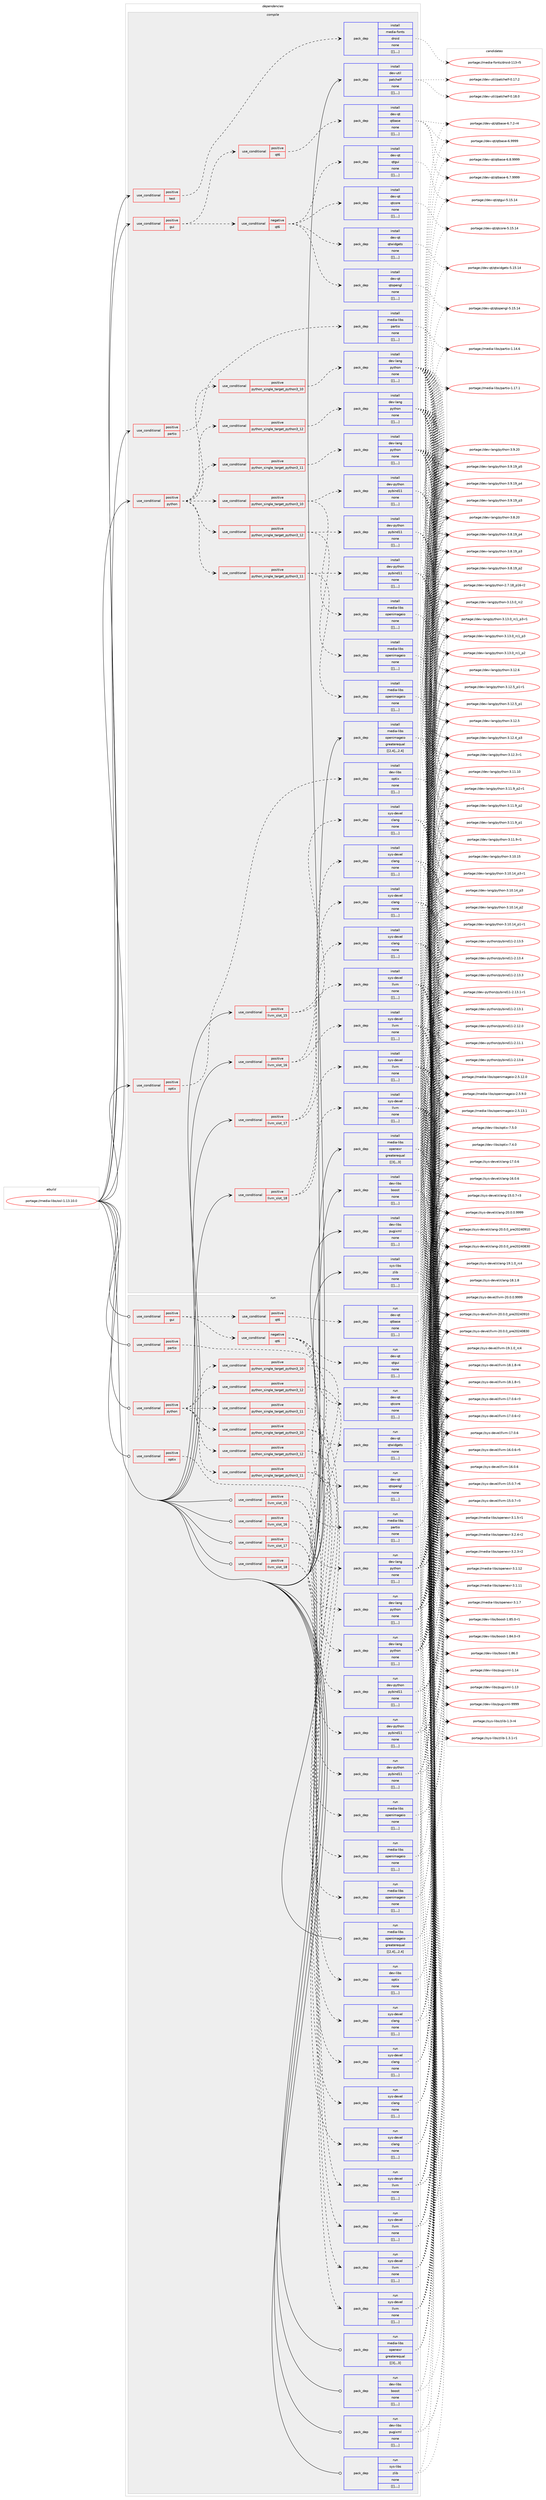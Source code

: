 digraph prolog {

# *************
# Graph options
# *************

newrank=true;
concentrate=true;
compound=true;
graph [rankdir=LR,fontname=Helvetica,fontsize=10,ranksep=1.5];#, ranksep=2.5, nodesep=0.2];
edge  [arrowhead=vee];
node  [fontname=Helvetica,fontsize=10];

# **********
# The ebuild
# **********

subgraph cluster_leftcol {
color=gray;
label=<<i>ebuild</i>>;
id [label="portage://media-libs/osl-1.13.10.0", color=red, width=4, href="../media-libs/osl-1.13.10.0.svg"];
}

# ****************
# The dependencies
# ****************

subgraph cluster_midcol {
color=gray;
label=<<i>dependencies</i>>;
subgraph cluster_compile {
fillcolor="#eeeeee";
style=filled;
label=<<i>compile</i>>;
subgraph cond81235 {
dependency322059 [label=<<TABLE BORDER="0" CELLBORDER="1" CELLSPACING="0" CELLPADDING="4"><TR><TD ROWSPAN="3" CELLPADDING="10">use_conditional</TD></TR><TR><TD>positive</TD></TR><TR><TD>gui</TD></TR></TABLE>>, shape=none, color=red];
subgraph cond81236 {
dependency322060 [label=<<TABLE BORDER="0" CELLBORDER="1" CELLSPACING="0" CELLPADDING="4"><TR><TD ROWSPAN="3" CELLPADDING="10">use_conditional</TD></TR><TR><TD>negative</TD></TR><TR><TD>qt6</TD></TR></TABLE>>, shape=none, color=red];
subgraph pack238283 {
dependency322061 [label=<<TABLE BORDER="0" CELLBORDER="1" CELLSPACING="0" CELLPADDING="4" WIDTH="220"><TR><TD ROWSPAN="6" CELLPADDING="30">pack_dep</TD></TR><TR><TD WIDTH="110">install</TD></TR><TR><TD>dev-qt</TD></TR><TR><TD>qtcore</TD></TR><TR><TD>none</TD></TR><TR><TD>[[],,,,]</TD></TR></TABLE>>, shape=none, color=blue];
}
dependency322060:e -> dependency322061:w [weight=20,style="dashed",arrowhead="vee"];
subgraph pack238284 {
dependency322062 [label=<<TABLE BORDER="0" CELLBORDER="1" CELLSPACING="0" CELLPADDING="4" WIDTH="220"><TR><TD ROWSPAN="6" CELLPADDING="30">pack_dep</TD></TR><TR><TD WIDTH="110">install</TD></TR><TR><TD>dev-qt</TD></TR><TR><TD>qtgui</TD></TR><TR><TD>none</TD></TR><TR><TD>[[],,,,]</TD></TR></TABLE>>, shape=none, color=blue];
}
dependency322060:e -> dependency322062:w [weight=20,style="dashed",arrowhead="vee"];
subgraph pack238285 {
dependency322063 [label=<<TABLE BORDER="0" CELLBORDER="1" CELLSPACING="0" CELLPADDING="4" WIDTH="220"><TR><TD ROWSPAN="6" CELLPADDING="30">pack_dep</TD></TR><TR><TD WIDTH="110">install</TD></TR><TR><TD>dev-qt</TD></TR><TR><TD>qtwidgets</TD></TR><TR><TD>none</TD></TR><TR><TD>[[],,,,]</TD></TR></TABLE>>, shape=none, color=blue];
}
dependency322060:e -> dependency322063:w [weight=20,style="dashed",arrowhead="vee"];
subgraph pack238286 {
dependency322064 [label=<<TABLE BORDER="0" CELLBORDER="1" CELLSPACING="0" CELLPADDING="4" WIDTH="220"><TR><TD ROWSPAN="6" CELLPADDING="30">pack_dep</TD></TR><TR><TD WIDTH="110">install</TD></TR><TR><TD>dev-qt</TD></TR><TR><TD>qtopengl</TD></TR><TR><TD>none</TD></TR><TR><TD>[[],,,,]</TD></TR></TABLE>>, shape=none, color=blue];
}
dependency322060:e -> dependency322064:w [weight=20,style="dashed",arrowhead="vee"];
}
dependency322059:e -> dependency322060:w [weight=20,style="dashed",arrowhead="vee"];
subgraph cond81237 {
dependency322065 [label=<<TABLE BORDER="0" CELLBORDER="1" CELLSPACING="0" CELLPADDING="4"><TR><TD ROWSPAN="3" CELLPADDING="10">use_conditional</TD></TR><TR><TD>positive</TD></TR><TR><TD>qt6</TD></TR></TABLE>>, shape=none, color=red];
subgraph pack238287 {
dependency322066 [label=<<TABLE BORDER="0" CELLBORDER="1" CELLSPACING="0" CELLPADDING="4" WIDTH="220"><TR><TD ROWSPAN="6" CELLPADDING="30">pack_dep</TD></TR><TR><TD WIDTH="110">install</TD></TR><TR><TD>dev-qt</TD></TR><TR><TD>qtbase</TD></TR><TR><TD>none</TD></TR><TR><TD>[[],,,,]</TD></TR></TABLE>>, shape=none, color=blue];
}
dependency322065:e -> dependency322066:w [weight=20,style="dashed",arrowhead="vee"];
}
dependency322059:e -> dependency322065:w [weight=20,style="dashed",arrowhead="vee"];
}
id:e -> dependency322059:w [weight=20,style="solid",arrowhead="vee"];
subgraph cond81238 {
dependency322067 [label=<<TABLE BORDER="0" CELLBORDER="1" CELLSPACING="0" CELLPADDING="4"><TR><TD ROWSPAN="3" CELLPADDING="10">use_conditional</TD></TR><TR><TD>positive</TD></TR><TR><TD>llvm_slot_15</TD></TR></TABLE>>, shape=none, color=red];
subgraph pack238288 {
dependency322068 [label=<<TABLE BORDER="0" CELLBORDER="1" CELLSPACING="0" CELLPADDING="4" WIDTH="220"><TR><TD ROWSPAN="6" CELLPADDING="30">pack_dep</TD></TR><TR><TD WIDTH="110">install</TD></TR><TR><TD>sys-devel</TD></TR><TR><TD>clang</TD></TR><TR><TD>none</TD></TR><TR><TD>[[],,,,]</TD></TR></TABLE>>, shape=none, color=blue];
}
dependency322067:e -> dependency322068:w [weight=20,style="dashed",arrowhead="vee"];
subgraph pack238289 {
dependency322069 [label=<<TABLE BORDER="0" CELLBORDER="1" CELLSPACING="0" CELLPADDING="4" WIDTH="220"><TR><TD ROWSPAN="6" CELLPADDING="30">pack_dep</TD></TR><TR><TD WIDTH="110">install</TD></TR><TR><TD>sys-devel</TD></TR><TR><TD>llvm</TD></TR><TR><TD>none</TD></TR><TR><TD>[[],,,,]</TD></TR></TABLE>>, shape=none, color=blue];
}
dependency322067:e -> dependency322069:w [weight=20,style="dashed",arrowhead="vee"];
}
id:e -> dependency322067:w [weight=20,style="solid",arrowhead="vee"];
subgraph cond81239 {
dependency322070 [label=<<TABLE BORDER="0" CELLBORDER="1" CELLSPACING="0" CELLPADDING="4"><TR><TD ROWSPAN="3" CELLPADDING="10">use_conditional</TD></TR><TR><TD>positive</TD></TR><TR><TD>llvm_slot_16</TD></TR></TABLE>>, shape=none, color=red];
subgraph pack238290 {
dependency322071 [label=<<TABLE BORDER="0" CELLBORDER="1" CELLSPACING="0" CELLPADDING="4" WIDTH="220"><TR><TD ROWSPAN="6" CELLPADDING="30">pack_dep</TD></TR><TR><TD WIDTH="110">install</TD></TR><TR><TD>sys-devel</TD></TR><TR><TD>clang</TD></TR><TR><TD>none</TD></TR><TR><TD>[[],,,,]</TD></TR></TABLE>>, shape=none, color=blue];
}
dependency322070:e -> dependency322071:w [weight=20,style="dashed",arrowhead="vee"];
subgraph pack238291 {
dependency322072 [label=<<TABLE BORDER="0" CELLBORDER="1" CELLSPACING="0" CELLPADDING="4" WIDTH="220"><TR><TD ROWSPAN="6" CELLPADDING="30">pack_dep</TD></TR><TR><TD WIDTH="110">install</TD></TR><TR><TD>sys-devel</TD></TR><TR><TD>llvm</TD></TR><TR><TD>none</TD></TR><TR><TD>[[],,,,]</TD></TR></TABLE>>, shape=none, color=blue];
}
dependency322070:e -> dependency322072:w [weight=20,style="dashed",arrowhead="vee"];
}
id:e -> dependency322070:w [weight=20,style="solid",arrowhead="vee"];
subgraph cond81240 {
dependency322073 [label=<<TABLE BORDER="0" CELLBORDER="1" CELLSPACING="0" CELLPADDING="4"><TR><TD ROWSPAN="3" CELLPADDING="10">use_conditional</TD></TR><TR><TD>positive</TD></TR><TR><TD>llvm_slot_17</TD></TR></TABLE>>, shape=none, color=red];
subgraph pack238292 {
dependency322074 [label=<<TABLE BORDER="0" CELLBORDER="1" CELLSPACING="0" CELLPADDING="4" WIDTH="220"><TR><TD ROWSPAN="6" CELLPADDING="30">pack_dep</TD></TR><TR><TD WIDTH="110">install</TD></TR><TR><TD>sys-devel</TD></TR><TR><TD>clang</TD></TR><TR><TD>none</TD></TR><TR><TD>[[],,,,]</TD></TR></TABLE>>, shape=none, color=blue];
}
dependency322073:e -> dependency322074:w [weight=20,style="dashed",arrowhead="vee"];
subgraph pack238293 {
dependency322075 [label=<<TABLE BORDER="0" CELLBORDER="1" CELLSPACING="0" CELLPADDING="4" WIDTH="220"><TR><TD ROWSPAN="6" CELLPADDING="30">pack_dep</TD></TR><TR><TD WIDTH="110">install</TD></TR><TR><TD>sys-devel</TD></TR><TR><TD>llvm</TD></TR><TR><TD>none</TD></TR><TR><TD>[[],,,,]</TD></TR></TABLE>>, shape=none, color=blue];
}
dependency322073:e -> dependency322075:w [weight=20,style="dashed",arrowhead="vee"];
}
id:e -> dependency322073:w [weight=20,style="solid",arrowhead="vee"];
subgraph cond81241 {
dependency322076 [label=<<TABLE BORDER="0" CELLBORDER="1" CELLSPACING="0" CELLPADDING="4"><TR><TD ROWSPAN="3" CELLPADDING="10">use_conditional</TD></TR><TR><TD>positive</TD></TR><TR><TD>llvm_slot_18</TD></TR></TABLE>>, shape=none, color=red];
subgraph pack238294 {
dependency322077 [label=<<TABLE BORDER="0" CELLBORDER="1" CELLSPACING="0" CELLPADDING="4" WIDTH="220"><TR><TD ROWSPAN="6" CELLPADDING="30">pack_dep</TD></TR><TR><TD WIDTH="110">install</TD></TR><TR><TD>sys-devel</TD></TR><TR><TD>clang</TD></TR><TR><TD>none</TD></TR><TR><TD>[[],,,,]</TD></TR></TABLE>>, shape=none, color=blue];
}
dependency322076:e -> dependency322077:w [weight=20,style="dashed",arrowhead="vee"];
subgraph pack238295 {
dependency322078 [label=<<TABLE BORDER="0" CELLBORDER="1" CELLSPACING="0" CELLPADDING="4" WIDTH="220"><TR><TD ROWSPAN="6" CELLPADDING="30">pack_dep</TD></TR><TR><TD WIDTH="110">install</TD></TR><TR><TD>sys-devel</TD></TR><TR><TD>llvm</TD></TR><TR><TD>none</TD></TR><TR><TD>[[],,,,]</TD></TR></TABLE>>, shape=none, color=blue];
}
dependency322076:e -> dependency322078:w [weight=20,style="dashed",arrowhead="vee"];
}
id:e -> dependency322076:w [weight=20,style="solid",arrowhead="vee"];
subgraph cond81242 {
dependency322079 [label=<<TABLE BORDER="0" CELLBORDER="1" CELLSPACING="0" CELLPADDING="4"><TR><TD ROWSPAN="3" CELLPADDING="10">use_conditional</TD></TR><TR><TD>positive</TD></TR><TR><TD>optix</TD></TR></TABLE>>, shape=none, color=red];
subgraph pack238296 {
dependency322080 [label=<<TABLE BORDER="0" CELLBORDER="1" CELLSPACING="0" CELLPADDING="4" WIDTH="220"><TR><TD ROWSPAN="6" CELLPADDING="30">pack_dep</TD></TR><TR><TD WIDTH="110">install</TD></TR><TR><TD>dev-libs</TD></TR><TR><TD>optix</TD></TR><TR><TD>none</TD></TR><TR><TD>[[],,,,]</TD></TR></TABLE>>, shape=none, color=blue];
}
dependency322079:e -> dependency322080:w [weight=20,style="dashed",arrowhead="vee"];
}
id:e -> dependency322079:w [weight=20,style="solid",arrowhead="vee"];
subgraph cond81243 {
dependency322081 [label=<<TABLE BORDER="0" CELLBORDER="1" CELLSPACING="0" CELLPADDING="4"><TR><TD ROWSPAN="3" CELLPADDING="10">use_conditional</TD></TR><TR><TD>positive</TD></TR><TR><TD>partio</TD></TR></TABLE>>, shape=none, color=red];
subgraph pack238297 {
dependency322082 [label=<<TABLE BORDER="0" CELLBORDER="1" CELLSPACING="0" CELLPADDING="4" WIDTH="220"><TR><TD ROWSPAN="6" CELLPADDING="30">pack_dep</TD></TR><TR><TD WIDTH="110">install</TD></TR><TR><TD>media-libs</TD></TR><TR><TD>partio</TD></TR><TR><TD>none</TD></TR><TR><TD>[[],,,,]</TD></TR></TABLE>>, shape=none, color=blue];
}
dependency322081:e -> dependency322082:w [weight=20,style="dashed",arrowhead="vee"];
}
id:e -> dependency322081:w [weight=20,style="solid",arrowhead="vee"];
subgraph cond81244 {
dependency322083 [label=<<TABLE BORDER="0" CELLBORDER="1" CELLSPACING="0" CELLPADDING="4"><TR><TD ROWSPAN="3" CELLPADDING="10">use_conditional</TD></TR><TR><TD>positive</TD></TR><TR><TD>python</TD></TR></TABLE>>, shape=none, color=red];
subgraph cond81245 {
dependency322084 [label=<<TABLE BORDER="0" CELLBORDER="1" CELLSPACING="0" CELLPADDING="4"><TR><TD ROWSPAN="3" CELLPADDING="10">use_conditional</TD></TR><TR><TD>positive</TD></TR><TR><TD>python_single_target_python3_10</TD></TR></TABLE>>, shape=none, color=red];
subgraph pack238298 {
dependency322085 [label=<<TABLE BORDER="0" CELLBORDER="1" CELLSPACING="0" CELLPADDING="4" WIDTH="220"><TR><TD ROWSPAN="6" CELLPADDING="30">pack_dep</TD></TR><TR><TD WIDTH="110">install</TD></TR><TR><TD>dev-lang</TD></TR><TR><TD>python</TD></TR><TR><TD>none</TD></TR><TR><TD>[[],,,,]</TD></TR></TABLE>>, shape=none, color=blue];
}
dependency322084:e -> dependency322085:w [weight=20,style="dashed",arrowhead="vee"];
}
dependency322083:e -> dependency322084:w [weight=20,style="dashed",arrowhead="vee"];
subgraph cond81246 {
dependency322086 [label=<<TABLE BORDER="0" CELLBORDER="1" CELLSPACING="0" CELLPADDING="4"><TR><TD ROWSPAN="3" CELLPADDING="10">use_conditional</TD></TR><TR><TD>positive</TD></TR><TR><TD>python_single_target_python3_11</TD></TR></TABLE>>, shape=none, color=red];
subgraph pack238299 {
dependency322087 [label=<<TABLE BORDER="0" CELLBORDER="1" CELLSPACING="0" CELLPADDING="4" WIDTH="220"><TR><TD ROWSPAN="6" CELLPADDING="30">pack_dep</TD></TR><TR><TD WIDTH="110">install</TD></TR><TR><TD>dev-lang</TD></TR><TR><TD>python</TD></TR><TR><TD>none</TD></TR><TR><TD>[[],,,,]</TD></TR></TABLE>>, shape=none, color=blue];
}
dependency322086:e -> dependency322087:w [weight=20,style="dashed",arrowhead="vee"];
}
dependency322083:e -> dependency322086:w [weight=20,style="dashed",arrowhead="vee"];
subgraph cond81247 {
dependency322088 [label=<<TABLE BORDER="0" CELLBORDER="1" CELLSPACING="0" CELLPADDING="4"><TR><TD ROWSPAN="3" CELLPADDING="10">use_conditional</TD></TR><TR><TD>positive</TD></TR><TR><TD>python_single_target_python3_12</TD></TR></TABLE>>, shape=none, color=red];
subgraph pack238300 {
dependency322089 [label=<<TABLE BORDER="0" CELLBORDER="1" CELLSPACING="0" CELLPADDING="4" WIDTH="220"><TR><TD ROWSPAN="6" CELLPADDING="30">pack_dep</TD></TR><TR><TD WIDTH="110">install</TD></TR><TR><TD>dev-lang</TD></TR><TR><TD>python</TD></TR><TR><TD>none</TD></TR><TR><TD>[[],,,,]</TD></TR></TABLE>>, shape=none, color=blue];
}
dependency322088:e -> dependency322089:w [weight=20,style="dashed",arrowhead="vee"];
}
dependency322083:e -> dependency322088:w [weight=20,style="dashed",arrowhead="vee"];
subgraph cond81248 {
dependency322090 [label=<<TABLE BORDER="0" CELLBORDER="1" CELLSPACING="0" CELLPADDING="4"><TR><TD ROWSPAN="3" CELLPADDING="10">use_conditional</TD></TR><TR><TD>positive</TD></TR><TR><TD>python_single_target_python3_10</TD></TR></TABLE>>, shape=none, color=red];
subgraph pack238301 {
dependency322091 [label=<<TABLE BORDER="0" CELLBORDER="1" CELLSPACING="0" CELLPADDING="4" WIDTH="220"><TR><TD ROWSPAN="6" CELLPADDING="30">pack_dep</TD></TR><TR><TD WIDTH="110">install</TD></TR><TR><TD>dev-python</TD></TR><TR><TD>pybind11</TD></TR><TR><TD>none</TD></TR><TR><TD>[[],,,,]</TD></TR></TABLE>>, shape=none, color=blue];
}
dependency322090:e -> dependency322091:w [weight=20,style="dashed",arrowhead="vee"];
subgraph pack238302 {
dependency322092 [label=<<TABLE BORDER="0" CELLBORDER="1" CELLSPACING="0" CELLPADDING="4" WIDTH="220"><TR><TD ROWSPAN="6" CELLPADDING="30">pack_dep</TD></TR><TR><TD WIDTH="110">install</TD></TR><TR><TD>media-libs</TD></TR><TR><TD>openimageio</TD></TR><TR><TD>none</TD></TR><TR><TD>[[],,,,]</TD></TR></TABLE>>, shape=none, color=blue];
}
dependency322090:e -> dependency322092:w [weight=20,style="dashed",arrowhead="vee"];
}
dependency322083:e -> dependency322090:w [weight=20,style="dashed",arrowhead="vee"];
subgraph cond81249 {
dependency322093 [label=<<TABLE BORDER="0" CELLBORDER="1" CELLSPACING="0" CELLPADDING="4"><TR><TD ROWSPAN="3" CELLPADDING="10">use_conditional</TD></TR><TR><TD>positive</TD></TR><TR><TD>python_single_target_python3_11</TD></TR></TABLE>>, shape=none, color=red];
subgraph pack238303 {
dependency322094 [label=<<TABLE BORDER="0" CELLBORDER="1" CELLSPACING="0" CELLPADDING="4" WIDTH="220"><TR><TD ROWSPAN="6" CELLPADDING="30">pack_dep</TD></TR><TR><TD WIDTH="110">install</TD></TR><TR><TD>dev-python</TD></TR><TR><TD>pybind11</TD></TR><TR><TD>none</TD></TR><TR><TD>[[],,,,]</TD></TR></TABLE>>, shape=none, color=blue];
}
dependency322093:e -> dependency322094:w [weight=20,style="dashed",arrowhead="vee"];
subgraph pack238304 {
dependency322095 [label=<<TABLE BORDER="0" CELLBORDER="1" CELLSPACING="0" CELLPADDING="4" WIDTH="220"><TR><TD ROWSPAN="6" CELLPADDING="30">pack_dep</TD></TR><TR><TD WIDTH="110">install</TD></TR><TR><TD>media-libs</TD></TR><TR><TD>openimageio</TD></TR><TR><TD>none</TD></TR><TR><TD>[[],,,,]</TD></TR></TABLE>>, shape=none, color=blue];
}
dependency322093:e -> dependency322095:w [weight=20,style="dashed",arrowhead="vee"];
}
dependency322083:e -> dependency322093:w [weight=20,style="dashed",arrowhead="vee"];
subgraph cond81250 {
dependency322096 [label=<<TABLE BORDER="0" CELLBORDER="1" CELLSPACING="0" CELLPADDING="4"><TR><TD ROWSPAN="3" CELLPADDING="10">use_conditional</TD></TR><TR><TD>positive</TD></TR><TR><TD>python_single_target_python3_12</TD></TR></TABLE>>, shape=none, color=red];
subgraph pack238305 {
dependency322097 [label=<<TABLE BORDER="0" CELLBORDER="1" CELLSPACING="0" CELLPADDING="4" WIDTH="220"><TR><TD ROWSPAN="6" CELLPADDING="30">pack_dep</TD></TR><TR><TD WIDTH="110">install</TD></TR><TR><TD>dev-python</TD></TR><TR><TD>pybind11</TD></TR><TR><TD>none</TD></TR><TR><TD>[[],,,,]</TD></TR></TABLE>>, shape=none, color=blue];
}
dependency322096:e -> dependency322097:w [weight=20,style="dashed",arrowhead="vee"];
subgraph pack238306 {
dependency322098 [label=<<TABLE BORDER="0" CELLBORDER="1" CELLSPACING="0" CELLPADDING="4" WIDTH="220"><TR><TD ROWSPAN="6" CELLPADDING="30">pack_dep</TD></TR><TR><TD WIDTH="110">install</TD></TR><TR><TD>media-libs</TD></TR><TR><TD>openimageio</TD></TR><TR><TD>none</TD></TR><TR><TD>[[],,,,]</TD></TR></TABLE>>, shape=none, color=blue];
}
dependency322096:e -> dependency322098:w [weight=20,style="dashed",arrowhead="vee"];
}
dependency322083:e -> dependency322096:w [weight=20,style="dashed",arrowhead="vee"];
}
id:e -> dependency322083:w [weight=20,style="solid",arrowhead="vee"];
subgraph cond81251 {
dependency322099 [label=<<TABLE BORDER="0" CELLBORDER="1" CELLSPACING="0" CELLPADDING="4"><TR><TD ROWSPAN="3" CELLPADDING="10">use_conditional</TD></TR><TR><TD>positive</TD></TR><TR><TD>test</TD></TR></TABLE>>, shape=none, color=red];
subgraph pack238307 {
dependency322100 [label=<<TABLE BORDER="0" CELLBORDER="1" CELLSPACING="0" CELLPADDING="4" WIDTH="220"><TR><TD ROWSPAN="6" CELLPADDING="30">pack_dep</TD></TR><TR><TD WIDTH="110">install</TD></TR><TR><TD>media-fonts</TD></TR><TR><TD>droid</TD></TR><TR><TD>none</TD></TR><TR><TD>[[],,,,]</TD></TR></TABLE>>, shape=none, color=blue];
}
dependency322099:e -> dependency322100:w [weight=20,style="dashed",arrowhead="vee"];
}
id:e -> dependency322099:w [weight=20,style="solid",arrowhead="vee"];
subgraph pack238308 {
dependency322101 [label=<<TABLE BORDER="0" CELLBORDER="1" CELLSPACING="0" CELLPADDING="4" WIDTH="220"><TR><TD ROWSPAN="6" CELLPADDING="30">pack_dep</TD></TR><TR><TD WIDTH="110">install</TD></TR><TR><TD>dev-libs</TD></TR><TR><TD>boost</TD></TR><TR><TD>none</TD></TR><TR><TD>[[],,,,]</TD></TR></TABLE>>, shape=none, color=blue];
}
id:e -> dependency322101:w [weight=20,style="solid",arrowhead="vee"];
subgraph pack238309 {
dependency322102 [label=<<TABLE BORDER="0" CELLBORDER="1" CELLSPACING="0" CELLPADDING="4" WIDTH="220"><TR><TD ROWSPAN="6" CELLPADDING="30">pack_dep</TD></TR><TR><TD WIDTH="110">install</TD></TR><TR><TD>dev-libs</TD></TR><TR><TD>pugixml</TD></TR><TR><TD>none</TD></TR><TR><TD>[[],,,,]</TD></TR></TABLE>>, shape=none, color=blue];
}
id:e -> dependency322102:w [weight=20,style="solid",arrowhead="vee"];
subgraph pack238310 {
dependency322103 [label=<<TABLE BORDER="0" CELLBORDER="1" CELLSPACING="0" CELLPADDING="4" WIDTH="220"><TR><TD ROWSPAN="6" CELLPADDING="30">pack_dep</TD></TR><TR><TD WIDTH="110">install</TD></TR><TR><TD>dev-util</TD></TR><TR><TD>patchelf</TD></TR><TR><TD>none</TD></TR><TR><TD>[[],,,,]</TD></TR></TABLE>>, shape=none, color=blue];
}
id:e -> dependency322103:w [weight=20,style="solid",arrowhead="vee"];
subgraph pack238311 {
dependency322104 [label=<<TABLE BORDER="0" CELLBORDER="1" CELLSPACING="0" CELLPADDING="4" WIDTH="220"><TR><TD ROWSPAN="6" CELLPADDING="30">pack_dep</TD></TR><TR><TD WIDTH="110">install</TD></TR><TR><TD>media-libs</TD></TR><TR><TD>openexr</TD></TR><TR><TD>greaterequal</TD></TR><TR><TD>[[3],,,3]</TD></TR></TABLE>>, shape=none, color=blue];
}
id:e -> dependency322104:w [weight=20,style="solid",arrowhead="vee"];
subgraph pack238312 {
dependency322105 [label=<<TABLE BORDER="0" CELLBORDER="1" CELLSPACING="0" CELLPADDING="4" WIDTH="220"><TR><TD ROWSPAN="6" CELLPADDING="30">pack_dep</TD></TR><TR><TD WIDTH="110">install</TD></TR><TR><TD>media-libs</TD></TR><TR><TD>openimageio</TD></TR><TR><TD>greaterequal</TD></TR><TR><TD>[[2,4],,,2.4]</TD></TR></TABLE>>, shape=none, color=blue];
}
id:e -> dependency322105:w [weight=20,style="solid",arrowhead="vee"];
subgraph pack238313 {
dependency322106 [label=<<TABLE BORDER="0" CELLBORDER="1" CELLSPACING="0" CELLPADDING="4" WIDTH="220"><TR><TD ROWSPAN="6" CELLPADDING="30">pack_dep</TD></TR><TR><TD WIDTH="110">install</TD></TR><TR><TD>sys-libs</TD></TR><TR><TD>zlib</TD></TR><TR><TD>none</TD></TR><TR><TD>[[],,,,]</TD></TR></TABLE>>, shape=none, color=blue];
}
id:e -> dependency322106:w [weight=20,style="solid",arrowhead="vee"];
}
subgraph cluster_compileandrun {
fillcolor="#eeeeee";
style=filled;
label=<<i>compile and run</i>>;
}
subgraph cluster_run {
fillcolor="#eeeeee";
style=filled;
label=<<i>run</i>>;
subgraph cond81252 {
dependency322107 [label=<<TABLE BORDER="0" CELLBORDER="1" CELLSPACING="0" CELLPADDING="4"><TR><TD ROWSPAN="3" CELLPADDING="10">use_conditional</TD></TR><TR><TD>positive</TD></TR><TR><TD>gui</TD></TR></TABLE>>, shape=none, color=red];
subgraph cond81253 {
dependency322108 [label=<<TABLE BORDER="0" CELLBORDER="1" CELLSPACING="0" CELLPADDING="4"><TR><TD ROWSPAN="3" CELLPADDING="10">use_conditional</TD></TR><TR><TD>negative</TD></TR><TR><TD>qt6</TD></TR></TABLE>>, shape=none, color=red];
subgraph pack238314 {
dependency322109 [label=<<TABLE BORDER="0" CELLBORDER="1" CELLSPACING="0" CELLPADDING="4" WIDTH="220"><TR><TD ROWSPAN="6" CELLPADDING="30">pack_dep</TD></TR><TR><TD WIDTH="110">run</TD></TR><TR><TD>dev-qt</TD></TR><TR><TD>qtcore</TD></TR><TR><TD>none</TD></TR><TR><TD>[[],,,,]</TD></TR></TABLE>>, shape=none, color=blue];
}
dependency322108:e -> dependency322109:w [weight=20,style="dashed",arrowhead="vee"];
subgraph pack238315 {
dependency322110 [label=<<TABLE BORDER="0" CELLBORDER="1" CELLSPACING="0" CELLPADDING="4" WIDTH="220"><TR><TD ROWSPAN="6" CELLPADDING="30">pack_dep</TD></TR><TR><TD WIDTH="110">run</TD></TR><TR><TD>dev-qt</TD></TR><TR><TD>qtgui</TD></TR><TR><TD>none</TD></TR><TR><TD>[[],,,,]</TD></TR></TABLE>>, shape=none, color=blue];
}
dependency322108:e -> dependency322110:w [weight=20,style="dashed",arrowhead="vee"];
subgraph pack238316 {
dependency322111 [label=<<TABLE BORDER="0" CELLBORDER="1" CELLSPACING="0" CELLPADDING="4" WIDTH="220"><TR><TD ROWSPAN="6" CELLPADDING="30">pack_dep</TD></TR><TR><TD WIDTH="110">run</TD></TR><TR><TD>dev-qt</TD></TR><TR><TD>qtwidgets</TD></TR><TR><TD>none</TD></TR><TR><TD>[[],,,,]</TD></TR></TABLE>>, shape=none, color=blue];
}
dependency322108:e -> dependency322111:w [weight=20,style="dashed",arrowhead="vee"];
subgraph pack238317 {
dependency322112 [label=<<TABLE BORDER="0" CELLBORDER="1" CELLSPACING="0" CELLPADDING="4" WIDTH="220"><TR><TD ROWSPAN="6" CELLPADDING="30">pack_dep</TD></TR><TR><TD WIDTH="110">run</TD></TR><TR><TD>dev-qt</TD></TR><TR><TD>qtopengl</TD></TR><TR><TD>none</TD></TR><TR><TD>[[],,,,]</TD></TR></TABLE>>, shape=none, color=blue];
}
dependency322108:e -> dependency322112:w [weight=20,style="dashed",arrowhead="vee"];
}
dependency322107:e -> dependency322108:w [weight=20,style="dashed",arrowhead="vee"];
subgraph cond81254 {
dependency322113 [label=<<TABLE BORDER="0" CELLBORDER="1" CELLSPACING="0" CELLPADDING="4"><TR><TD ROWSPAN="3" CELLPADDING="10">use_conditional</TD></TR><TR><TD>positive</TD></TR><TR><TD>qt6</TD></TR></TABLE>>, shape=none, color=red];
subgraph pack238318 {
dependency322114 [label=<<TABLE BORDER="0" CELLBORDER="1" CELLSPACING="0" CELLPADDING="4" WIDTH="220"><TR><TD ROWSPAN="6" CELLPADDING="30">pack_dep</TD></TR><TR><TD WIDTH="110">run</TD></TR><TR><TD>dev-qt</TD></TR><TR><TD>qtbase</TD></TR><TR><TD>none</TD></TR><TR><TD>[[],,,,]</TD></TR></TABLE>>, shape=none, color=blue];
}
dependency322113:e -> dependency322114:w [weight=20,style="dashed",arrowhead="vee"];
}
dependency322107:e -> dependency322113:w [weight=20,style="dashed",arrowhead="vee"];
}
id:e -> dependency322107:w [weight=20,style="solid",arrowhead="odot"];
subgraph cond81255 {
dependency322115 [label=<<TABLE BORDER="0" CELLBORDER="1" CELLSPACING="0" CELLPADDING="4"><TR><TD ROWSPAN="3" CELLPADDING="10">use_conditional</TD></TR><TR><TD>positive</TD></TR><TR><TD>llvm_slot_15</TD></TR></TABLE>>, shape=none, color=red];
subgraph pack238319 {
dependency322116 [label=<<TABLE BORDER="0" CELLBORDER="1" CELLSPACING="0" CELLPADDING="4" WIDTH="220"><TR><TD ROWSPAN="6" CELLPADDING="30">pack_dep</TD></TR><TR><TD WIDTH="110">run</TD></TR><TR><TD>sys-devel</TD></TR><TR><TD>clang</TD></TR><TR><TD>none</TD></TR><TR><TD>[[],,,,]</TD></TR></TABLE>>, shape=none, color=blue];
}
dependency322115:e -> dependency322116:w [weight=20,style="dashed",arrowhead="vee"];
subgraph pack238320 {
dependency322117 [label=<<TABLE BORDER="0" CELLBORDER="1" CELLSPACING="0" CELLPADDING="4" WIDTH="220"><TR><TD ROWSPAN="6" CELLPADDING="30">pack_dep</TD></TR><TR><TD WIDTH="110">run</TD></TR><TR><TD>sys-devel</TD></TR><TR><TD>llvm</TD></TR><TR><TD>none</TD></TR><TR><TD>[[],,,,]</TD></TR></TABLE>>, shape=none, color=blue];
}
dependency322115:e -> dependency322117:w [weight=20,style="dashed",arrowhead="vee"];
}
id:e -> dependency322115:w [weight=20,style="solid",arrowhead="odot"];
subgraph cond81256 {
dependency322118 [label=<<TABLE BORDER="0" CELLBORDER="1" CELLSPACING="0" CELLPADDING="4"><TR><TD ROWSPAN="3" CELLPADDING="10">use_conditional</TD></TR><TR><TD>positive</TD></TR><TR><TD>llvm_slot_16</TD></TR></TABLE>>, shape=none, color=red];
subgraph pack238321 {
dependency322119 [label=<<TABLE BORDER="0" CELLBORDER="1" CELLSPACING="0" CELLPADDING="4" WIDTH="220"><TR><TD ROWSPAN="6" CELLPADDING="30">pack_dep</TD></TR><TR><TD WIDTH="110">run</TD></TR><TR><TD>sys-devel</TD></TR><TR><TD>clang</TD></TR><TR><TD>none</TD></TR><TR><TD>[[],,,,]</TD></TR></TABLE>>, shape=none, color=blue];
}
dependency322118:e -> dependency322119:w [weight=20,style="dashed",arrowhead="vee"];
subgraph pack238322 {
dependency322120 [label=<<TABLE BORDER="0" CELLBORDER="1" CELLSPACING="0" CELLPADDING="4" WIDTH="220"><TR><TD ROWSPAN="6" CELLPADDING="30">pack_dep</TD></TR><TR><TD WIDTH="110">run</TD></TR><TR><TD>sys-devel</TD></TR><TR><TD>llvm</TD></TR><TR><TD>none</TD></TR><TR><TD>[[],,,,]</TD></TR></TABLE>>, shape=none, color=blue];
}
dependency322118:e -> dependency322120:w [weight=20,style="dashed",arrowhead="vee"];
}
id:e -> dependency322118:w [weight=20,style="solid",arrowhead="odot"];
subgraph cond81257 {
dependency322121 [label=<<TABLE BORDER="0" CELLBORDER="1" CELLSPACING="0" CELLPADDING="4"><TR><TD ROWSPAN="3" CELLPADDING="10">use_conditional</TD></TR><TR><TD>positive</TD></TR><TR><TD>llvm_slot_17</TD></TR></TABLE>>, shape=none, color=red];
subgraph pack238323 {
dependency322122 [label=<<TABLE BORDER="0" CELLBORDER="1" CELLSPACING="0" CELLPADDING="4" WIDTH="220"><TR><TD ROWSPAN="6" CELLPADDING="30">pack_dep</TD></TR><TR><TD WIDTH="110">run</TD></TR><TR><TD>sys-devel</TD></TR><TR><TD>clang</TD></TR><TR><TD>none</TD></TR><TR><TD>[[],,,,]</TD></TR></TABLE>>, shape=none, color=blue];
}
dependency322121:e -> dependency322122:w [weight=20,style="dashed",arrowhead="vee"];
subgraph pack238324 {
dependency322123 [label=<<TABLE BORDER="0" CELLBORDER="1" CELLSPACING="0" CELLPADDING="4" WIDTH="220"><TR><TD ROWSPAN="6" CELLPADDING="30">pack_dep</TD></TR><TR><TD WIDTH="110">run</TD></TR><TR><TD>sys-devel</TD></TR><TR><TD>llvm</TD></TR><TR><TD>none</TD></TR><TR><TD>[[],,,,]</TD></TR></TABLE>>, shape=none, color=blue];
}
dependency322121:e -> dependency322123:w [weight=20,style="dashed",arrowhead="vee"];
}
id:e -> dependency322121:w [weight=20,style="solid",arrowhead="odot"];
subgraph cond81258 {
dependency322124 [label=<<TABLE BORDER="0" CELLBORDER="1" CELLSPACING="0" CELLPADDING="4"><TR><TD ROWSPAN="3" CELLPADDING="10">use_conditional</TD></TR><TR><TD>positive</TD></TR><TR><TD>llvm_slot_18</TD></TR></TABLE>>, shape=none, color=red];
subgraph pack238325 {
dependency322125 [label=<<TABLE BORDER="0" CELLBORDER="1" CELLSPACING="0" CELLPADDING="4" WIDTH="220"><TR><TD ROWSPAN="6" CELLPADDING="30">pack_dep</TD></TR><TR><TD WIDTH="110">run</TD></TR><TR><TD>sys-devel</TD></TR><TR><TD>clang</TD></TR><TR><TD>none</TD></TR><TR><TD>[[],,,,]</TD></TR></TABLE>>, shape=none, color=blue];
}
dependency322124:e -> dependency322125:w [weight=20,style="dashed",arrowhead="vee"];
subgraph pack238326 {
dependency322126 [label=<<TABLE BORDER="0" CELLBORDER="1" CELLSPACING="0" CELLPADDING="4" WIDTH="220"><TR><TD ROWSPAN="6" CELLPADDING="30">pack_dep</TD></TR><TR><TD WIDTH="110">run</TD></TR><TR><TD>sys-devel</TD></TR><TR><TD>llvm</TD></TR><TR><TD>none</TD></TR><TR><TD>[[],,,,]</TD></TR></TABLE>>, shape=none, color=blue];
}
dependency322124:e -> dependency322126:w [weight=20,style="dashed",arrowhead="vee"];
}
id:e -> dependency322124:w [weight=20,style="solid",arrowhead="odot"];
subgraph cond81259 {
dependency322127 [label=<<TABLE BORDER="0" CELLBORDER="1" CELLSPACING="0" CELLPADDING="4"><TR><TD ROWSPAN="3" CELLPADDING="10">use_conditional</TD></TR><TR><TD>positive</TD></TR><TR><TD>optix</TD></TR></TABLE>>, shape=none, color=red];
subgraph pack238327 {
dependency322128 [label=<<TABLE BORDER="0" CELLBORDER="1" CELLSPACING="0" CELLPADDING="4" WIDTH="220"><TR><TD ROWSPAN="6" CELLPADDING="30">pack_dep</TD></TR><TR><TD WIDTH="110">run</TD></TR><TR><TD>dev-libs</TD></TR><TR><TD>optix</TD></TR><TR><TD>none</TD></TR><TR><TD>[[],,,,]</TD></TR></TABLE>>, shape=none, color=blue];
}
dependency322127:e -> dependency322128:w [weight=20,style="dashed",arrowhead="vee"];
}
id:e -> dependency322127:w [weight=20,style="solid",arrowhead="odot"];
subgraph cond81260 {
dependency322129 [label=<<TABLE BORDER="0" CELLBORDER="1" CELLSPACING="0" CELLPADDING="4"><TR><TD ROWSPAN="3" CELLPADDING="10">use_conditional</TD></TR><TR><TD>positive</TD></TR><TR><TD>partio</TD></TR></TABLE>>, shape=none, color=red];
subgraph pack238328 {
dependency322130 [label=<<TABLE BORDER="0" CELLBORDER="1" CELLSPACING="0" CELLPADDING="4" WIDTH="220"><TR><TD ROWSPAN="6" CELLPADDING="30">pack_dep</TD></TR><TR><TD WIDTH="110">run</TD></TR><TR><TD>media-libs</TD></TR><TR><TD>partio</TD></TR><TR><TD>none</TD></TR><TR><TD>[[],,,,]</TD></TR></TABLE>>, shape=none, color=blue];
}
dependency322129:e -> dependency322130:w [weight=20,style="dashed",arrowhead="vee"];
}
id:e -> dependency322129:w [weight=20,style="solid",arrowhead="odot"];
subgraph cond81261 {
dependency322131 [label=<<TABLE BORDER="0" CELLBORDER="1" CELLSPACING="0" CELLPADDING="4"><TR><TD ROWSPAN="3" CELLPADDING="10">use_conditional</TD></TR><TR><TD>positive</TD></TR><TR><TD>python</TD></TR></TABLE>>, shape=none, color=red];
subgraph cond81262 {
dependency322132 [label=<<TABLE BORDER="0" CELLBORDER="1" CELLSPACING="0" CELLPADDING="4"><TR><TD ROWSPAN="3" CELLPADDING="10">use_conditional</TD></TR><TR><TD>positive</TD></TR><TR><TD>python_single_target_python3_10</TD></TR></TABLE>>, shape=none, color=red];
subgraph pack238329 {
dependency322133 [label=<<TABLE BORDER="0" CELLBORDER="1" CELLSPACING="0" CELLPADDING="4" WIDTH="220"><TR><TD ROWSPAN="6" CELLPADDING="30">pack_dep</TD></TR><TR><TD WIDTH="110">run</TD></TR><TR><TD>dev-lang</TD></TR><TR><TD>python</TD></TR><TR><TD>none</TD></TR><TR><TD>[[],,,,]</TD></TR></TABLE>>, shape=none, color=blue];
}
dependency322132:e -> dependency322133:w [weight=20,style="dashed",arrowhead="vee"];
}
dependency322131:e -> dependency322132:w [weight=20,style="dashed",arrowhead="vee"];
subgraph cond81263 {
dependency322134 [label=<<TABLE BORDER="0" CELLBORDER="1" CELLSPACING="0" CELLPADDING="4"><TR><TD ROWSPAN="3" CELLPADDING="10">use_conditional</TD></TR><TR><TD>positive</TD></TR><TR><TD>python_single_target_python3_11</TD></TR></TABLE>>, shape=none, color=red];
subgraph pack238330 {
dependency322135 [label=<<TABLE BORDER="0" CELLBORDER="1" CELLSPACING="0" CELLPADDING="4" WIDTH="220"><TR><TD ROWSPAN="6" CELLPADDING="30">pack_dep</TD></TR><TR><TD WIDTH="110">run</TD></TR><TR><TD>dev-lang</TD></TR><TR><TD>python</TD></TR><TR><TD>none</TD></TR><TR><TD>[[],,,,]</TD></TR></TABLE>>, shape=none, color=blue];
}
dependency322134:e -> dependency322135:w [weight=20,style="dashed",arrowhead="vee"];
}
dependency322131:e -> dependency322134:w [weight=20,style="dashed",arrowhead="vee"];
subgraph cond81264 {
dependency322136 [label=<<TABLE BORDER="0" CELLBORDER="1" CELLSPACING="0" CELLPADDING="4"><TR><TD ROWSPAN="3" CELLPADDING="10">use_conditional</TD></TR><TR><TD>positive</TD></TR><TR><TD>python_single_target_python3_12</TD></TR></TABLE>>, shape=none, color=red];
subgraph pack238331 {
dependency322137 [label=<<TABLE BORDER="0" CELLBORDER="1" CELLSPACING="0" CELLPADDING="4" WIDTH="220"><TR><TD ROWSPAN="6" CELLPADDING="30">pack_dep</TD></TR><TR><TD WIDTH="110">run</TD></TR><TR><TD>dev-lang</TD></TR><TR><TD>python</TD></TR><TR><TD>none</TD></TR><TR><TD>[[],,,,]</TD></TR></TABLE>>, shape=none, color=blue];
}
dependency322136:e -> dependency322137:w [weight=20,style="dashed",arrowhead="vee"];
}
dependency322131:e -> dependency322136:w [weight=20,style="dashed",arrowhead="vee"];
subgraph cond81265 {
dependency322138 [label=<<TABLE BORDER="0" CELLBORDER="1" CELLSPACING="0" CELLPADDING="4"><TR><TD ROWSPAN="3" CELLPADDING="10">use_conditional</TD></TR><TR><TD>positive</TD></TR><TR><TD>python_single_target_python3_10</TD></TR></TABLE>>, shape=none, color=red];
subgraph pack238332 {
dependency322139 [label=<<TABLE BORDER="0" CELLBORDER="1" CELLSPACING="0" CELLPADDING="4" WIDTH="220"><TR><TD ROWSPAN="6" CELLPADDING="30">pack_dep</TD></TR><TR><TD WIDTH="110">run</TD></TR><TR><TD>dev-python</TD></TR><TR><TD>pybind11</TD></TR><TR><TD>none</TD></TR><TR><TD>[[],,,,]</TD></TR></TABLE>>, shape=none, color=blue];
}
dependency322138:e -> dependency322139:w [weight=20,style="dashed",arrowhead="vee"];
subgraph pack238333 {
dependency322140 [label=<<TABLE BORDER="0" CELLBORDER="1" CELLSPACING="0" CELLPADDING="4" WIDTH="220"><TR><TD ROWSPAN="6" CELLPADDING="30">pack_dep</TD></TR><TR><TD WIDTH="110">run</TD></TR><TR><TD>media-libs</TD></TR><TR><TD>openimageio</TD></TR><TR><TD>none</TD></TR><TR><TD>[[],,,,]</TD></TR></TABLE>>, shape=none, color=blue];
}
dependency322138:e -> dependency322140:w [weight=20,style="dashed",arrowhead="vee"];
}
dependency322131:e -> dependency322138:w [weight=20,style="dashed",arrowhead="vee"];
subgraph cond81266 {
dependency322141 [label=<<TABLE BORDER="0" CELLBORDER="1" CELLSPACING="0" CELLPADDING="4"><TR><TD ROWSPAN="3" CELLPADDING="10">use_conditional</TD></TR><TR><TD>positive</TD></TR><TR><TD>python_single_target_python3_11</TD></TR></TABLE>>, shape=none, color=red];
subgraph pack238334 {
dependency322142 [label=<<TABLE BORDER="0" CELLBORDER="1" CELLSPACING="0" CELLPADDING="4" WIDTH="220"><TR><TD ROWSPAN="6" CELLPADDING="30">pack_dep</TD></TR><TR><TD WIDTH="110">run</TD></TR><TR><TD>dev-python</TD></TR><TR><TD>pybind11</TD></TR><TR><TD>none</TD></TR><TR><TD>[[],,,,]</TD></TR></TABLE>>, shape=none, color=blue];
}
dependency322141:e -> dependency322142:w [weight=20,style="dashed",arrowhead="vee"];
subgraph pack238335 {
dependency322143 [label=<<TABLE BORDER="0" CELLBORDER="1" CELLSPACING="0" CELLPADDING="4" WIDTH="220"><TR><TD ROWSPAN="6" CELLPADDING="30">pack_dep</TD></TR><TR><TD WIDTH="110">run</TD></TR><TR><TD>media-libs</TD></TR><TR><TD>openimageio</TD></TR><TR><TD>none</TD></TR><TR><TD>[[],,,,]</TD></TR></TABLE>>, shape=none, color=blue];
}
dependency322141:e -> dependency322143:w [weight=20,style="dashed",arrowhead="vee"];
}
dependency322131:e -> dependency322141:w [weight=20,style="dashed",arrowhead="vee"];
subgraph cond81267 {
dependency322144 [label=<<TABLE BORDER="0" CELLBORDER="1" CELLSPACING="0" CELLPADDING="4"><TR><TD ROWSPAN="3" CELLPADDING="10">use_conditional</TD></TR><TR><TD>positive</TD></TR><TR><TD>python_single_target_python3_12</TD></TR></TABLE>>, shape=none, color=red];
subgraph pack238336 {
dependency322145 [label=<<TABLE BORDER="0" CELLBORDER="1" CELLSPACING="0" CELLPADDING="4" WIDTH="220"><TR><TD ROWSPAN="6" CELLPADDING="30">pack_dep</TD></TR><TR><TD WIDTH="110">run</TD></TR><TR><TD>dev-python</TD></TR><TR><TD>pybind11</TD></TR><TR><TD>none</TD></TR><TR><TD>[[],,,,]</TD></TR></TABLE>>, shape=none, color=blue];
}
dependency322144:e -> dependency322145:w [weight=20,style="dashed",arrowhead="vee"];
subgraph pack238337 {
dependency322146 [label=<<TABLE BORDER="0" CELLBORDER="1" CELLSPACING="0" CELLPADDING="4" WIDTH="220"><TR><TD ROWSPAN="6" CELLPADDING="30">pack_dep</TD></TR><TR><TD WIDTH="110">run</TD></TR><TR><TD>media-libs</TD></TR><TR><TD>openimageio</TD></TR><TR><TD>none</TD></TR><TR><TD>[[],,,,]</TD></TR></TABLE>>, shape=none, color=blue];
}
dependency322144:e -> dependency322146:w [weight=20,style="dashed",arrowhead="vee"];
}
dependency322131:e -> dependency322144:w [weight=20,style="dashed",arrowhead="vee"];
}
id:e -> dependency322131:w [weight=20,style="solid",arrowhead="odot"];
subgraph pack238338 {
dependency322147 [label=<<TABLE BORDER="0" CELLBORDER="1" CELLSPACING="0" CELLPADDING="4" WIDTH="220"><TR><TD ROWSPAN="6" CELLPADDING="30">pack_dep</TD></TR><TR><TD WIDTH="110">run</TD></TR><TR><TD>dev-libs</TD></TR><TR><TD>boost</TD></TR><TR><TD>none</TD></TR><TR><TD>[[],,,,]</TD></TR></TABLE>>, shape=none, color=blue];
}
id:e -> dependency322147:w [weight=20,style="solid",arrowhead="odot"];
subgraph pack238339 {
dependency322148 [label=<<TABLE BORDER="0" CELLBORDER="1" CELLSPACING="0" CELLPADDING="4" WIDTH="220"><TR><TD ROWSPAN="6" CELLPADDING="30">pack_dep</TD></TR><TR><TD WIDTH="110">run</TD></TR><TR><TD>dev-libs</TD></TR><TR><TD>pugixml</TD></TR><TR><TD>none</TD></TR><TR><TD>[[],,,,]</TD></TR></TABLE>>, shape=none, color=blue];
}
id:e -> dependency322148:w [weight=20,style="solid",arrowhead="odot"];
subgraph pack238340 {
dependency322149 [label=<<TABLE BORDER="0" CELLBORDER="1" CELLSPACING="0" CELLPADDING="4" WIDTH="220"><TR><TD ROWSPAN="6" CELLPADDING="30">pack_dep</TD></TR><TR><TD WIDTH="110">run</TD></TR><TR><TD>media-libs</TD></TR><TR><TD>openexr</TD></TR><TR><TD>greaterequal</TD></TR><TR><TD>[[3],,,3]</TD></TR></TABLE>>, shape=none, color=blue];
}
id:e -> dependency322149:w [weight=20,style="solid",arrowhead="odot"];
subgraph pack238341 {
dependency322150 [label=<<TABLE BORDER="0" CELLBORDER="1" CELLSPACING="0" CELLPADDING="4" WIDTH="220"><TR><TD ROWSPAN="6" CELLPADDING="30">pack_dep</TD></TR><TR><TD WIDTH="110">run</TD></TR><TR><TD>media-libs</TD></TR><TR><TD>openimageio</TD></TR><TR><TD>greaterequal</TD></TR><TR><TD>[[2,4],,,2.4]</TD></TR></TABLE>>, shape=none, color=blue];
}
id:e -> dependency322150:w [weight=20,style="solid",arrowhead="odot"];
subgraph pack238342 {
dependency322151 [label=<<TABLE BORDER="0" CELLBORDER="1" CELLSPACING="0" CELLPADDING="4" WIDTH="220"><TR><TD ROWSPAN="6" CELLPADDING="30">pack_dep</TD></TR><TR><TD WIDTH="110">run</TD></TR><TR><TD>sys-libs</TD></TR><TR><TD>zlib</TD></TR><TR><TD>none</TD></TR><TR><TD>[[],,,,]</TD></TR></TABLE>>, shape=none, color=blue];
}
id:e -> dependency322151:w [weight=20,style="solid",arrowhead="odot"];
}
}

# **************
# The candidates
# **************

subgraph cluster_choices {
rank=same;
color=gray;
label=<<i>candidates</i>>;

subgraph choice238283 {
color=black;
nodesep=1;
choice1001011184511311647113116991111141014553464953464952 [label="portage://dev-qt/qtcore-5.15.14", color=red, width=4,href="../dev-qt/qtcore-5.15.14.svg"];
dependency322061:e -> choice1001011184511311647113116991111141014553464953464952:w [style=dotted,weight="100"];
}
subgraph choice238284 {
color=black;
nodesep=1;
choice10010111845113116471131161031171054553464953464952 [label="portage://dev-qt/qtgui-5.15.14", color=red, width=4,href="../dev-qt/qtgui-5.15.14.svg"];
dependency322062:e -> choice10010111845113116471131161031171054553464953464952:w [style=dotted,weight="100"];
}
subgraph choice238285 {
color=black;
nodesep=1;
choice10010111845113116471131161191051001031011161154553464953464952 [label="portage://dev-qt/qtwidgets-5.15.14", color=red, width=4,href="../dev-qt/qtwidgets-5.15.14.svg"];
dependency322063:e -> choice10010111845113116471131161191051001031011161154553464953464952:w [style=dotted,weight="100"];
}
subgraph choice238286 {
color=black;
nodesep=1;
choice10010111845113116471131161111121011101031084553464953464952 [label="portage://dev-qt/qtopengl-5.15.14", color=red, width=4,href="../dev-qt/qtopengl-5.15.14.svg"];
dependency322064:e -> choice10010111845113116471131161111121011101031084553464953464952:w [style=dotted,weight="100"];
}
subgraph choice238287 {
color=black;
nodesep=1;
choice1001011184511311647113116989711510145544657575757 [label="portage://dev-qt/qtbase-6.9999", color=red, width=4,href="../dev-qt/qtbase-6.9999.svg"];
choice10010111845113116471131169897115101455446564657575757 [label="portage://dev-qt/qtbase-6.8.9999", color=red, width=4,href="../dev-qt/qtbase-6.8.9999.svg"];
choice10010111845113116471131169897115101455446554657575757 [label="portage://dev-qt/qtbase-6.7.9999", color=red, width=4,href="../dev-qt/qtbase-6.7.9999.svg"];
choice100101118451131164711311698971151014554465546504511452 [label="portage://dev-qt/qtbase-6.7.2-r4", color=red, width=4,href="../dev-qt/qtbase-6.7.2-r4.svg"];
dependency322066:e -> choice1001011184511311647113116989711510145544657575757:w [style=dotted,weight="100"];
dependency322066:e -> choice10010111845113116471131169897115101455446564657575757:w [style=dotted,weight="100"];
dependency322066:e -> choice10010111845113116471131169897115101455446554657575757:w [style=dotted,weight="100"];
dependency322066:e -> choice100101118451131164711311698971151014554465546504511452:w [style=dotted,weight="100"];
}
subgraph choice238288 {
color=black;
nodesep=1;
choice11512111545100101118101108479910897110103455048464846484657575757 [label="portage://sys-devel/clang-20.0.0.9999", color=red, width=4,href="../sys-devel/clang-20.0.0.9999.svg"];
choice1151211154510010111810110847991089711010345504846484648951121141015048505248574948 [label="portage://sys-devel/clang-20.0.0_pre20240910", color=red, width=4,href="../sys-devel/clang-20.0.0_pre20240910.svg"];
choice1151211154510010111810110847991089711010345504846484648951121141015048505248565148 [label="portage://sys-devel/clang-20.0.0_pre20240830", color=red, width=4,href="../sys-devel/clang-20.0.0_pre20240830.svg"];
choice1151211154510010111810110847991089711010345495746494648951149952 [label="portage://sys-devel/clang-19.1.0_rc4", color=red, width=4,href="../sys-devel/clang-19.1.0_rc4.svg"];
choice1151211154510010111810110847991089711010345495646494656 [label="portage://sys-devel/clang-18.1.8", color=red, width=4,href="../sys-devel/clang-18.1.8.svg"];
choice1151211154510010111810110847991089711010345495546484654 [label="portage://sys-devel/clang-17.0.6", color=red, width=4,href="../sys-devel/clang-17.0.6.svg"];
choice1151211154510010111810110847991089711010345495446484654 [label="portage://sys-devel/clang-16.0.6", color=red, width=4,href="../sys-devel/clang-16.0.6.svg"];
choice11512111545100101118101108479910897110103454953464846554511451 [label="portage://sys-devel/clang-15.0.7-r3", color=red, width=4,href="../sys-devel/clang-15.0.7-r3.svg"];
dependency322068:e -> choice11512111545100101118101108479910897110103455048464846484657575757:w [style=dotted,weight="100"];
dependency322068:e -> choice1151211154510010111810110847991089711010345504846484648951121141015048505248574948:w [style=dotted,weight="100"];
dependency322068:e -> choice1151211154510010111810110847991089711010345504846484648951121141015048505248565148:w [style=dotted,weight="100"];
dependency322068:e -> choice1151211154510010111810110847991089711010345495746494648951149952:w [style=dotted,weight="100"];
dependency322068:e -> choice1151211154510010111810110847991089711010345495646494656:w [style=dotted,weight="100"];
dependency322068:e -> choice1151211154510010111810110847991089711010345495546484654:w [style=dotted,weight="100"];
dependency322068:e -> choice1151211154510010111810110847991089711010345495446484654:w [style=dotted,weight="100"];
dependency322068:e -> choice11512111545100101118101108479910897110103454953464846554511451:w [style=dotted,weight="100"];
}
subgraph choice238289 {
color=black;
nodesep=1;
choice1151211154510010111810110847108108118109455048464846484657575757 [label="portage://sys-devel/llvm-20.0.0.9999", color=red, width=4,href="../sys-devel/llvm-20.0.0.9999.svg"];
choice115121115451001011181011084710810811810945504846484648951121141015048505248574948 [label="portage://sys-devel/llvm-20.0.0_pre20240910", color=red, width=4,href="../sys-devel/llvm-20.0.0_pre20240910.svg"];
choice115121115451001011181011084710810811810945504846484648951121141015048505248565148 [label="portage://sys-devel/llvm-20.0.0_pre20240830", color=red, width=4,href="../sys-devel/llvm-20.0.0_pre20240830.svg"];
choice115121115451001011181011084710810811810945495746494648951149952 [label="portage://sys-devel/llvm-19.1.0_rc4", color=red, width=4,href="../sys-devel/llvm-19.1.0_rc4.svg"];
choice1151211154510010111810110847108108118109454956464946564511452 [label="portage://sys-devel/llvm-18.1.8-r4", color=red, width=4,href="../sys-devel/llvm-18.1.8-r4.svg"];
choice1151211154510010111810110847108108118109454956464946564511449 [label="portage://sys-devel/llvm-18.1.8-r1", color=red, width=4,href="../sys-devel/llvm-18.1.8-r1.svg"];
choice1151211154510010111810110847108108118109454955464846544511451 [label="portage://sys-devel/llvm-17.0.6-r3", color=red, width=4,href="../sys-devel/llvm-17.0.6-r3.svg"];
choice1151211154510010111810110847108108118109454955464846544511450 [label="portage://sys-devel/llvm-17.0.6-r2", color=red, width=4,href="../sys-devel/llvm-17.0.6-r2.svg"];
choice115121115451001011181011084710810811810945495546484654 [label="portage://sys-devel/llvm-17.0.6", color=red, width=4,href="../sys-devel/llvm-17.0.6.svg"];
choice1151211154510010111810110847108108118109454954464846544511453 [label="portage://sys-devel/llvm-16.0.6-r5", color=red, width=4,href="../sys-devel/llvm-16.0.6-r5.svg"];
choice115121115451001011181011084710810811810945495446484654 [label="portage://sys-devel/llvm-16.0.6", color=red, width=4,href="../sys-devel/llvm-16.0.6.svg"];
choice1151211154510010111810110847108108118109454953464846554511454 [label="portage://sys-devel/llvm-15.0.7-r6", color=red, width=4,href="../sys-devel/llvm-15.0.7-r6.svg"];
choice1151211154510010111810110847108108118109454953464846554511451 [label="portage://sys-devel/llvm-15.0.7-r3", color=red, width=4,href="../sys-devel/llvm-15.0.7-r3.svg"];
dependency322069:e -> choice1151211154510010111810110847108108118109455048464846484657575757:w [style=dotted,weight="100"];
dependency322069:e -> choice115121115451001011181011084710810811810945504846484648951121141015048505248574948:w [style=dotted,weight="100"];
dependency322069:e -> choice115121115451001011181011084710810811810945504846484648951121141015048505248565148:w [style=dotted,weight="100"];
dependency322069:e -> choice115121115451001011181011084710810811810945495746494648951149952:w [style=dotted,weight="100"];
dependency322069:e -> choice1151211154510010111810110847108108118109454956464946564511452:w [style=dotted,weight="100"];
dependency322069:e -> choice1151211154510010111810110847108108118109454956464946564511449:w [style=dotted,weight="100"];
dependency322069:e -> choice1151211154510010111810110847108108118109454955464846544511451:w [style=dotted,weight="100"];
dependency322069:e -> choice1151211154510010111810110847108108118109454955464846544511450:w [style=dotted,weight="100"];
dependency322069:e -> choice115121115451001011181011084710810811810945495546484654:w [style=dotted,weight="100"];
dependency322069:e -> choice1151211154510010111810110847108108118109454954464846544511453:w [style=dotted,weight="100"];
dependency322069:e -> choice115121115451001011181011084710810811810945495446484654:w [style=dotted,weight="100"];
dependency322069:e -> choice1151211154510010111810110847108108118109454953464846554511454:w [style=dotted,weight="100"];
dependency322069:e -> choice1151211154510010111810110847108108118109454953464846554511451:w [style=dotted,weight="100"];
}
subgraph choice238290 {
color=black;
nodesep=1;
choice11512111545100101118101108479910897110103455048464846484657575757 [label="portage://sys-devel/clang-20.0.0.9999", color=red, width=4,href="../sys-devel/clang-20.0.0.9999.svg"];
choice1151211154510010111810110847991089711010345504846484648951121141015048505248574948 [label="portage://sys-devel/clang-20.0.0_pre20240910", color=red, width=4,href="../sys-devel/clang-20.0.0_pre20240910.svg"];
choice1151211154510010111810110847991089711010345504846484648951121141015048505248565148 [label="portage://sys-devel/clang-20.0.0_pre20240830", color=red, width=4,href="../sys-devel/clang-20.0.0_pre20240830.svg"];
choice1151211154510010111810110847991089711010345495746494648951149952 [label="portage://sys-devel/clang-19.1.0_rc4", color=red, width=4,href="../sys-devel/clang-19.1.0_rc4.svg"];
choice1151211154510010111810110847991089711010345495646494656 [label="portage://sys-devel/clang-18.1.8", color=red, width=4,href="../sys-devel/clang-18.1.8.svg"];
choice1151211154510010111810110847991089711010345495546484654 [label="portage://sys-devel/clang-17.0.6", color=red, width=4,href="../sys-devel/clang-17.0.6.svg"];
choice1151211154510010111810110847991089711010345495446484654 [label="portage://sys-devel/clang-16.0.6", color=red, width=4,href="../sys-devel/clang-16.0.6.svg"];
choice11512111545100101118101108479910897110103454953464846554511451 [label="portage://sys-devel/clang-15.0.7-r3", color=red, width=4,href="../sys-devel/clang-15.0.7-r3.svg"];
dependency322071:e -> choice11512111545100101118101108479910897110103455048464846484657575757:w [style=dotted,weight="100"];
dependency322071:e -> choice1151211154510010111810110847991089711010345504846484648951121141015048505248574948:w [style=dotted,weight="100"];
dependency322071:e -> choice1151211154510010111810110847991089711010345504846484648951121141015048505248565148:w [style=dotted,weight="100"];
dependency322071:e -> choice1151211154510010111810110847991089711010345495746494648951149952:w [style=dotted,weight="100"];
dependency322071:e -> choice1151211154510010111810110847991089711010345495646494656:w [style=dotted,weight="100"];
dependency322071:e -> choice1151211154510010111810110847991089711010345495546484654:w [style=dotted,weight="100"];
dependency322071:e -> choice1151211154510010111810110847991089711010345495446484654:w [style=dotted,weight="100"];
dependency322071:e -> choice11512111545100101118101108479910897110103454953464846554511451:w [style=dotted,weight="100"];
}
subgraph choice238291 {
color=black;
nodesep=1;
choice1151211154510010111810110847108108118109455048464846484657575757 [label="portage://sys-devel/llvm-20.0.0.9999", color=red, width=4,href="../sys-devel/llvm-20.0.0.9999.svg"];
choice115121115451001011181011084710810811810945504846484648951121141015048505248574948 [label="portage://sys-devel/llvm-20.0.0_pre20240910", color=red, width=4,href="../sys-devel/llvm-20.0.0_pre20240910.svg"];
choice115121115451001011181011084710810811810945504846484648951121141015048505248565148 [label="portage://sys-devel/llvm-20.0.0_pre20240830", color=red, width=4,href="../sys-devel/llvm-20.0.0_pre20240830.svg"];
choice115121115451001011181011084710810811810945495746494648951149952 [label="portage://sys-devel/llvm-19.1.0_rc4", color=red, width=4,href="../sys-devel/llvm-19.1.0_rc4.svg"];
choice1151211154510010111810110847108108118109454956464946564511452 [label="portage://sys-devel/llvm-18.1.8-r4", color=red, width=4,href="../sys-devel/llvm-18.1.8-r4.svg"];
choice1151211154510010111810110847108108118109454956464946564511449 [label="portage://sys-devel/llvm-18.1.8-r1", color=red, width=4,href="../sys-devel/llvm-18.1.8-r1.svg"];
choice1151211154510010111810110847108108118109454955464846544511451 [label="portage://sys-devel/llvm-17.0.6-r3", color=red, width=4,href="../sys-devel/llvm-17.0.6-r3.svg"];
choice1151211154510010111810110847108108118109454955464846544511450 [label="portage://sys-devel/llvm-17.0.6-r2", color=red, width=4,href="../sys-devel/llvm-17.0.6-r2.svg"];
choice115121115451001011181011084710810811810945495546484654 [label="portage://sys-devel/llvm-17.0.6", color=red, width=4,href="../sys-devel/llvm-17.0.6.svg"];
choice1151211154510010111810110847108108118109454954464846544511453 [label="portage://sys-devel/llvm-16.0.6-r5", color=red, width=4,href="../sys-devel/llvm-16.0.6-r5.svg"];
choice115121115451001011181011084710810811810945495446484654 [label="portage://sys-devel/llvm-16.0.6", color=red, width=4,href="../sys-devel/llvm-16.0.6.svg"];
choice1151211154510010111810110847108108118109454953464846554511454 [label="portage://sys-devel/llvm-15.0.7-r6", color=red, width=4,href="../sys-devel/llvm-15.0.7-r6.svg"];
choice1151211154510010111810110847108108118109454953464846554511451 [label="portage://sys-devel/llvm-15.0.7-r3", color=red, width=4,href="../sys-devel/llvm-15.0.7-r3.svg"];
dependency322072:e -> choice1151211154510010111810110847108108118109455048464846484657575757:w [style=dotted,weight="100"];
dependency322072:e -> choice115121115451001011181011084710810811810945504846484648951121141015048505248574948:w [style=dotted,weight="100"];
dependency322072:e -> choice115121115451001011181011084710810811810945504846484648951121141015048505248565148:w [style=dotted,weight="100"];
dependency322072:e -> choice115121115451001011181011084710810811810945495746494648951149952:w [style=dotted,weight="100"];
dependency322072:e -> choice1151211154510010111810110847108108118109454956464946564511452:w [style=dotted,weight="100"];
dependency322072:e -> choice1151211154510010111810110847108108118109454956464946564511449:w [style=dotted,weight="100"];
dependency322072:e -> choice1151211154510010111810110847108108118109454955464846544511451:w [style=dotted,weight="100"];
dependency322072:e -> choice1151211154510010111810110847108108118109454955464846544511450:w [style=dotted,weight="100"];
dependency322072:e -> choice115121115451001011181011084710810811810945495546484654:w [style=dotted,weight="100"];
dependency322072:e -> choice1151211154510010111810110847108108118109454954464846544511453:w [style=dotted,weight="100"];
dependency322072:e -> choice115121115451001011181011084710810811810945495446484654:w [style=dotted,weight="100"];
dependency322072:e -> choice1151211154510010111810110847108108118109454953464846554511454:w [style=dotted,weight="100"];
dependency322072:e -> choice1151211154510010111810110847108108118109454953464846554511451:w [style=dotted,weight="100"];
}
subgraph choice238292 {
color=black;
nodesep=1;
choice11512111545100101118101108479910897110103455048464846484657575757 [label="portage://sys-devel/clang-20.0.0.9999", color=red, width=4,href="../sys-devel/clang-20.0.0.9999.svg"];
choice1151211154510010111810110847991089711010345504846484648951121141015048505248574948 [label="portage://sys-devel/clang-20.0.0_pre20240910", color=red, width=4,href="../sys-devel/clang-20.0.0_pre20240910.svg"];
choice1151211154510010111810110847991089711010345504846484648951121141015048505248565148 [label="portage://sys-devel/clang-20.0.0_pre20240830", color=red, width=4,href="../sys-devel/clang-20.0.0_pre20240830.svg"];
choice1151211154510010111810110847991089711010345495746494648951149952 [label="portage://sys-devel/clang-19.1.0_rc4", color=red, width=4,href="../sys-devel/clang-19.1.0_rc4.svg"];
choice1151211154510010111810110847991089711010345495646494656 [label="portage://sys-devel/clang-18.1.8", color=red, width=4,href="../sys-devel/clang-18.1.8.svg"];
choice1151211154510010111810110847991089711010345495546484654 [label="portage://sys-devel/clang-17.0.6", color=red, width=4,href="../sys-devel/clang-17.0.6.svg"];
choice1151211154510010111810110847991089711010345495446484654 [label="portage://sys-devel/clang-16.0.6", color=red, width=4,href="../sys-devel/clang-16.0.6.svg"];
choice11512111545100101118101108479910897110103454953464846554511451 [label="portage://sys-devel/clang-15.0.7-r3", color=red, width=4,href="../sys-devel/clang-15.0.7-r3.svg"];
dependency322074:e -> choice11512111545100101118101108479910897110103455048464846484657575757:w [style=dotted,weight="100"];
dependency322074:e -> choice1151211154510010111810110847991089711010345504846484648951121141015048505248574948:w [style=dotted,weight="100"];
dependency322074:e -> choice1151211154510010111810110847991089711010345504846484648951121141015048505248565148:w [style=dotted,weight="100"];
dependency322074:e -> choice1151211154510010111810110847991089711010345495746494648951149952:w [style=dotted,weight="100"];
dependency322074:e -> choice1151211154510010111810110847991089711010345495646494656:w [style=dotted,weight="100"];
dependency322074:e -> choice1151211154510010111810110847991089711010345495546484654:w [style=dotted,weight="100"];
dependency322074:e -> choice1151211154510010111810110847991089711010345495446484654:w [style=dotted,weight="100"];
dependency322074:e -> choice11512111545100101118101108479910897110103454953464846554511451:w [style=dotted,weight="100"];
}
subgraph choice238293 {
color=black;
nodesep=1;
choice1151211154510010111810110847108108118109455048464846484657575757 [label="portage://sys-devel/llvm-20.0.0.9999", color=red, width=4,href="../sys-devel/llvm-20.0.0.9999.svg"];
choice115121115451001011181011084710810811810945504846484648951121141015048505248574948 [label="portage://sys-devel/llvm-20.0.0_pre20240910", color=red, width=4,href="../sys-devel/llvm-20.0.0_pre20240910.svg"];
choice115121115451001011181011084710810811810945504846484648951121141015048505248565148 [label="portage://sys-devel/llvm-20.0.0_pre20240830", color=red, width=4,href="../sys-devel/llvm-20.0.0_pre20240830.svg"];
choice115121115451001011181011084710810811810945495746494648951149952 [label="portage://sys-devel/llvm-19.1.0_rc4", color=red, width=4,href="../sys-devel/llvm-19.1.0_rc4.svg"];
choice1151211154510010111810110847108108118109454956464946564511452 [label="portage://sys-devel/llvm-18.1.8-r4", color=red, width=4,href="../sys-devel/llvm-18.1.8-r4.svg"];
choice1151211154510010111810110847108108118109454956464946564511449 [label="portage://sys-devel/llvm-18.1.8-r1", color=red, width=4,href="../sys-devel/llvm-18.1.8-r1.svg"];
choice1151211154510010111810110847108108118109454955464846544511451 [label="portage://sys-devel/llvm-17.0.6-r3", color=red, width=4,href="../sys-devel/llvm-17.0.6-r3.svg"];
choice1151211154510010111810110847108108118109454955464846544511450 [label="portage://sys-devel/llvm-17.0.6-r2", color=red, width=4,href="../sys-devel/llvm-17.0.6-r2.svg"];
choice115121115451001011181011084710810811810945495546484654 [label="portage://sys-devel/llvm-17.0.6", color=red, width=4,href="../sys-devel/llvm-17.0.6.svg"];
choice1151211154510010111810110847108108118109454954464846544511453 [label="portage://sys-devel/llvm-16.0.6-r5", color=red, width=4,href="../sys-devel/llvm-16.0.6-r5.svg"];
choice115121115451001011181011084710810811810945495446484654 [label="portage://sys-devel/llvm-16.0.6", color=red, width=4,href="../sys-devel/llvm-16.0.6.svg"];
choice1151211154510010111810110847108108118109454953464846554511454 [label="portage://sys-devel/llvm-15.0.7-r6", color=red, width=4,href="../sys-devel/llvm-15.0.7-r6.svg"];
choice1151211154510010111810110847108108118109454953464846554511451 [label="portage://sys-devel/llvm-15.0.7-r3", color=red, width=4,href="../sys-devel/llvm-15.0.7-r3.svg"];
dependency322075:e -> choice1151211154510010111810110847108108118109455048464846484657575757:w [style=dotted,weight="100"];
dependency322075:e -> choice115121115451001011181011084710810811810945504846484648951121141015048505248574948:w [style=dotted,weight="100"];
dependency322075:e -> choice115121115451001011181011084710810811810945504846484648951121141015048505248565148:w [style=dotted,weight="100"];
dependency322075:e -> choice115121115451001011181011084710810811810945495746494648951149952:w [style=dotted,weight="100"];
dependency322075:e -> choice1151211154510010111810110847108108118109454956464946564511452:w [style=dotted,weight="100"];
dependency322075:e -> choice1151211154510010111810110847108108118109454956464946564511449:w [style=dotted,weight="100"];
dependency322075:e -> choice1151211154510010111810110847108108118109454955464846544511451:w [style=dotted,weight="100"];
dependency322075:e -> choice1151211154510010111810110847108108118109454955464846544511450:w [style=dotted,weight="100"];
dependency322075:e -> choice115121115451001011181011084710810811810945495546484654:w [style=dotted,weight="100"];
dependency322075:e -> choice1151211154510010111810110847108108118109454954464846544511453:w [style=dotted,weight="100"];
dependency322075:e -> choice115121115451001011181011084710810811810945495446484654:w [style=dotted,weight="100"];
dependency322075:e -> choice1151211154510010111810110847108108118109454953464846554511454:w [style=dotted,weight="100"];
dependency322075:e -> choice1151211154510010111810110847108108118109454953464846554511451:w [style=dotted,weight="100"];
}
subgraph choice238294 {
color=black;
nodesep=1;
choice11512111545100101118101108479910897110103455048464846484657575757 [label="portage://sys-devel/clang-20.0.0.9999", color=red, width=4,href="../sys-devel/clang-20.0.0.9999.svg"];
choice1151211154510010111810110847991089711010345504846484648951121141015048505248574948 [label="portage://sys-devel/clang-20.0.0_pre20240910", color=red, width=4,href="../sys-devel/clang-20.0.0_pre20240910.svg"];
choice1151211154510010111810110847991089711010345504846484648951121141015048505248565148 [label="portage://sys-devel/clang-20.0.0_pre20240830", color=red, width=4,href="../sys-devel/clang-20.0.0_pre20240830.svg"];
choice1151211154510010111810110847991089711010345495746494648951149952 [label="portage://sys-devel/clang-19.1.0_rc4", color=red, width=4,href="../sys-devel/clang-19.1.0_rc4.svg"];
choice1151211154510010111810110847991089711010345495646494656 [label="portage://sys-devel/clang-18.1.8", color=red, width=4,href="../sys-devel/clang-18.1.8.svg"];
choice1151211154510010111810110847991089711010345495546484654 [label="portage://sys-devel/clang-17.0.6", color=red, width=4,href="../sys-devel/clang-17.0.6.svg"];
choice1151211154510010111810110847991089711010345495446484654 [label="portage://sys-devel/clang-16.0.6", color=red, width=4,href="../sys-devel/clang-16.0.6.svg"];
choice11512111545100101118101108479910897110103454953464846554511451 [label="portage://sys-devel/clang-15.0.7-r3", color=red, width=4,href="../sys-devel/clang-15.0.7-r3.svg"];
dependency322077:e -> choice11512111545100101118101108479910897110103455048464846484657575757:w [style=dotted,weight="100"];
dependency322077:e -> choice1151211154510010111810110847991089711010345504846484648951121141015048505248574948:w [style=dotted,weight="100"];
dependency322077:e -> choice1151211154510010111810110847991089711010345504846484648951121141015048505248565148:w [style=dotted,weight="100"];
dependency322077:e -> choice1151211154510010111810110847991089711010345495746494648951149952:w [style=dotted,weight="100"];
dependency322077:e -> choice1151211154510010111810110847991089711010345495646494656:w [style=dotted,weight="100"];
dependency322077:e -> choice1151211154510010111810110847991089711010345495546484654:w [style=dotted,weight="100"];
dependency322077:e -> choice1151211154510010111810110847991089711010345495446484654:w [style=dotted,weight="100"];
dependency322077:e -> choice11512111545100101118101108479910897110103454953464846554511451:w [style=dotted,weight="100"];
}
subgraph choice238295 {
color=black;
nodesep=1;
choice1151211154510010111810110847108108118109455048464846484657575757 [label="portage://sys-devel/llvm-20.0.0.9999", color=red, width=4,href="../sys-devel/llvm-20.0.0.9999.svg"];
choice115121115451001011181011084710810811810945504846484648951121141015048505248574948 [label="portage://sys-devel/llvm-20.0.0_pre20240910", color=red, width=4,href="../sys-devel/llvm-20.0.0_pre20240910.svg"];
choice115121115451001011181011084710810811810945504846484648951121141015048505248565148 [label="portage://sys-devel/llvm-20.0.0_pre20240830", color=red, width=4,href="../sys-devel/llvm-20.0.0_pre20240830.svg"];
choice115121115451001011181011084710810811810945495746494648951149952 [label="portage://sys-devel/llvm-19.1.0_rc4", color=red, width=4,href="../sys-devel/llvm-19.1.0_rc4.svg"];
choice1151211154510010111810110847108108118109454956464946564511452 [label="portage://sys-devel/llvm-18.1.8-r4", color=red, width=4,href="../sys-devel/llvm-18.1.8-r4.svg"];
choice1151211154510010111810110847108108118109454956464946564511449 [label="portage://sys-devel/llvm-18.1.8-r1", color=red, width=4,href="../sys-devel/llvm-18.1.8-r1.svg"];
choice1151211154510010111810110847108108118109454955464846544511451 [label="portage://sys-devel/llvm-17.0.6-r3", color=red, width=4,href="../sys-devel/llvm-17.0.6-r3.svg"];
choice1151211154510010111810110847108108118109454955464846544511450 [label="portage://sys-devel/llvm-17.0.6-r2", color=red, width=4,href="../sys-devel/llvm-17.0.6-r2.svg"];
choice115121115451001011181011084710810811810945495546484654 [label="portage://sys-devel/llvm-17.0.6", color=red, width=4,href="../sys-devel/llvm-17.0.6.svg"];
choice1151211154510010111810110847108108118109454954464846544511453 [label="portage://sys-devel/llvm-16.0.6-r5", color=red, width=4,href="../sys-devel/llvm-16.0.6-r5.svg"];
choice115121115451001011181011084710810811810945495446484654 [label="portage://sys-devel/llvm-16.0.6", color=red, width=4,href="../sys-devel/llvm-16.0.6.svg"];
choice1151211154510010111810110847108108118109454953464846554511454 [label="portage://sys-devel/llvm-15.0.7-r6", color=red, width=4,href="../sys-devel/llvm-15.0.7-r6.svg"];
choice1151211154510010111810110847108108118109454953464846554511451 [label="portage://sys-devel/llvm-15.0.7-r3", color=red, width=4,href="../sys-devel/llvm-15.0.7-r3.svg"];
dependency322078:e -> choice1151211154510010111810110847108108118109455048464846484657575757:w [style=dotted,weight="100"];
dependency322078:e -> choice115121115451001011181011084710810811810945504846484648951121141015048505248574948:w [style=dotted,weight="100"];
dependency322078:e -> choice115121115451001011181011084710810811810945504846484648951121141015048505248565148:w [style=dotted,weight="100"];
dependency322078:e -> choice115121115451001011181011084710810811810945495746494648951149952:w [style=dotted,weight="100"];
dependency322078:e -> choice1151211154510010111810110847108108118109454956464946564511452:w [style=dotted,weight="100"];
dependency322078:e -> choice1151211154510010111810110847108108118109454956464946564511449:w [style=dotted,weight="100"];
dependency322078:e -> choice1151211154510010111810110847108108118109454955464846544511451:w [style=dotted,weight="100"];
dependency322078:e -> choice1151211154510010111810110847108108118109454955464846544511450:w [style=dotted,weight="100"];
dependency322078:e -> choice115121115451001011181011084710810811810945495546484654:w [style=dotted,weight="100"];
dependency322078:e -> choice1151211154510010111810110847108108118109454954464846544511453:w [style=dotted,weight="100"];
dependency322078:e -> choice115121115451001011181011084710810811810945495446484654:w [style=dotted,weight="100"];
dependency322078:e -> choice1151211154510010111810110847108108118109454953464846554511454:w [style=dotted,weight="100"];
dependency322078:e -> choice1151211154510010111810110847108108118109454953464846554511451:w [style=dotted,weight="100"];
}
subgraph choice238296 {
color=black;
nodesep=1;
choice100101118451081059811547111112116105120455546534648 [label="portage://dev-libs/optix-7.5.0", color=red, width=4,href="../dev-libs/optix-7.5.0.svg"];
choice100101118451081059811547111112116105120455546524648 [label="portage://dev-libs/optix-7.4.0", color=red, width=4,href="../dev-libs/optix-7.4.0.svg"];
dependency322080:e -> choice100101118451081059811547111112116105120455546534648:w [style=dotted,weight="100"];
dependency322080:e -> choice100101118451081059811547111112116105120455546524648:w [style=dotted,weight="100"];
}
subgraph choice238297 {
color=black;
nodesep=1;
choice109101100105974510810598115471129711411610511145494649554649 [label="portage://media-libs/partio-1.17.1", color=red, width=4,href="../media-libs/partio-1.17.1.svg"];
choice109101100105974510810598115471129711411610511145494649524654 [label="portage://media-libs/partio-1.14.6", color=red, width=4,href="../media-libs/partio-1.14.6.svg"];
dependency322082:e -> choice109101100105974510810598115471129711411610511145494649554649:w [style=dotted,weight="100"];
dependency322082:e -> choice109101100105974510810598115471129711411610511145494649524654:w [style=dotted,weight="100"];
}
subgraph choice238298 {
color=black;
nodesep=1;
choice10010111845108971101034711212111610411111045514649514648951149950 [label="portage://dev-lang/python-3.13.0_rc2", color=red, width=4,href="../dev-lang/python-3.13.0_rc2.svg"];
choice1001011184510897110103471121211161041111104551464951464895114994995112514511449 [label="portage://dev-lang/python-3.13.0_rc1_p3-r1", color=red, width=4,href="../dev-lang/python-3.13.0_rc1_p3-r1.svg"];
choice100101118451089711010347112121116104111110455146495146489511499499511251 [label="portage://dev-lang/python-3.13.0_rc1_p3", color=red, width=4,href="../dev-lang/python-3.13.0_rc1_p3.svg"];
choice100101118451089711010347112121116104111110455146495146489511499499511250 [label="portage://dev-lang/python-3.13.0_rc1_p2", color=red, width=4,href="../dev-lang/python-3.13.0_rc1_p2.svg"];
choice10010111845108971101034711212111610411111045514649504654 [label="portage://dev-lang/python-3.12.6", color=red, width=4,href="../dev-lang/python-3.12.6.svg"];
choice1001011184510897110103471121211161041111104551464950465395112494511449 [label="portage://dev-lang/python-3.12.5_p1-r1", color=red, width=4,href="../dev-lang/python-3.12.5_p1-r1.svg"];
choice100101118451089711010347112121116104111110455146495046539511249 [label="portage://dev-lang/python-3.12.5_p1", color=red, width=4,href="../dev-lang/python-3.12.5_p1.svg"];
choice10010111845108971101034711212111610411111045514649504653 [label="portage://dev-lang/python-3.12.5", color=red, width=4,href="../dev-lang/python-3.12.5.svg"];
choice100101118451089711010347112121116104111110455146495046529511251 [label="portage://dev-lang/python-3.12.4_p3", color=red, width=4,href="../dev-lang/python-3.12.4_p3.svg"];
choice100101118451089711010347112121116104111110455146495046514511449 [label="portage://dev-lang/python-3.12.3-r1", color=red, width=4,href="../dev-lang/python-3.12.3-r1.svg"];
choice1001011184510897110103471121211161041111104551464949464948 [label="portage://dev-lang/python-3.11.10", color=red, width=4,href="../dev-lang/python-3.11.10.svg"];
choice1001011184510897110103471121211161041111104551464949465795112504511449 [label="portage://dev-lang/python-3.11.9_p2-r1", color=red, width=4,href="../dev-lang/python-3.11.9_p2-r1.svg"];
choice100101118451089711010347112121116104111110455146494946579511250 [label="portage://dev-lang/python-3.11.9_p2", color=red, width=4,href="../dev-lang/python-3.11.9_p2.svg"];
choice100101118451089711010347112121116104111110455146494946579511249 [label="portage://dev-lang/python-3.11.9_p1", color=red, width=4,href="../dev-lang/python-3.11.9_p1.svg"];
choice100101118451089711010347112121116104111110455146494946574511449 [label="portage://dev-lang/python-3.11.9-r1", color=red, width=4,href="../dev-lang/python-3.11.9-r1.svg"];
choice1001011184510897110103471121211161041111104551464948464953 [label="portage://dev-lang/python-3.10.15", color=red, width=4,href="../dev-lang/python-3.10.15.svg"];
choice100101118451089711010347112121116104111110455146494846495295112514511449 [label="portage://dev-lang/python-3.10.14_p3-r1", color=red, width=4,href="../dev-lang/python-3.10.14_p3-r1.svg"];
choice10010111845108971101034711212111610411111045514649484649529511251 [label="portage://dev-lang/python-3.10.14_p3", color=red, width=4,href="../dev-lang/python-3.10.14_p3.svg"];
choice10010111845108971101034711212111610411111045514649484649529511250 [label="portage://dev-lang/python-3.10.14_p2", color=red, width=4,href="../dev-lang/python-3.10.14_p2.svg"];
choice100101118451089711010347112121116104111110455146494846495295112494511449 [label="portage://dev-lang/python-3.10.14_p1-r1", color=red, width=4,href="../dev-lang/python-3.10.14_p1-r1.svg"];
choice10010111845108971101034711212111610411111045514657465048 [label="portage://dev-lang/python-3.9.20", color=red, width=4,href="../dev-lang/python-3.9.20.svg"];
choice100101118451089711010347112121116104111110455146574649579511253 [label="portage://dev-lang/python-3.9.19_p5", color=red, width=4,href="../dev-lang/python-3.9.19_p5.svg"];
choice100101118451089711010347112121116104111110455146574649579511252 [label="portage://dev-lang/python-3.9.19_p4", color=red, width=4,href="../dev-lang/python-3.9.19_p4.svg"];
choice100101118451089711010347112121116104111110455146574649579511251 [label="portage://dev-lang/python-3.9.19_p3", color=red, width=4,href="../dev-lang/python-3.9.19_p3.svg"];
choice10010111845108971101034711212111610411111045514656465048 [label="portage://dev-lang/python-3.8.20", color=red, width=4,href="../dev-lang/python-3.8.20.svg"];
choice100101118451089711010347112121116104111110455146564649579511252 [label="portage://dev-lang/python-3.8.19_p4", color=red, width=4,href="../dev-lang/python-3.8.19_p4.svg"];
choice100101118451089711010347112121116104111110455146564649579511251 [label="portage://dev-lang/python-3.8.19_p3", color=red, width=4,href="../dev-lang/python-3.8.19_p3.svg"];
choice100101118451089711010347112121116104111110455146564649579511250 [label="portage://dev-lang/python-3.8.19_p2", color=red, width=4,href="../dev-lang/python-3.8.19_p2.svg"];
choice100101118451089711010347112121116104111110455046554649569511249544511450 [label="portage://dev-lang/python-2.7.18_p16-r2", color=red, width=4,href="../dev-lang/python-2.7.18_p16-r2.svg"];
dependency322085:e -> choice10010111845108971101034711212111610411111045514649514648951149950:w [style=dotted,weight="100"];
dependency322085:e -> choice1001011184510897110103471121211161041111104551464951464895114994995112514511449:w [style=dotted,weight="100"];
dependency322085:e -> choice100101118451089711010347112121116104111110455146495146489511499499511251:w [style=dotted,weight="100"];
dependency322085:e -> choice100101118451089711010347112121116104111110455146495146489511499499511250:w [style=dotted,weight="100"];
dependency322085:e -> choice10010111845108971101034711212111610411111045514649504654:w [style=dotted,weight="100"];
dependency322085:e -> choice1001011184510897110103471121211161041111104551464950465395112494511449:w [style=dotted,weight="100"];
dependency322085:e -> choice100101118451089711010347112121116104111110455146495046539511249:w [style=dotted,weight="100"];
dependency322085:e -> choice10010111845108971101034711212111610411111045514649504653:w [style=dotted,weight="100"];
dependency322085:e -> choice100101118451089711010347112121116104111110455146495046529511251:w [style=dotted,weight="100"];
dependency322085:e -> choice100101118451089711010347112121116104111110455146495046514511449:w [style=dotted,weight="100"];
dependency322085:e -> choice1001011184510897110103471121211161041111104551464949464948:w [style=dotted,weight="100"];
dependency322085:e -> choice1001011184510897110103471121211161041111104551464949465795112504511449:w [style=dotted,weight="100"];
dependency322085:e -> choice100101118451089711010347112121116104111110455146494946579511250:w [style=dotted,weight="100"];
dependency322085:e -> choice100101118451089711010347112121116104111110455146494946579511249:w [style=dotted,weight="100"];
dependency322085:e -> choice100101118451089711010347112121116104111110455146494946574511449:w [style=dotted,weight="100"];
dependency322085:e -> choice1001011184510897110103471121211161041111104551464948464953:w [style=dotted,weight="100"];
dependency322085:e -> choice100101118451089711010347112121116104111110455146494846495295112514511449:w [style=dotted,weight="100"];
dependency322085:e -> choice10010111845108971101034711212111610411111045514649484649529511251:w [style=dotted,weight="100"];
dependency322085:e -> choice10010111845108971101034711212111610411111045514649484649529511250:w [style=dotted,weight="100"];
dependency322085:e -> choice100101118451089711010347112121116104111110455146494846495295112494511449:w [style=dotted,weight="100"];
dependency322085:e -> choice10010111845108971101034711212111610411111045514657465048:w [style=dotted,weight="100"];
dependency322085:e -> choice100101118451089711010347112121116104111110455146574649579511253:w [style=dotted,weight="100"];
dependency322085:e -> choice100101118451089711010347112121116104111110455146574649579511252:w [style=dotted,weight="100"];
dependency322085:e -> choice100101118451089711010347112121116104111110455146574649579511251:w [style=dotted,weight="100"];
dependency322085:e -> choice10010111845108971101034711212111610411111045514656465048:w [style=dotted,weight="100"];
dependency322085:e -> choice100101118451089711010347112121116104111110455146564649579511252:w [style=dotted,weight="100"];
dependency322085:e -> choice100101118451089711010347112121116104111110455146564649579511251:w [style=dotted,weight="100"];
dependency322085:e -> choice100101118451089711010347112121116104111110455146564649579511250:w [style=dotted,weight="100"];
dependency322085:e -> choice100101118451089711010347112121116104111110455046554649569511249544511450:w [style=dotted,weight="100"];
}
subgraph choice238299 {
color=black;
nodesep=1;
choice10010111845108971101034711212111610411111045514649514648951149950 [label="portage://dev-lang/python-3.13.0_rc2", color=red, width=4,href="../dev-lang/python-3.13.0_rc2.svg"];
choice1001011184510897110103471121211161041111104551464951464895114994995112514511449 [label="portage://dev-lang/python-3.13.0_rc1_p3-r1", color=red, width=4,href="../dev-lang/python-3.13.0_rc1_p3-r1.svg"];
choice100101118451089711010347112121116104111110455146495146489511499499511251 [label="portage://dev-lang/python-3.13.0_rc1_p3", color=red, width=4,href="../dev-lang/python-3.13.0_rc1_p3.svg"];
choice100101118451089711010347112121116104111110455146495146489511499499511250 [label="portage://dev-lang/python-3.13.0_rc1_p2", color=red, width=4,href="../dev-lang/python-3.13.0_rc1_p2.svg"];
choice10010111845108971101034711212111610411111045514649504654 [label="portage://dev-lang/python-3.12.6", color=red, width=4,href="../dev-lang/python-3.12.6.svg"];
choice1001011184510897110103471121211161041111104551464950465395112494511449 [label="portage://dev-lang/python-3.12.5_p1-r1", color=red, width=4,href="../dev-lang/python-3.12.5_p1-r1.svg"];
choice100101118451089711010347112121116104111110455146495046539511249 [label="portage://dev-lang/python-3.12.5_p1", color=red, width=4,href="../dev-lang/python-3.12.5_p1.svg"];
choice10010111845108971101034711212111610411111045514649504653 [label="portage://dev-lang/python-3.12.5", color=red, width=4,href="../dev-lang/python-3.12.5.svg"];
choice100101118451089711010347112121116104111110455146495046529511251 [label="portage://dev-lang/python-3.12.4_p3", color=red, width=4,href="../dev-lang/python-3.12.4_p3.svg"];
choice100101118451089711010347112121116104111110455146495046514511449 [label="portage://dev-lang/python-3.12.3-r1", color=red, width=4,href="../dev-lang/python-3.12.3-r1.svg"];
choice1001011184510897110103471121211161041111104551464949464948 [label="portage://dev-lang/python-3.11.10", color=red, width=4,href="../dev-lang/python-3.11.10.svg"];
choice1001011184510897110103471121211161041111104551464949465795112504511449 [label="portage://dev-lang/python-3.11.9_p2-r1", color=red, width=4,href="../dev-lang/python-3.11.9_p2-r1.svg"];
choice100101118451089711010347112121116104111110455146494946579511250 [label="portage://dev-lang/python-3.11.9_p2", color=red, width=4,href="../dev-lang/python-3.11.9_p2.svg"];
choice100101118451089711010347112121116104111110455146494946579511249 [label="portage://dev-lang/python-3.11.9_p1", color=red, width=4,href="../dev-lang/python-3.11.9_p1.svg"];
choice100101118451089711010347112121116104111110455146494946574511449 [label="portage://dev-lang/python-3.11.9-r1", color=red, width=4,href="../dev-lang/python-3.11.9-r1.svg"];
choice1001011184510897110103471121211161041111104551464948464953 [label="portage://dev-lang/python-3.10.15", color=red, width=4,href="../dev-lang/python-3.10.15.svg"];
choice100101118451089711010347112121116104111110455146494846495295112514511449 [label="portage://dev-lang/python-3.10.14_p3-r1", color=red, width=4,href="../dev-lang/python-3.10.14_p3-r1.svg"];
choice10010111845108971101034711212111610411111045514649484649529511251 [label="portage://dev-lang/python-3.10.14_p3", color=red, width=4,href="../dev-lang/python-3.10.14_p3.svg"];
choice10010111845108971101034711212111610411111045514649484649529511250 [label="portage://dev-lang/python-3.10.14_p2", color=red, width=4,href="../dev-lang/python-3.10.14_p2.svg"];
choice100101118451089711010347112121116104111110455146494846495295112494511449 [label="portage://dev-lang/python-3.10.14_p1-r1", color=red, width=4,href="../dev-lang/python-3.10.14_p1-r1.svg"];
choice10010111845108971101034711212111610411111045514657465048 [label="portage://dev-lang/python-3.9.20", color=red, width=4,href="../dev-lang/python-3.9.20.svg"];
choice100101118451089711010347112121116104111110455146574649579511253 [label="portage://dev-lang/python-3.9.19_p5", color=red, width=4,href="../dev-lang/python-3.9.19_p5.svg"];
choice100101118451089711010347112121116104111110455146574649579511252 [label="portage://dev-lang/python-3.9.19_p4", color=red, width=4,href="../dev-lang/python-3.9.19_p4.svg"];
choice100101118451089711010347112121116104111110455146574649579511251 [label="portage://dev-lang/python-3.9.19_p3", color=red, width=4,href="../dev-lang/python-3.9.19_p3.svg"];
choice10010111845108971101034711212111610411111045514656465048 [label="portage://dev-lang/python-3.8.20", color=red, width=4,href="../dev-lang/python-3.8.20.svg"];
choice100101118451089711010347112121116104111110455146564649579511252 [label="portage://dev-lang/python-3.8.19_p4", color=red, width=4,href="../dev-lang/python-3.8.19_p4.svg"];
choice100101118451089711010347112121116104111110455146564649579511251 [label="portage://dev-lang/python-3.8.19_p3", color=red, width=4,href="../dev-lang/python-3.8.19_p3.svg"];
choice100101118451089711010347112121116104111110455146564649579511250 [label="portage://dev-lang/python-3.8.19_p2", color=red, width=4,href="../dev-lang/python-3.8.19_p2.svg"];
choice100101118451089711010347112121116104111110455046554649569511249544511450 [label="portage://dev-lang/python-2.7.18_p16-r2", color=red, width=4,href="../dev-lang/python-2.7.18_p16-r2.svg"];
dependency322087:e -> choice10010111845108971101034711212111610411111045514649514648951149950:w [style=dotted,weight="100"];
dependency322087:e -> choice1001011184510897110103471121211161041111104551464951464895114994995112514511449:w [style=dotted,weight="100"];
dependency322087:e -> choice100101118451089711010347112121116104111110455146495146489511499499511251:w [style=dotted,weight="100"];
dependency322087:e -> choice100101118451089711010347112121116104111110455146495146489511499499511250:w [style=dotted,weight="100"];
dependency322087:e -> choice10010111845108971101034711212111610411111045514649504654:w [style=dotted,weight="100"];
dependency322087:e -> choice1001011184510897110103471121211161041111104551464950465395112494511449:w [style=dotted,weight="100"];
dependency322087:e -> choice100101118451089711010347112121116104111110455146495046539511249:w [style=dotted,weight="100"];
dependency322087:e -> choice10010111845108971101034711212111610411111045514649504653:w [style=dotted,weight="100"];
dependency322087:e -> choice100101118451089711010347112121116104111110455146495046529511251:w [style=dotted,weight="100"];
dependency322087:e -> choice100101118451089711010347112121116104111110455146495046514511449:w [style=dotted,weight="100"];
dependency322087:e -> choice1001011184510897110103471121211161041111104551464949464948:w [style=dotted,weight="100"];
dependency322087:e -> choice1001011184510897110103471121211161041111104551464949465795112504511449:w [style=dotted,weight="100"];
dependency322087:e -> choice100101118451089711010347112121116104111110455146494946579511250:w [style=dotted,weight="100"];
dependency322087:e -> choice100101118451089711010347112121116104111110455146494946579511249:w [style=dotted,weight="100"];
dependency322087:e -> choice100101118451089711010347112121116104111110455146494946574511449:w [style=dotted,weight="100"];
dependency322087:e -> choice1001011184510897110103471121211161041111104551464948464953:w [style=dotted,weight="100"];
dependency322087:e -> choice100101118451089711010347112121116104111110455146494846495295112514511449:w [style=dotted,weight="100"];
dependency322087:e -> choice10010111845108971101034711212111610411111045514649484649529511251:w [style=dotted,weight="100"];
dependency322087:e -> choice10010111845108971101034711212111610411111045514649484649529511250:w [style=dotted,weight="100"];
dependency322087:e -> choice100101118451089711010347112121116104111110455146494846495295112494511449:w [style=dotted,weight="100"];
dependency322087:e -> choice10010111845108971101034711212111610411111045514657465048:w [style=dotted,weight="100"];
dependency322087:e -> choice100101118451089711010347112121116104111110455146574649579511253:w [style=dotted,weight="100"];
dependency322087:e -> choice100101118451089711010347112121116104111110455146574649579511252:w [style=dotted,weight="100"];
dependency322087:e -> choice100101118451089711010347112121116104111110455146574649579511251:w [style=dotted,weight="100"];
dependency322087:e -> choice10010111845108971101034711212111610411111045514656465048:w [style=dotted,weight="100"];
dependency322087:e -> choice100101118451089711010347112121116104111110455146564649579511252:w [style=dotted,weight="100"];
dependency322087:e -> choice100101118451089711010347112121116104111110455146564649579511251:w [style=dotted,weight="100"];
dependency322087:e -> choice100101118451089711010347112121116104111110455146564649579511250:w [style=dotted,weight="100"];
dependency322087:e -> choice100101118451089711010347112121116104111110455046554649569511249544511450:w [style=dotted,weight="100"];
}
subgraph choice238300 {
color=black;
nodesep=1;
choice10010111845108971101034711212111610411111045514649514648951149950 [label="portage://dev-lang/python-3.13.0_rc2", color=red, width=4,href="../dev-lang/python-3.13.0_rc2.svg"];
choice1001011184510897110103471121211161041111104551464951464895114994995112514511449 [label="portage://dev-lang/python-3.13.0_rc1_p3-r1", color=red, width=4,href="../dev-lang/python-3.13.0_rc1_p3-r1.svg"];
choice100101118451089711010347112121116104111110455146495146489511499499511251 [label="portage://dev-lang/python-3.13.0_rc1_p3", color=red, width=4,href="../dev-lang/python-3.13.0_rc1_p3.svg"];
choice100101118451089711010347112121116104111110455146495146489511499499511250 [label="portage://dev-lang/python-3.13.0_rc1_p2", color=red, width=4,href="../dev-lang/python-3.13.0_rc1_p2.svg"];
choice10010111845108971101034711212111610411111045514649504654 [label="portage://dev-lang/python-3.12.6", color=red, width=4,href="../dev-lang/python-3.12.6.svg"];
choice1001011184510897110103471121211161041111104551464950465395112494511449 [label="portage://dev-lang/python-3.12.5_p1-r1", color=red, width=4,href="../dev-lang/python-3.12.5_p1-r1.svg"];
choice100101118451089711010347112121116104111110455146495046539511249 [label="portage://dev-lang/python-3.12.5_p1", color=red, width=4,href="../dev-lang/python-3.12.5_p1.svg"];
choice10010111845108971101034711212111610411111045514649504653 [label="portage://dev-lang/python-3.12.5", color=red, width=4,href="../dev-lang/python-3.12.5.svg"];
choice100101118451089711010347112121116104111110455146495046529511251 [label="portage://dev-lang/python-3.12.4_p3", color=red, width=4,href="../dev-lang/python-3.12.4_p3.svg"];
choice100101118451089711010347112121116104111110455146495046514511449 [label="portage://dev-lang/python-3.12.3-r1", color=red, width=4,href="../dev-lang/python-3.12.3-r1.svg"];
choice1001011184510897110103471121211161041111104551464949464948 [label="portage://dev-lang/python-3.11.10", color=red, width=4,href="../dev-lang/python-3.11.10.svg"];
choice1001011184510897110103471121211161041111104551464949465795112504511449 [label="portage://dev-lang/python-3.11.9_p2-r1", color=red, width=4,href="../dev-lang/python-3.11.9_p2-r1.svg"];
choice100101118451089711010347112121116104111110455146494946579511250 [label="portage://dev-lang/python-3.11.9_p2", color=red, width=4,href="../dev-lang/python-3.11.9_p2.svg"];
choice100101118451089711010347112121116104111110455146494946579511249 [label="portage://dev-lang/python-3.11.9_p1", color=red, width=4,href="../dev-lang/python-3.11.9_p1.svg"];
choice100101118451089711010347112121116104111110455146494946574511449 [label="portage://dev-lang/python-3.11.9-r1", color=red, width=4,href="../dev-lang/python-3.11.9-r1.svg"];
choice1001011184510897110103471121211161041111104551464948464953 [label="portage://dev-lang/python-3.10.15", color=red, width=4,href="../dev-lang/python-3.10.15.svg"];
choice100101118451089711010347112121116104111110455146494846495295112514511449 [label="portage://dev-lang/python-3.10.14_p3-r1", color=red, width=4,href="../dev-lang/python-3.10.14_p3-r1.svg"];
choice10010111845108971101034711212111610411111045514649484649529511251 [label="portage://dev-lang/python-3.10.14_p3", color=red, width=4,href="../dev-lang/python-3.10.14_p3.svg"];
choice10010111845108971101034711212111610411111045514649484649529511250 [label="portage://dev-lang/python-3.10.14_p2", color=red, width=4,href="../dev-lang/python-3.10.14_p2.svg"];
choice100101118451089711010347112121116104111110455146494846495295112494511449 [label="portage://dev-lang/python-3.10.14_p1-r1", color=red, width=4,href="../dev-lang/python-3.10.14_p1-r1.svg"];
choice10010111845108971101034711212111610411111045514657465048 [label="portage://dev-lang/python-3.9.20", color=red, width=4,href="../dev-lang/python-3.9.20.svg"];
choice100101118451089711010347112121116104111110455146574649579511253 [label="portage://dev-lang/python-3.9.19_p5", color=red, width=4,href="../dev-lang/python-3.9.19_p5.svg"];
choice100101118451089711010347112121116104111110455146574649579511252 [label="portage://dev-lang/python-3.9.19_p4", color=red, width=4,href="../dev-lang/python-3.9.19_p4.svg"];
choice100101118451089711010347112121116104111110455146574649579511251 [label="portage://dev-lang/python-3.9.19_p3", color=red, width=4,href="../dev-lang/python-3.9.19_p3.svg"];
choice10010111845108971101034711212111610411111045514656465048 [label="portage://dev-lang/python-3.8.20", color=red, width=4,href="../dev-lang/python-3.8.20.svg"];
choice100101118451089711010347112121116104111110455146564649579511252 [label="portage://dev-lang/python-3.8.19_p4", color=red, width=4,href="../dev-lang/python-3.8.19_p4.svg"];
choice100101118451089711010347112121116104111110455146564649579511251 [label="portage://dev-lang/python-3.8.19_p3", color=red, width=4,href="../dev-lang/python-3.8.19_p3.svg"];
choice100101118451089711010347112121116104111110455146564649579511250 [label="portage://dev-lang/python-3.8.19_p2", color=red, width=4,href="../dev-lang/python-3.8.19_p2.svg"];
choice100101118451089711010347112121116104111110455046554649569511249544511450 [label="portage://dev-lang/python-2.7.18_p16-r2", color=red, width=4,href="../dev-lang/python-2.7.18_p16-r2.svg"];
dependency322089:e -> choice10010111845108971101034711212111610411111045514649514648951149950:w [style=dotted,weight="100"];
dependency322089:e -> choice1001011184510897110103471121211161041111104551464951464895114994995112514511449:w [style=dotted,weight="100"];
dependency322089:e -> choice100101118451089711010347112121116104111110455146495146489511499499511251:w [style=dotted,weight="100"];
dependency322089:e -> choice100101118451089711010347112121116104111110455146495146489511499499511250:w [style=dotted,weight="100"];
dependency322089:e -> choice10010111845108971101034711212111610411111045514649504654:w [style=dotted,weight="100"];
dependency322089:e -> choice1001011184510897110103471121211161041111104551464950465395112494511449:w [style=dotted,weight="100"];
dependency322089:e -> choice100101118451089711010347112121116104111110455146495046539511249:w [style=dotted,weight="100"];
dependency322089:e -> choice10010111845108971101034711212111610411111045514649504653:w [style=dotted,weight="100"];
dependency322089:e -> choice100101118451089711010347112121116104111110455146495046529511251:w [style=dotted,weight="100"];
dependency322089:e -> choice100101118451089711010347112121116104111110455146495046514511449:w [style=dotted,weight="100"];
dependency322089:e -> choice1001011184510897110103471121211161041111104551464949464948:w [style=dotted,weight="100"];
dependency322089:e -> choice1001011184510897110103471121211161041111104551464949465795112504511449:w [style=dotted,weight="100"];
dependency322089:e -> choice100101118451089711010347112121116104111110455146494946579511250:w [style=dotted,weight="100"];
dependency322089:e -> choice100101118451089711010347112121116104111110455146494946579511249:w [style=dotted,weight="100"];
dependency322089:e -> choice100101118451089711010347112121116104111110455146494946574511449:w [style=dotted,weight="100"];
dependency322089:e -> choice1001011184510897110103471121211161041111104551464948464953:w [style=dotted,weight="100"];
dependency322089:e -> choice100101118451089711010347112121116104111110455146494846495295112514511449:w [style=dotted,weight="100"];
dependency322089:e -> choice10010111845108971101034711212111610411111045514649484649529511251:w [style=dotted,weight="100"];
dependency322089:e -> choice10010111845108971101034711212111610411111045514649484649529511250:w [style=dotted,weight="100"];
dependency322089:e -> choice100101118451089711010347112121116104111110455146494846495295112494511449:w [style=dotted,weight="100"];
dependency322089:e -> choice10010111845108971101034711212111610411111045514657465048:w [style=dotted,weight="100"];
dependency322089:e -> choice100101118451089711010347112121116104111110455146574649579511253:w [style=dotted,weight="100"];
dependency322089:e -> choice100101118451089711010347112121116104111110455146574649579511252:w [style=dotted,weight="100"];
dependency322089:e -> choice100101118451089711010347112121116104111110455146574649579511251:w [style=dotted,weight="100"];
dependency322089:e -> choice10010111845108971101034711212111610411111045514656465048:w [style=dotted,weight="100"];
dependency322089:e -> choice100101118451089711010347112121116104111110455146564649579511252:w [style=dotted,weight="100"];
dependency322089:e -> choice100101118451089711010347112121116104111110455146564649579511251:w [style=dotted,weight="100"];
dependency322089:e -> choice100101118451089711010347112121116104111110455146564649579511250:w [style=dotted,weight="100"];
dependency322089:e -> choice100101118451089711010347112121116104111110455046554649569511249544511450:w [style=dotted,weight="100"];
}
subgraph choice238301 {
color=black;
nodesep=1;
choice100101118451121211161041111104711212198105110100494945504649514654 [label="portage://dev-python/pybind11-2.13.6", color=red, width=4,href="../dev-python/pybind11-2.13.6.svg"];
choice100101118451121211161041111104711212198105110100494945504649514653 [label="portage://dev-python/pybind11-2.13.5", color=red, width=4,href="../dev-python/pybind11-2.13.5.svg"];
choice100101118451121211161041111104711212198105110100494945504649514652 [label="portage://dev-python/pybind11-2.13.4", color=red, width=4,href="../dev-python/pybind11-2.13.4.svg"];
choice100101118451121211161041111104711212198105110100494945504649514651 [label="portage://dev-python/pybind11-2.13.3", color=red, width=4,href="../dev-python/pybind11-2.13.3.svg"];
choice1001011184511212111610411111047112121981051101004949455046495146494511449 [label="portage://dev-python/pybind11-2.13.1-r1", color=red, width=4,href="../dev-python/pybind11-2.13.1-r1.svg"];
choice100101118451121211161041111104711212198105110100494945504649514649 [label="portage://dev-python/pybind11-2.13.1", color=red, width=4,href="../dev-python/pybind11-2.13.1.svg"];
choice100101118451121211161041111104711212198105110100494945504649504648 [label="portage://dev-python/pybind11-2.12.0", color=red, width=4,href="../dev-python/pybind11-2.12.0.svg"];
choice100101118451121211161041111104711212198105110100494945504649494649 [label="portage://dev-python/pybind11-2.11.1", color=red, width=4,href="../dev-python/pybind11-2.11.1.svg"];
dependency322091:e -> choice100101118451121211161041111104711212198105110100494945504649514654:w [style=dotted,weight="100"];
dependency322091:e -> choice100101118451121211161041111104711212198105110100494945504649514653:w [style=dotted,weight="100"];
dependency322091:e -> choice100101118451121211161041111104711212198105110100494945504649514652:w [style=dotted,weight="100"];
dependency322091:e -> choice100101118451121211161041111104711212198105110100494945504649514651:w [style=dotted,weight="100"];
dependency322091:e -> choice1001011184511212111610411111047112121981051101004949455046495146494511449:w [style=dotted,weight="100"];
dependency322091:e -> choice100101118451121211161041111104711212198105110100494945504649514649:w [style=dotted,weight="100"];
dependency322091:e -> choice100101118451121211161041111104711212198105110100494945504649504648:w [style=dotted,weight="100"];
dependency322091:e -> choice100101118451121211161041111104711212198105110100494945504649494649:w [style=dotted,weight="100"];
}
subgraph choice238302 {
color=black;
nodesep=1;
choice1091011001059745108105981154711111210111010510997103101105111455046534649514649 [label="portage://media-libs/openimageio-2.5.13.1", color=red, width=4,href="../media-libs/openimageio-2.5.13.1.svg"];
choice1091011001059745108105981154711111210111010510997103101105111455046534649504648 [label="portage://media-libs/openimageio-2.5.12.0", color=red, width=4,href="../media-libs/openimageio-2.5.12.0.svg"];
choice10910110010597451081059811547111112101110105109971031011051114550465346574648 [label="portage://media-libs/openimageio-2.5.9.0", color=red, width=4,href="../media-libs/openimageio-2.5.9.0.svg"];
dependency322092:e -> choice1091011001059745108105981154711111210111010510997103101105111455046534649514649:w [style=dotted,weight="100"];
dependency322092:e -> choice1091011001059745108105981154711111210111010510997103101105111455046534649504648:w [style=dotted,weight="100"];
dependency322092:e -> choice10910110010597451081059811547111112101110105109971031011051114550465346574648:w [style=dotted,weight="100"];
}
subgraph choice238303 {
color=black;
nodesep=1;
choice100101118451121211161041111104711212198105110100494945504649514654 [label="portage://dev-python/pybind11-2.13.6", color=red, width=4,href="../dev-python/pybind11-2.13.6.svg"];
choice100101118451121211161041111104711212198105110100494945504649514653 [label="portage://dev-python/pybind11-2.13.5", color=red, width=4,href="../dev-python/pybind11-2.13.5.svg"];
choice100101118451121211161041111104711212198105110100494945504649514652 [label="portage://dev-python/pybind11-2.13.4", color=red, width=4,href="../dev-python/pybind11-2.13.4.svg"];
choice100101118451121211161041111104711212198105110100494945504649514651 [label="portage://dev-python/pybind11-2.13.3", color=red, width=4,href="../dev-python/pybind11-2.13.3.svg"];
choice1001011184511212111610411111047112121981051101004949455046495146494511449 [label="portage://dev-python/pybind11-2.13.1-r1", color=red, width=4,href="../dev-python/pybind11-2.13.1-r1.svg"];
choice100101118451121211161041111104711212198105110100494945504649514649 [label="portage://dev-python/pybind11-2.13.1", color=red, width=4,href="../dev-python/pybind11-2.13.1.svg"];
choice100101118451121211161041111104711212198105110100494945504649504648 [label="portage://dev-python/pybind11-2.12.0", color=red, width=4,href="../dev-python/pybind11-2.12.0.svg"];
choice100101118451121211161041111104711212198105110100494945504649494649 [label="portage://dev-python/pybind11-2.11.1", color=red, width=4,href="../dev-python/pybind11-2.11.1.svg"];
dependency322094:e -> choice100101118451121211161041111104711212198105110100494945504649514654:w [style=dotted,weight="100"];
dependency322094:e -> choice100101118451121211161041111104711212198105110100494945504649514653:w [style=dotted,weight="100"];
dependency322094:e -> choice100101118451121211161041111104711212198105110100494945504649514652:w [style=dotted,weight="100"];
dependency322094:e -> choice100101118451121211161041111104711212198105110100494945504649514651:w [style=dotted,weight="100"];
dependency322094:e -> choice1001011184511212111610411111047112121981051101004949455046495146494511449:w [style=dotted,weight="100"];
dependency322094:e -> choice100101118451121211161041111104711212198105110100494945504649514649:w [style=dotted,weight="100"];
dependency322094:e -> choice100101118451121211161041111104711212198105110100494945504649504648:w [style=dotted,weight="100"];
dependency322094:e -> choice100101118451121211161041111104711212198105110100494945504649494649:w [style=dotted,weight="100"];
}
subgraph choice238304 {
color=black;
nodesep=1;
choice1091011001059745108105981154711111210111010510997103101105111455046534649514649 [label="portage://media-libs/openimageio-2.5.13.1", color=red, width=4,href="../media-libs/openimageio-2.5.13.1.svg"];
choice1091011001059745108105981154711111210111010510997103101105111455046534649504648 [label="portage://media-libs/openimageio-2.5.12.0", color=red, width=4,href="../media-libs/openimageio-2.5.12.0.svg"];
choice10910110010597451081059811547111112101110105109971031011051114550465346574648 [label="portage://media-libs/openimageio-2.5.9.0", color=red, width=4,href="../media-libs/openimageio-2.5.9.0.svg"];
dependency322095:e -> choice1091011001059745108105981154711111210111010510997103101105111455046534649514649:w [style=dotted,weight="100"];
dependency322095:e -> choice1091011001059745108105981154711111210111010510997103101105111455046534649504648:w [style=dotted,weight="100"];
dependency322095:e -> choice10910110010597451081059811547111112101110105109971031011051114550465346574648:w [style=dotted,weight="100"];
}
subgraph choice238305 {
color=black;
nodesep=1;
choice100101118451121211161041111104711212198105110100494945504649514654 [label="portage://dev-python/pybind11-2.13.6", color=red, width=4,href="../dev-python/pybind11-2.13.6.svg"];
choice100101118451121211161041111104711212198105110100494945504649514653 [label="portage://dev-python/pybind11-2.13.5", color=red, width=4,href="../dev-python/pybind11-2.13.5.svg"];
choice100101118451121211161041111104711212198105110100494945504649514652 [label="portage://dev-python/pybind11-2.13.4", color=red, width=4,href="../dev-python/pybind11-2.13.4.svg"];
choice100101118451121211161041111104711212198105110100494945504649514651 [label="portage://dev-python/pybind11-2.13.3", color=red, width=4,href="../dev-python/pybind11-2.13.3.svg"];
choice1001011184511212111610411111047112121981051101004949455046495146494511449 [label="portage://dev-python/pybind11-2.13.1-r1", color=red, width=4,href="../dev-python/pybind11-2.13.1-r1.svg"];
choice100101118451121211161041111104711212198105110100494945504649514649 [label="portage://dev-python/pybind11-2.13.1", color=red, width=4,href="../dev-python/pybind11-2.13.1.svg"];
choice100101118451121211161041111104711212198105110100494945504649504648 [label="portage://dev-python/pybind11-2.12.0", color=red, width=4,href="../dev-python/pybind11-2.12.0.svg"];
choice100101118451121211161041111104711212198105110100494945504649494649 [label="portage://dev-python/pybind11-2.11.1", color=red, width=4,href="../dev-python/pybind11-2.11.1.svg"];
dependency322097:e -> choice100101118451121211161041111104711212198105110100494945504649514654:w [style=dotted,weight="100"];
dependency322097:e -> choice100101118451121211161041111104711212198105110100494945504649514653:w [style=dotted,weight="100"];
dependency322097:e -> choice100101118451121211161041111104711212198105110100494945504649514652:w [style=dotted,weight="100"];
dependency322097:e -> choice100101118451121211161041111104711212198105110100494945504649514651:w [style=dotted,weight="100"];
dependency322097:e -> choice1001011184511212111610411111047112121981051101004949455046495146494511449:w [style=dotted,weight="100"];
dependency322097:e -> choice100101118451121211161041111104711212198105110100494945504649514649:w [style=dotted,weight="100"];
dependency322097:e -> choice100101118451121211161041111104711212198105110100494945504649504648:w [style=dotted,weight="100"];
dependency322097:e -> choice100101118451121211161041111104711212198105110100494945504649494649:w [style=dotted,weight="100"];
}
subgraph choice238306 {
color=black;
nodesep=1;
choice1091011001059745108105981154711111210111010510997103101105111455046534649514649 [label="portage://media-libs/openimageio-2.5.13.1", color=red, width=4,href="../media-libs/openimageio-2.5.13.1.svg"];
choice1091011001059745108105981154711111210111010510997103101105111455046534649504648 [label="portage://media-libs/openimageio-2.5.12.0", color=red, width=4,href="../media-libs/openimageio-2.5.12.0.svg"];
choice10910110010597451081059811547111112101110105109971031011051114550465346574648 [label="portage://media-libs/openimageio-2.5.9.0", color=red, width=4,href="../media-libs/openimageio-2.5.9.0.svg"];
dependency322098:e -> choice1091011001059745108105981154711111210111010510997103101105111455046534649514649:w [style=dotted,weight="100"];
dependency322098:e -> choice1091011001059745108105981154711111210111010510997103101105111455046534649504648:w [style=dotted,weight="100"];
dependency322098:e -> choice10910110010597451081059811547111112101110105109971031011051114550465346574648:w [style=dotted,weight="100"];
}
subgraph choice238307 {
color=black;
nodesep=1;
choice109101100105974510211111011611547100114111105100454949514511453 [label="portage://media-fonts/droid-113-r5", color=red, width=4,href="../media-fonts/droid-113-r5.svg"];
dependency322100:e -> choice109101100105974510211111011611547100114111105100454949514511453:w [style=dotted,weight="100"];
}
subgraph choice238308 {
color=black;
nodesep=1;
choice1001011184510810598115479811111111511645494656544648 [label="portage://dev-libs/boost-1.86.0", color=red, width=4,href="../dev-libs/boost-1.86.0.svg"];
choice10010111845108105981154798111111115116454946565346484511449 [label="portage://dev-libs/boost-1.85.0-r1", color=red, width=4,href="../dev-libs/boost-1.85.0-r1.svg"];
choice10010111845108105981154798111111115116454946565246484511451 [label="portage://dev-libs/boost-1.84.0-r3", color=red, width=4,href="../dev-libs/boost-1.84.0-r3.svg"];
dependency322101:e -> choice1001011184510810598115479811111111511645494656544648:w [style=dotted,weight="100"];
dependency322101:e -> choice10010111845108105981154798111111115116454946565346484511449:w [style=dotted,weight="100"];
dependency322101:e -> choice10010111845108105981154798111111115116454946565246484511451:w [style=dotted,weight="100"];
}
subgraph choice238309 {
color=black;
nodesep=1;
choice1001011184510810598115471121171031051201091084557575757 [label="portage://dev-libs/pugixml-9999", color=red, width=4,href="../dev-libs/pugixml-9999.svg"];
choice1001011184510810598115471121171031051201091084549464952 [label="portage://dev-libs/pugixml-1.14", color=red, width=4,href="../dev-libs/pugixml-1.14.svg"];
choice1001011184510810598115471121171031051201091084549464951 [label="portage://dev-libs/pugixml-1.13", color=red, width=4,href="../dev-libs/pugixml-1.13.svg"];
dependency322102:e -> choice1001011184510810598115471121171031051201091084557575757:w [style=dotted,weight="100"];
dependency322102:e -> choice1001011184510810598115471121171031051201091084549464952:w [style=dotted,weight="100"];
dependency322102:e -> choice1001011184510810598115471121171031051201091084549464951:w [style=dotted,weight="100"];
}
subgraph choice238310 {
color=black;
nodesep=1;
choice1001011184511711610510847112971169910410110810245484649564648 [label="portage://dev-util/patchelf-0.18.0", color=red, width=4,href="../dev-util/patchelf-0.18.0.svg"];
choice1001011184511711610510847112971169910410110810245484649554650 [label="portage://dev-util/patchelf-0.17.2", color=red, width=4,href="../dev-util/patchelf-0.17.2.svg"];
dependency322103:e -> choice1001011184511711610510847112971169910410110810245484649564648:w [style=dotted,weight="100"];
dependency322103:e -> choice1001011184511711610510847112971169910410110810245484649554650:w [style=dotted,weight="100"];
}
subgraph choice238311 {
color=black;
nodesep=1;
choice109101100105974510810598115471111121011101011201144551465046524511450 [label="portage://media-libs/openexr-3.2.4-r2", color=red, width=4,href="../media-libs/openexr-3.2.4-r2.svg"];
choice109101100105974510810598115471111121011101011201144551465046514511450 [label="portage://media-libs/openexr-3.2.3-r2", color=red, width=4,href="../media-libs/openexr-3.2.3-r2.svg"];
choice1091011001059745108105981154711111210111010112011445514649464950 [label="portage://media-libs/openexr-3.1.12", color=red, width=4,href="../media-libs/openexr-3.1.12.svg"];
choice1091011001059745108105981154711111210111010112011445514649464949 [label="portage://media-libs/openexr-3.1.11", color=red, width=4,href="../media-libs/openexr-3.1.11.svg"];
choice10910110010597451081059811547111112101110101120114455146494655 [label="portage://media-libs/openexr-3.1.7", color=red, width=4,href="../media-libs/openexr-3.1.7.svg"];
choice109101100105974510810598115471111121011101011201144551464946534511449 [label="portage://media-libs/openexr-3.1.5-r1", color=red, width=4,href="../media-libs/openexr-3.1.5-r1.svg"];
dependency322104:e -> choice109101100105974510810598115471111121011101011201144551465046524511450:w [style=dotted,weight="100"];
dependency322104:e -> choice109101100105974510810598115471111121011101011201144551465046514511450:w [style=dotted,weight="100"];
dependency322104:e -> choice1091011001059745108105981154711111210111010112011445514649464950:w [style=dotted,weight="100"];
dependency322104:e -> choice1091011001059745108105981154711111210111010112011445514649464949:w [style=dotted,weight="100"];
dependency322104:e -> choice10910110010597451081059811547111112101110101120114455146494655:w [style=dotted,weight="100"];
dependency322104:e -> choice109101100105974510810598115471111121011101011201144551464946534511449:w [style=dotted,weight="100"];
}
subgraph choice238312 {
color=black;
nodesep=1;
choice1091011001059745108105981154711111210111010510997103101105111455046534649514649 [label="portage://media-libs/openimageio-2.5.13.1", color=red, width=4,href="../media-libs/openimageio-2.5.13.1.svg"];
choice1091011001059745108105981154711111210111010510997103101105111455046534649504648 [label="portage://media-libs/openimageio-2.5.12.0", color=red, width=4,href="../media-libs/openimageio-2.5.12.0.svg"];
choice10910110010597451081059811547111112101110105109971031011051114550465346574648 [label="portage://media-libs/openimageio-2.5.9.0", color=red, width=4,href="../media-libs/openimageio-2.5.9.0.svg"];
dependency322105:e -> choice1091011001059745108105981154711111210111010510997103101105111455046534649514649:w [style=dotted,weight="100"];
dependency322105:e -> choice1091011001059745108105981154711111210111010510997103101105111455046534649504648:w [style=dotted,weight="100"];
dependency322105:e -> choice10910110010597451081059811547111112101110105109971031011051114550465346574648:w [style=dotted,weight="100"];
}
subgraph choice238313 {
color=black;
nodesep=1;
choice115121115451081059811547122108105984549465146494511449 [label="portage://sys-libs/zlib-1.3.1-r1", color=red, width=4,href="../sys-libs/zlib-1.3.1-r1.svg"];
choice11512111545108105981154712210810598454946514511452 [label="portage://sys-libs/zlib-1.3-r4", color=red, width=4,href="../sys-libs/zlib-1.3-r4.svg"];
dependency322106:e -> choice115121115451081059811547122108105984549465146494511449:w [style=dotted,weight="100"];
dependency322106:e -> choice11512111545108105981154712210810598454946514511452:w [style=dotted,weight="100"];
}
subgraph choice238314 {
color=black;
nodesep=1;
choice1001011184511311647113116991111141014553464953464952 [label="portage://dev-qt/qtcore-5.15.14", color=red, width=4,href="../dev-qt/qtcore-5.15.14.svg"];
dependency322109:e -> choice1001011184511311647113116991111141014553464953464952:w [style=dotted,weight="100"];
}
subgraph choice238315 {
color=black;
nodesep=1;
choice10010111845113116471131161031171054553464953464952 [label="portage://dev-qt/qtgui-5.15.14", color=red, width=4,href="../dev-qt/qtgui-5.15.14.svg"];
dependency322110:e -> choice10010111845113116471131161031171054553464953464952:w [style=dotted,weight="100"];
}
subgraph choice238316 {
color=black;
nodesep=1;
choice10010111845113116471131161191051001031011161154553464953464952 [label="portage://dev-qt/qtwidgets-5.15.14", color=red, width=4,href="../dev-qt/qtwidgets-5.15.14.svg"];
dependency322111:e -> choice10010111845113116471131161191051001031011161154553464953464952:w [style=dotted,weight="100"];
}
subgraph choice238317 {
color=black;
nodesep=1;
choice10010111845113116471131161111121011101031084553464953464952 [label="portage://dev-qt/qtopengl-5.15.14", color=red, width=4,href="../dev-qt/qtopengl-5.15.14.svg"];
dependency322112:e -> choice10010111845113116471131161111121011101031084553464953464952:w [style=dotted,weight="100"];
}
subgraph choice238318 {
color=black;
nodesep=1;
choice1001011184511311647113116989711510145544657575757 [label="portage://dev-qt/qtbase-6.9999", color=red, width=4,href="../dev-qt/qtbase-6.9999.svg"];
choice10010111845113116471131169897115101455446564657575757 [label="portage://dev-qt/qtbase-6.8.9999", color=red, width=4,href="../dev-qt/qtbase-6.8.9999.svg"];
choice10010111845113116471131169897115101455446554657575757 [label="portage://dev-qt/qtbase-6.7.9999", color=red, width=4,href="../dev-qt/qtbase-6.7.9999.svg"];
choice100101118451131164711311698971151014554465546504511452 [label="portage://dev-qt/qtbase-6.7.2-r4", color=red, width=4,href="../dev-qt/qtbase-6.7.2-r4.svg"];
dependency322114:e -> choice1001011184511311647113116989711510145544657575757:w [style=dotted,weight="100"];
dependency322114:e -> choice10010111845113116471131169897115101455446564657575757:w [style=dotted,weight="100"];
dependency322114:e -> choice10010111845113116471131169897115101455446554657575757:w [style=dotted,weight="100"];
dependency322114:e -> choice100101118451131164711311698971151014554465546504511452:w [style=dotted,weight="100"];
}
subgraph choice238319 {
color=black;
nodesep=1;
choice11512111545100101118101108479910897110103455048464846484657575757 [label="portage://sys-devel/clang-20.0.0.9999", color=red, width=4,href="../sys-devel/clang-20.0.0.9999.svg"];
choice1151211154510010111810110847991089711010345504846484648951121141015048505248574948 [label="portage://sys-devel/clang-20.0.0_pre20240910", color=red, width=4,href="../sys-devel/clang-20.0.0_pre20240910.svg"];
choice1151211154510010111810110847991089711010345504846484648951121141015048505248565148 [label="portage://sys-devel/clang-20.0.0_pre20240830", color=red, width=4,href="../sys-devel/clang-20.0.0_pre20240830.svg"];
choice1151211154510010111810110847991089711010345495746494648951149952 [label="portage://sys-devel/clang-19.1.0_rc4", color=red, width=4,href="../sys-devel/clang-19.1.0_rc4.svg"];
choice1151211154510010111810110847991089711010345495646494656 [label="portage://sys-devel/clang-18.1.8", color=red, width=4,href="../sys-devel/clang-18.1.8.svg"];
choice1151211154510010111810110847991089711010345495546484654 [label="portage://sys-devel/clang-17.0.6", color=red, width=4,href="../sys-devel/clang-17.0.6.svg"];
choice1151211154510010111810110847991089711010345495446484654 [label="portage://sys-devel/clang-16.0.6", color=red, width=4,href="../sys-devel/clang-16.0.6.svg"];
choice11512111545100101118101108479910897110103454953464846554511451 [label="portage://sys-devel/clang-15.0.7-r3", color=red, width=4,href="../sys-devel/clang-15.0.7-r3.svg"];
dependency322116:e -> choice11512111545100101118101108479910897110103455048464846484657575757:w [style=dotted,weight="100"];
dependency322116:e -> choice1151211154510010111810110847991089711010345504846484648951121141015048505248574948:w [style=dotted,weight="100"];
dependency322116:e -> choice1151211154510010111810110847991089711010345504846484648951121141015048505248565148:w [style=dotted,weight="100"];
dependency322116:e -> choice1151211154510010111810110847991089711010345495746494648951149952:w [style=dotted,weight="100"];
dependency322116:e -> choice1151211154510010111810110847991089711010345495646494656:w [style=dotted,weight="100"];
dependency322116:e -> choice1151211154510010111810110847991089711010345495546484654:w [style=dotted,weight="100"];
dependency322116:e -> choice1151211154510010111810110847991089711010345495446484654:w [style=dotted,weight="100"];
dependency322116:e -> choice11512111545100101118101108479910897110103454953464846554511451:w [style=dotted,weight="100"];
}
subgraph choice238320 {
color=black;
nodesep=1;
choice1151211154510010111810110847108108118109455048464846484657575757 [label="portage://sys-devel/llvm-20.0.0.9999", color=red, width=4,href="../sys-devel/llvm-20.0.0.9999.svg"];
choice115121115451001011181011084710810811810945504846484648951121141015048505248574948 [label="portage://sys-devel/llvm-20.0.0_pre20240910", color=red, width=4,href="../sys-devel/llvm-20.0.0_pre20240910.svg"];
choice115121115451001011181011084710810811810945504846484648951121141015048505248565148 [label="portage://sys-devel/llvm-20.0.0_pre20240830", color=red, width=4,href="../sys-devel/llvm-20.0.0_pre20240830.svg"];
choice115121115451001011181011084710810811810945495746494648951149952 [label="portage://sys-devel/llvm-19.1.0_rc4", color=red, width=4,href="../sys-devel/llvm-19.1.0_rc4.svg"];
choice1151211154510010111810110847108108118109454956464946564511452 [label="portage://sys-devel/llvm-18.1.8-r4", color=red, width=4,href="../sys-devel/llvm-18.1.8-r4.svg"];
choice1151211154510010111810110847108108118109454956464946564511449 [label="portage://sys-devel/llvm-18.1.8-r1", color=red, width=4,href="../sys-devel/llvm-18.1.8-r1.svg"];
choice1151211154510010111810110847108108118109454955464846544511451 [label="portage://sys-devel/llvm-17.0.6-r3", color=red, width=4,href="../sys-devel/llvm-17.0.6-r3.svg"];
choice1151211154510010111810110847108108118109454955464846544511450 [label="portage://sys-devel/llvm-17.0.6-r2", color=red, width=4,href="../sys-devel/llvm-17.0.6-r2.svg"];
choice115121115451001011181011084710810811810945495546484654 [label="portage://sys-devel/llvm-17.0.6", color=red, width=4,href="../sys-devel/llvm-17.0.6.svg"];
choice1151211154510010111810110847108108118109454954464846544511453 [label="portage://sys-devel/llvm-16.0.6-r5", color=red, width=4,href="../sys-devel/llvm-16.0.6-r5.svg"];
choice115121115451001011181011084710810811810945495446484654 [label="portage://sys-devel/llvm-16.0.6", color=red, width=4,href="../sys-devel/llvm-16.0.6.svg"];
choice1151211154510010111810110847108108118109454953464846554511454 [label="portage://sys-devel/llvm-15.0.7-r6", color=red, width=4,href="../sys-devel/llvm-15.0.7-r6.svg"];
choice1151211154510010111810110847108108118109454953464846554511451 [label="portage://sys-devel/llvm-15.0.7-r3", color=red, width=4,href="../sys-devel/llvm-15.0.7-r3.svg"];
dependency322117:e -> choice1151211154510010111810110847108108118109455048464846484657575757:w [style=dotted,weight="100"];
dependency322117:e -> choice115121115451001011181011084710810811810945504846484648951121141015048505248574948:w [style=dotted,weight="100"];
dependency322117:e -> choice115121115451001011181011084710810811810945504846484648951121141015048505248565148:w [style=dotted,weight="100"];
dependency322117:e -> choice115121115451001011181011084710810811810945495746494648951149952:w [style=dotted,weight="100"];
dependency322117:e -> choice1151211154510010111810110847108108118109454956464946564511452:w [style=dotted,weight="100"];
dependency322117:e -> choice1151211154510010111810110847108108118109454956464946564511449:w [style=dotted,weight="100"];
dependency322117:e -> choice1151211154510010111810110847108108118109454955464846544511451:w [style=dotted,weight="100"];
dependency322117:e -> choice1151211154510010111810110847108108118109454955464846544511450:w [style=dotted,weight="100"];
dependency322117:e -> choice115121115451001011181011084710810811810945495546484654:w [style=dotted,weight="100"];
dependency322117:e -> choice1151211154510010111810110847108108118109454954464846544511453:w [style=dotted,weight="100"];
dependency322117:e -> choice115121115451001011181011084710810811810945495446484654:w [style=dotted,weight="100"];
dependency322117:e -> choice1151211154510010111810110847108108118109454953464846554511454:w [style=dotted,weight="100"];
dependency322117:e -> choice1151211154510010111810110847108108118109454953464846554511451:w [style=dotted,weight="100"];
}
subgraph choice238321 {
color=black;
nodesep=1;
choice11512111545100101118101108479910897110103455048464846484657575757 [label="portage://sys-devel/clang-20.0.0.9999", color=red, width=4,href="../sys-devel/clang-20.0.0.9999.svg"];
choice1151211154510010111810110847991089711010345504846484648951121141015048505248574948 [label="portage://sys-devel/clang-20.0.0_pre20240910", color=red, width=4,href="../sys-devel/clang-20.0.0_pre20240910.svg"];
choice1151211154510010111810110847991089711010345504846484648951121141015048505248565148 [label="portage://sys-devel/clang-20.0.0_pre20240830", color=red, width=4,href="../sys-devel/clang-20.0.0_pre20240830.svg"];
choice1151211154510010111810110847991089711010345495746494648951149952 [label="portage://sys-devel/clang-19.1.0_rc4", color=red, width=4,href="../sys-devel/clang-19.1.0_rc4.svg"];
choice1151211154510010111810110847991089711010345495646494656 [label="portage://sys-devel/clang-18.1.8", color=red, width=4,href="../sys-devel/clang-18.1.8.svg"];
choice1151211154510010111810110847991089711010345495546484654 [label="portage://sys-devel/clang-17.0.6", color=red, width=4,href="../sys-devel/clang-17.0.6.svg"];
choice1151211154510010111810110847991089711010345495446484654 [label="portage://sys-devel/clang-16.0.6", color=red, width=4,href="../sys-devel/clang-16.0.6.svg"];
choice11512111545100101118101108479910897110103454953464846554511451 [label="portage://sys-devel/clang-15.0.7-r3", color=red, width=4,href="../sys-devel/clang-15.0.7-r3.svg"];
dependency322119:e -> choice11512111545100101118101108479910897110103455048464846484657575757:w [style=dotted,weight="100"];
dependency322119:e -> choice1151211154510010111810110847991089711010345504846484648951121141015048505248574948:w [style=dotted,weight="100"];
dependency322119:e -> choice1151211154510010111810110847991089711010345504846484648951121141015048505248565148:w [style=dotted,weight="100"];
dependency322119:e -> choice1151211154510010111810110847991089711010345495746494648951149952:w [style=dotted,weight="100"];
dependency322119:e -> choice1151211154510010111810110847991089711010345495646494656:w [style=dotted,weight="100"];
dependency322119:e -> choice1151211154510010111810110847991089711010345495546484654:w [style=dotted,weight="100"];
dependency322119:e -> choice1151211154510010111810110847991089711010345495446484654:w [style=dotted,weight="100"];
dependency322119:e -> choice11512111545100101118101108479910897110103454953464846554511451:w [style=dotted,weight="100"];
}
subgraph choice238322 {
color=black;
nodesep=1;
choice1151211154510010111810110847108108118109455048464846484657575757 [label="portage://sys-devel/llvm-20.0.0.9999", color=red, width=4,href="../sys-devel/llvm-20.0.0.9999.svg"];
choice115121115451001011181011084710810811810945504846484648951121141015048505248574948 [label="portage://sys-devel/llvm-20.0.0_pre20240910", color=red, width=4,href="../sys-devel/llvm-20.0.0_pre20240910.svg"];
choice115121115451001011181011084710810811810945504846484648951121141015048505248565148 [label="portage://sys-devel/llvm-20.0.0_pre20240830", color=red, width=4,href="../sys-devel/llvm-20.0.0_pre20240830.svg"];
choice115121115451001011181011084710810811810945495746494648951149952 [label="portage://sys-devel/llvm-19.1.0_rc4", color=red, width=4,href="../sys-devel/llvm-19.1.0_rc4.svg"];
choice1151211154510010111810110847108108118109454956464946564511452 [label="portage://sys-devel/llvm-18.1.8-r4", color=red, width=4,href="../sys-devel/llvm-18.1.8-r4.svg"];
choice1151211154510010111810110847108108118109454956464946564511449 [label="portage://sys-devel/llvm-18.1.8-r1", color=red, width=4,href="../sys-devel/llvm-18.1.8-r1.svg"];
choice1151211154510010111810110847108108118109454955464846544511451 [label="portage://sys-devel/llvm-17.0.6-r3", color=red, width=4,href="../sys-devel/llvm-17.0.6-r3.svg"];
choice1151211154510010111810110847108108118109454955464846544511450 [label="portage://sys-devel/llvm-17.0.6-r2", color=red, width=4,href="../sys-devel/llvm-17.0.6-r2.svg"];
choice115121115451001011181011084710810811810945495546484654 [label="portage://sys-devel/llvm-17.0.6", color=red, width=4,href="../sys-devel/llvm-17.0.6.svg"];
choice1151211154510010111810110847108108118109454954464846544511453 [label="portage://sys-devel/llvm-16.0.6-r5", color=red, width=4,href="../sys-devel/llvm-16.0.6-r5.svg"];
choice115121115451001011181011084710810811810945495446484654 [label="portage://sys-devel/llvm-16.0.6", color=red, width=4,href="../sys-devel/llvm-16.0.6.svg"];
choice1151211154510010111810110847108108118109454953464846554511454 [label="portage://sys-devel/llvm-15.0.7-r6", color=red, width=4,href="../sys-devel/llvm-15.0.7-r6.svg"];
choice1151211154510010111810110847108108118109454953464846554511451 [label="portage://sys-devel/llvm-15.0.7-r3", color=red, width=4,href="../sys-devel/llvm-15.0.7-r3.svg"];
dependency322120:e -> choice1151211154510010111810110847108108118109455048464846484657575757:w [style=dotted,weight="100"];
dependency322120:e -> choice115121115451001011181011084710810811810945504846484648951121141015048505248574948:w [style=dotted,weight="100"];
dependency322120:e -> choice115121115451001011181011084710810811810945504846484648951121141015048505248565148:w [style=dotted,weight="100"];
dependency322120:e -> choice115121115451001011181011084710810811810945495746494648951149952:w [style=dotted,weight="100"];
dependency322120:e -> choice1151211154510010111810110847108108118109454956464946564511452:w [style=dotted,weight="100"];
dependency322120:e -> choice1151211154510010111810110847108108118109454956464946564511449:w [style=dotted,weight="100"];
dependency322120:e -> choice1151211154510010111810110847108108118109454955464846544511451:w [style=dotted,weight="100"];
dependency322120:e -> choice1151211154510010111810110847108108118109454955464846544511450:w [style=dotted,weight="100"];
dependency322120:e -> choice115121115451001011181011084710810811810945495546484654:w [style=dotted,weight="100"];
dependency322120:e -> choice1151211154510010111810110847108108118109454954464846544511453:w [style=dotted,weight="100"];
dependency322120:e -> choice115121115451001011181011084710810811810945495446484654:w [style=dotted,weight="100"];
dependency322120:e -> choice1151211154510010111810110847108108118109454953464846554511454:w [style=dotted,weight="100"];
dependency322120:e -> choice1151211154510010111810110847108108118109454953464846554511451:w [style=dotted,weight="100"];
}
subgraph choice238323 {
color=black;
nodesep=1;
choice11512111545100101118101108479910897110103455048464846484657575757 [label="portage://sys-devel/clang-20.0.0.9999", color=red, width=4,href="../sys-devel/clang-20.0.0.9999.svg"];
choice1151211154510010111810110847991089711010345504846484648951121141015048505248574948 [label="portage://sys-devel/clang-20.0.0_pre20240910", color=red, width=4,href="../sys-devel/clang-20.0.0_pre20240910.svg"];
choice1151211154510010111810110847991089711010345504846484648951121141015048505248565148 [label="portage://sys-devel/clang-20.0.0_pre20240830", color=red, width=4,href="../sys-devel/clang-20.0.0_pre20240830.svg"];
choice1151211154510010111810110847991089711010345495746494648951149952 [label="portage://sys-devel/clang-19.1.0_rc4", color=red, width=4,href="../sys-devel/clang-19.1.0_rc4.svg"];
choice1151211154510010111810110847991089711010345495646494656 [label="portage://sys-devel/clang-18.1.8", color=red, width=4,href="../sys-devel/clang-18.1.8.svg"];
choice1151211154510010111810110847991089711010345495546484654 [label="portage://sys-devel/clang-17.0.6", color=red, width=4,href="../sys-devel/clang-17.0.6.svg"];
choice1151211154510010111810110847991089711010345495446484654 [label="portage://sys-devel/clang-16.0.6", color=red, width=4,href="../sys-devel/clang-16.0.6.svg"];
choice11512111545100101118101108479910897110103454953464846554511451 [label="portage://sys-devel/clang-15.0.7-r3", color=red, width=4,href="../sys-devel/clang-15.0.7-r3.svg"];
dependency322122:e -> choice11512111545100101118101108479910897110103455048464846484657575757:w [style=dotted,weight="100"];
dependency322122:e -> choice1151211154510010111810110847991089711010345504846484648951121141015048505248574948:w [style=dotted,weight="100"];
dependency322122:e -> choice1151211154510010111810110847991089711010345504846484648951121141015048505248565148:w [style=dotted,weight="100"];
dependency322122:e -> choice1151211154510010111810110847991089711010345495746494648951149952:w [style=dotted,weight="100"];
dependency322122:e -> choice1151211154510010111810110847991089711010345495646494656:w [style=dotted,weight="100"];
dependency322122:e -> choice1151211154510010111810110847991089711010345495546484654:w [style=dotted,weight="100"];
dependency322122:e -> choice1151211154510010111810110847991089711010345495446484654:w [style=dotted,weight="100"];
dependency322122:e -> choice11512111545100101118101108479910897110103454953464846554511451:w [style=dotted,weight="100"];
}
subgraph choice238324 {
color=black;
nodesep=1;
choice1151211154510010111810110847108108118109455048464846484657575757 [label="portage://sys-devel/llvm-20.0.0.9999", color=red, width=4,href="../sys-devel/llvm-20.0.0.9999.svg"];
choice115121115451001011181011084710810811810945504846484648951121141015048505248574948 [label="portage://sys-devel/llvm-20.0.0_pre20240910", color=red, width=4,href="../sys-devel/llvm-20.0.0_pre20240910.svg"];
choice115121115451001011181011084710810811810945504846484648951121141015048505248565148 [label="portage://sys-devel/llvm-20.0.0_pre20240830", color=red, width=4,href="../sys-devel/llvm-20.0.0_pre20240830.svg"];
choice115121115451001011181011084710810811810945495746494648951149952 [label="portage://sys-devel/llvm-19.1.0_rc4", color=red, width=4,href="../sys-devel/llvm-19.1.0_rc4.svg"];
choice1151211154510010111810110847108108118109454956464946564511452 [label="portage://sys-devel/llvm-18.1.8-r4", color=red, width=4,href="../sys-devel/llvm-18.1.8-r4.svg"];
choice1151211154510010111810110847108108118109454956464946564511449 [label="portage://sys-devel/llvm-18.1.8-r1", color=red, width=4,href="../sys-devel/llvm-18.1.8-r1.svg"];
choice1151211154510010111810110847108108118109454955464846544511451 [label="portage://sys-devel/llvm-17.0.6-r3", color=red, width=4,href="../sys-devel/llvm-17.0.6-r3.svg"];
choice1151211154510010111810110847108108118109454955464846544511450 [label="portage://sys-devel/llvm-17.0.6-r2", color=red, width=4,href="../sys-devel/llvm-17.0.6-r2.svg"];
choice115121115451001011181011084710810811810945495546484654 [label="portage://sys-devel/llvm-17.0.6", color=red, width=4,href="../sys-devel/llvm-17.0.6.svg"];
choice1151211154510010111810110847108108118109454954464846544511453 [label="portage://sys-devel/llvm-16.0.6-r5", color=red, width=4,href="../sys-devel/llvm-16.0.6-r5.svg"];
choice115121115451001011181011084710810811810945495446484654 [label="portage://sys-devel/llvm-16.0.6", color=red, width=4,href="../sys-devel/llvm-16.0.6.svg"];
choice1151211154510010111810110847108108118109454953464846554511454 [label="portage://sys-devel/llvm-15.0.7-r6", color=red, width=4,href="../sys-devel/llvm-15.0.7-r6.svg"];
choice1151211154510010111810110847108108118109454953464846554511451 [label="portage://sys-devel/llvm-15.0.7-r3", color=red, width=4,href="../sys-devel/llvm-15.0.7-r3.svg"];
dependency322123:e -> choice1151211154510010111810110847108108118109455048464846484657575757:w [style=dotted,weight="100"];
dependency322123:e -> choice115121115451001011181011084710810811810945504846484648951121141015048505248574948:w [style=dotted,weight="100"];
dependency322123:e -> choice115121115451001011181011084710810811810945504846484648951121141015048505248565148:w [style=dotted,weight="100"];
dependency322123:e -> choice115121115451001011181011084710810811810945495746494648951149952:w [style=dotted,weight="100"];
dependency322123:e -> choice1151211154510010111810110847108108118109454956464946564511452:w [style=dotted,weight="100"];
dependency322123:e -> choice1151211154510010111810110847108108118109454956464946564511449:w [style=dotted,weight="100"];
dependency322123:e -> choice1151211154510010111810110847108108118109454955464846544511451:w [style=dotted,weight="100"];
dependency322123:e -> choice1151211154510010111810110847108108118109454955464846544511450:w [style=dotted,weight="100"];
dependency322123:e -> choice115121115451001011181011084710810811810945495546484654:w [style=dotted,weight="100"];
dependency322123:e -> choice1151211154510010111810110847108108118109454954464846544511453:w [style=dotted,weight="100"];
dependency322123:e -> choice115121115451001011181011084710810811810945495446484654:w [style=dotted,weight="100"];
dependency322123:e -> choice1151211154510010111810110847108108118109454953464846554511454:w [style=dotted,weight="100"];
dependency322123:e -> choice1151211154510010111810110847108108118109454953464846554511451:w [style=dotted,weight="100"];
}
subgraph choice238325 {
color=black;
nodesep=1;
choice11512111545100101118101108479910897110103455048464846484657575757 [label="portage://sys-devel/clang-20.0.0.9999", color=red, width=4,href="../sys-devel/clang-20.0.0.9999.svg"];
choice1151211154510010111810110847991089711010345504846484648951121141015048505248574948 [label="portage://sys-devel/clang-20.0.0_pre20240910", color=red, width=4,href="../sys-devel/clang-20.0.0_pre20240910.svg"];
choice1151211154510010111810110847991089711010345504846484648951121141015048505248565148 [label="portage://sys-devel/clang-20.0.0_pre20240830", color=red, width=4,href="../sys-devel/clang-20.0.0_pre20240830.svg"];
choice1151211154510010111810110847991089711010345495746494648951149952 [label="portage://sys-devel/clang-19.1.0_rc4", color=red, width=4,href="../sys-devel/clang-19.1.0_rc4.svg"];
choice1151211154510010111810110847991089711010345495646494656 [label="portage://sys-devel/clang-18.1.8", color=red, width=4,href="../sys-devel/clang-18.1.8.svg"];
choice1151211154510010111810110847991089711010345495546484654 [label="portage://sys-devel/clang-17.0.6", color=red, width=4,href="../sys-devel/clang-17.0.6.svg"];
choice1151211154510010111810110847991089711010345495446484654 [label="portage://sys-devel/clang-16.0.6", color=red, width=4,href="../sys-devel/clang-16.0.6.svg"];
choice11512111545100101118101108479910897110103454953464846554511451 [label="portage://sys-devel/clang-15.0.7-r3", color=red, width=4,href="../sys-devel/clang-15.0.7-r3.svg"];
dependency322125:e -> choice11512111545100101118101108479910897110103455048464846484657575757:w [style=dotted,weight="100"];
dependency322125:e -> choice1151211154510010111810110847991089711010345504846484648951121141015048505248574948:w [style=dotted,weight="100"];
dependency322125:e -> choice1151211154510010111810110847991089711010345504846484648951121141015048505248565148:w [style=dotted,weight="100"];
dependency322125:e -> choice1151211154510010111810110847991089711010345495746494648951149952:w [style=dotted,weight="100"];
dependency322125:e -> choice1151211154510010111810110847991089711010345495646494656:w [style=dotted,weight="100"];
dependency322125:e -> choice1151211154510010111810110847991089711010345495546484654:w [style=dotted,weight="100"];
dependency322125:e -> choice1151211154510010111810110847991089711010345495446484654:w [style=dotted,weight="100"];
dependency322125:e -> choice11512111545100101118101108479910897110103454953464846554511451:w [style=dotted,weight="100"];
}
subgraph choice238326 {
color=black;
nodesep=1;
choice1151211154510010111810110847108108118109455048464846484657575757 [label="portage://sys-devel/llvm-20.0.0.9999", color=red, width=4,href="../sys-devel/llvm-20.0.0.9999.svg"];
choice115121115451001011181011084710810811810945504846484648951121141015048505248574948 [label="portage://sys-devel/llvm-20.0.0_pre20240910", color=red, width=4,href="../sys-devel/llvm-20.0.0_pre20240910.svg"];
choice115121115451001011181011084710810811810945504846484648951121141015048505248565148 [label="portage://sys-devel/llvm-20.0.0_pre20240830", color=red, width=4,href="../sys-devel/llvm-20.0.0_pre20240830.svg"];
choice115121115451001011181011084710810811810945495746494648951149952 [label="portage://sys-devel/llvm-19.1.0_rc4", color=red, width=4,href="../sys-devel/llvm-19.1.0_rc4.svg"];
choice1151211154510010111810110847108108118109454956464946564511452 [label="portage://sys-devel/llvm-18.1.8-r4", color=red, width=4,href="../sys-devel/llvm-18.1.8-r4.svg"];
choice1151211154510010111810110847108108118109454956464946564511449 [label="portage://sys-devel/llvm-18.1.8-r1", color=red, width=4,href="../sys-devel/llvm-18.1.8-r1.svg"];
choice1151211154510010111810110847108108118109454955464846544511451 [label="portage://sys-devel/llvm-17.0.6-r3", color=red, width=4,href="../sys-devel/llvm-17.0.6-r3.svg"];
choice1151211154510010111810110847108108118109454955464846544511450 [label="portage://sys-devel/llvm-17.0.6-r2", color=red, width=4,href="../sys-devel/llvm-17.0.6-r2.svg"];
choice115121115451001011181011084710810811810945495546484654 [label="portage://sys-devel/llvm-17.0.6", color=red, width=4,href="../sys-devel/llvm-17.0.6.svg"];
choice1151211154510010111810110847108108118109454954464846544511453 [label="portage://sys-devel/llvm-16.0.6-r5", color=red, width=4,href="../sys-devel/llvm-16.0.6-r5.svg"];
choice115121115451001011181011084710810811810945495446484654 [label="portage://sys-devel/llvm-16.0.6", color=red, width=4,href="../sys-devel/llvm-16.0.6.svg"];
choice1151211154510010111810110847108108118109454953464846554511454 [label="portage://sys-devel/llvm-15.0.7-r6", color=red, width=4,href="../sys-devel/llvm-15.0.7-r6.svg"];
choice1151211154510010111810110847108108118109454953464846554511451 [label="portage://sys-devel/llvm-15.0.7-r3", color=red, width=4,href="../sys-devel/llvm-15.0.7-r3.svg"];
dependency322126:e -> choice1151211154510010111810110847108108118109455048464846484657575757:w [style=dotted,weight="100"];
dependency322126:e -> choice115121115451001011181011084710810811810945504846484648951121141015048505248574948:w [style=dotted,weight="100"];
dependency322126:e -> choice115121115451001011181011084710810811810945504846484648951121141015048505248565148:w [style=dotted,weight="100"];
dependency322126:e -> choice115121115451001011181011084710810811810945495746494648951149952:w [style=dotted,weight="100"];
dependency322126:e -> choice1151211154510010111810110847108108118109454956464946564511452:w [style=dotted,weight="100"];
dependency322126:e -> choice1151211154510010111810110847108108118109454956464946564511449:w [style=dotted,weight="100"];
dependency322126:e -> choice1151211154510010111810110847108108118109454955464846544511451:w [style=dotted,weight="100"];
dependency322126:e -> choice1151211154510010111810110847108108118109454955464846544511450:w [style=dotted,weight="100"];
dependency322126:e -> choice115121115451001011181011084710810811810945495546484654:w [style=dotted,weight="100"];
dependency322126:e -> choice1151211154510010111810110847108108118109454954464846544511453:w [style=dotted,weight="100"];
dependency322126:e -> choice115121115451001011181011084710810811810945495446484654:w [style=dotted,weight="100"];
dependency322126:e -> choice1151211154510010111810110847108108118109454953464846554511454:w [style=dotted,weight="100"];
dependency322126:e -> choice1151211154510010111810110847108108118109454953464846554511451:w [style=dotted,weight="100"];
}
subgraph choice238327 {
color=black;
nodesep=1;
choice100101118451081059811547111112116105120455546534648 [label="portage://dev-libs/optix-7.5.0", color=red, width=4,href="../dev-libs/optix-7.5.0.svg"];
choice100101118451081059811547111112116105120455546524648 [label="portage://dev-libs/optix-7.4.0", color=red, width=4,href="../dev-libs/optix-7.4.0.svg"];
dependency322128:e -> choice100101118451081059811547111112116105120455546534648:w [style=dotted,weight="100"];
dependency322128:e -> choice100101118451081059811547111112116105120455546524648:w [style=dotted,weight="100"];
}
subgraph choice238328 {
color=black;
nodesep=1;
choice109101100105974510810598115471129711411610511145494649554649 [label="portage://media-libs/partio-1.17.1", color=red, width=4,href="../media-libs/partio-1.17.1.svg"];
choice109101100105974510810598115471129711411610511145494649524654 [label="portage://media-libs/partio-1.14.6", color=red, width=4,href="../media-libs/partio-1.14.6.svg"];
dependency322130:e -> choice109101100105974510810598115471129711411610511145494649554649:w [style=dotted,weight="100"];
dependency322130:e -> choice109101100105974510810598115471129711411610511145494649524654:w [style=dotted,weight="100"];
}
subgraph choice238329 {
color=black;
nodesep=1;
choice10010111845108971101034711212111610411111045514649514648951149950 [label="portage://dev-lang/python-3.13.0_rc2", color=red, width=4,href="../dev-lang/python-3.13.0_rc2.svg"];
choice1001011184510897110103471121211161041111104551464951464895114994995112514511449 [label="portage://dev-lang/python-3.13.0_rc1_p3-r1", color=red, width=4,href="../dev-lang/python-3.13.0_rc1_p3-r1.svg"];
choice100101118451089711010347112121116104111110455146495146489511499499511251 [label="portage://dev-lang/python-3.13.0_rc1_p3", color=red, width=4,href="../dev-lang/python-3.13.0_rc1_p3.svg"];
choice100101118451089711010347112121116104111110455146495146489511499499511250 [label="portage://dev-lang/python-3.13.0_rc1_p2", color=red, width=4,href="../dev-lang/python-3.13.0_rc1_p2.svg"];
choice10010111845108971101034711212111610411111045514649504654 [label="portage://dev-lang/python-3.12.6", color=red, width=4,href="../dev-lang/python-3.12.6.svg"];
choice1001011184510897110103471121211161041111104551464950465395112494511449 [label="portage://dev-lang/python-3.12.5_p1-r1", color=red, width=4,href="../dev-lang/python-3.12.5_p1-r1.svg"];
choice100101118451089711010347112121116104111110455146495046539511249 [label="portage://dev-lang/python-3.12.5_p1", color=red, width=4,href="../dev-lang/python-3.12.5_p1.svg"];
choice10010111845108971101034711212111610411111045514649504653 [label="portage://dev-lang/python-3.12.5", color=red, width=4,href="../dev-lang/python-3.12.5.svg"];
choice100101118451089711010347112121116104111110455146495046529511251 [label="portage://dev-lang/python-3.12.4_p3", color=red, width=4,href="../dev-lang/python-3.12.4_p3.svg"];
choice100101118451089711010347112121116104111110455146495046514511449 [label="portage://dev-lang/python-3.12.3-r1", color=red, width=4,href="../dev-lang/python-3.12.3-r1.svg"];
choice1001011184510897110103471121211161041111104551464949464948 [label="portage://dev-lang/python-3.11.10", color=red, width=4,href="../dev-lang/python-3.11.10.svg"];
choice1001011184510897110103471121211161041111104551464949465795112504511449 [label="portage://dev-lang/python-3.11.9_p2-r1", color=red, width=4,href="../dev-lang/python-3.11.9_p2-r1.svg"];
choice100101118451089711010347112121116104111110455146494946579511250 [label="portage://dev-lang/python-3.11.9_p2", color=red, width=4,href="../dev-lang/python-3.11.9_p2.svg"];
choice100101118451089711010347112121116104111110455146494946579511249 [label="portage://dev-lang/python-3.11.9_p1", color=red, width=4,href="../dev-lang/python-3.11.9_p1.svg"];
choice100101118451089711010347112121116104111110455146494946574511449 [label="portage://dev-lang/python-3.11.9-r1", color=red, width=4,href="../dev-lang/python-3.11.9-r1.svg"];
choice1001011184510897110103471121211161041111104551464948464953 [label="portage://dev-lang/python-3.10.15", color=red, width=4,href="../dev-lang/python-3.10.15.svg"];
choice100101118451089711010347112121116104111110455146494846495295112514511449 [label="portage://dev-lang/python-3.10.14_p3-r1", color=red, width=4,href="../dev-lang/python-3.10.14_p3-r1.svg"];
choice10010111845108971101034711212111610411111045514649484649529511251 [label="portage://dev-lang/python-3.10.14_p3", color=red, width=4,href="../dev-lang/python-3.10.14_p3.svg"];
choice10010111845108971101034711212111610411111045514649484649529511250 [label="portage://dev-lang/python-3.10.14_p2", color=red, width=4,href="../dev-lang/python-3.10.14_p2.svg"];
choice100101118451089711010347112121116104111110455146494846495295112494511449 [label="portage://dev-lang/python-3.10.14_p1-r1", color=red, width=4,href="../dev-lang/python-3.10.14_p1-r1.svg"];
choice10010111845108971101034711212111610411111045514657465048 [label="portage://dev-lang/python-3.9.20", color=red, width=4,href="../dev-lang/python-3.9.20.svg"];
choice100101118451089711010347112121116104111110455146574649579511253 [label="portage://dev-lang/python-3.9.19_p5", color=red, width=4,href="../dev-lang/python-3.9.19_p5.svg"];
choice100101118451089711010347112121116104111110455146574649579511252 [label="portage://dev-lang/python-3.9.19_p4", color=red, width=4,href="../dev-lang/python-3.9.19_p4.svg"];
choice100101118451089711010347112121116104111110455146574649579511251 [label="portage://dev-lang/python-3.9.19_p3", color=red, width=4,href="../dev-lang/python-3.9.19_p3.svg"];
choice10010111845108971101034711212111610411111045514656465048 [label="portage://dev-lang/python-3.8.20", color=red, width=4,href="../dev-lang/python-3.8.20.svg"];
choice100101118451089711010347112121116104111110455146564649579511252 [label="portage://dev-lang/python-3.8.19_p4", color=red, width=4,href="../dev-lang/python-3.8.19_p4.svg"];
choice100101118451089711010347112121116104111110455146564649579511251 [label="portage://dev-lang/python-3.8.19_p3", color=red, width=4,href="../dev-lang/python-3.8.19_p3.svg"];
choice100101118451089711010347112121116104111110455146564649579511250 [label="portage://dev-lang/python-3.8.19_p2", color=red, width=4,href="../dev-lang/python-3.8.19_p2.svg"];
choice100101118451089711010347112121116104111110455046554649569511249544511450 [label="portage://dev-lang/python-2.7.18_p16-r2", color=red, width=4,href="../dev-lang/python-2.7.18_p16-r2.svg"];
dependency322133:e -> choice10010111845108971101034711212111610411111045514649514648951149950:w [style=dotted,weight="100"];
dependency322133:e -> choice1001011184510897110103471121211161041111104551464951464895114994995112514511449:w [style=dotted,weight="100"];
dependency322133:e -> choice100101118451089711010347112121116104111110455146495146489511499499511251:w [style=dotted,weight="100"];
dependency322133:e -> choice100101118451089711010347112121116104111110455146495146489511499499511250:w [style=dotted,weight="100"];
dependency322133:e -> choice10010111845108971101034711212111610411111045514649504654:w [style=dotted,weight="100"];
dependency322133:e -> choice1001011184510897110103471121211161041111104551464950465395112494511449:w [style=dotted,weight="100"];
dependency322133:e -> choice100101118451089711010347112121116104111110455146495046539511249:w [style=dotted,weight="100"];
dependency322133:e -> choice10010111845108971101034711212111610411111045514649504653:w [style=dotted,weight="100"];
dependency322133:e -> choice100101118451089711010347112121116104111110455146495046529511251:w [style=dotted,weight="100"];
dependency322133:e -> choice100101118451089711010347112121116104111110455146495046514511449:w [style=dotted,weight="100"];
dependency322133:e -> choice1001011184510897110103471121211161041111104551464949464948:w [style=dotted,weight="100"];
dependency322133:e -> choice1001011184510897110103471121211161041111104551464949465795112504511449:w [style=dotted,weight="100"];
dependency322133:e -> choice100101118451089711010347112121116104111110455146494946579511250:w [style=dotted,weight="100"];
dependency322133:e -> choice100101118451089711010347112121116104111110455146494946579511249:w [style=dotted,weight="100"];
dependency322133:e -> choice100101118451089711010347112121116104111110455146494946574511449:w [style=dotted,weight="100"];
dependency322133:e -> choice1001011184510897110103471121211161041111104551464948464953:w [style=dotted,weight="100"];
dependency322133:e -> choice100101118451089711010347112121116104111110455146494846495295112514511449:w [style=dotted,weight="100"];
dependency322133:e -> choice10010111845108971101034711212111610411111045514649484649529511251:w [style=dotted,weight="100"];
dependency322133:e -> choice10010111845108971101034711212111610411111045514649484649529511250:w [style=dotted,weight="100"];
dependency322133:e -> choice100101118451089711010347112121116104111110455146494846495295112494511449:w [style=dotted,weight="100"];
dependency322133:e -> choice10010111845108971101034711212111610411111045514657465048:w [style=dotted,weight="100"];
dependency322133:e -> choice100101118451089711010347112121116104111110455146574649579511253:w [style=dotted,weight="100"];
dependency322133:e -> choice100101118451089711010347112121116104111110455146574649579511252:w [style=dotted,weight="100"];
dependency322133:e -> choice100101118451089711010347112121116104111110455146574649579511251:w [style=dotted,weight="100"];
dependency322133:e -> choice10010111845108971101034711212111610411111045514656465048:w [style=dotted,weight="100"];
dependency322133:e -> choice100101118451089711010347112121116104111110455146564649579511252:w [style=dotted,weight="100"];
dependency322133:e -> choice100101118451089711010347112121116104111110455146564649579511251:w [style=dotted,weight="100"];
dependency322133:e -> choice100101118451089711010347112121116104111110455146564649579511250:w [style=dotted,weight="100"];
dependency322133:e -> choice100101118451089711010347112121116104111110455046554649569511249544511450:w [style=dotted,weight="100"];
}
subgraph choice238330 {
color=black;
nodesep=1;
choice10010111845108971101034711212111610411111045514649514648951149950 [label="portage://dev-lang/python-3.13.0_rc2", color=red, width=4,href="../dev-lang/python-3.13.0_rc2.svg"];
choice1001011184510897110103471121211161041111104551464951464895114994995112514511449 [label="portage://dev-lang/python-3.13.0_rc1_p3-r1", color=red, width=4,href="../dev-lang/python-3.13.0_rc1_p3-r1.svg"];
choice100101118451089711010347112121116104111110455146495146489511499499511251 [label="portage://dev-lang/python-3.13.0_rc1_p3", color=red, width=4,href="../dev-lang/python-3.13.0_rc1_p3.svg"];
choice100101118451089711010347112121116104111110455146495146489511499499511250 [label="portage://dev-lang/python-3.13.0_rc1_p2", color=red, width=4,href="../dev-lang/python-3.13.0_rc1_p2.svg"];
choice10010111845108971101034711212111610411111045514649504654 [label="portage://dev-lang/python-3.12.6", color=red, width=4,href="../dev-lang/python-3.12.6.svg"];
choice1001011184510897110103471121211161041111104551464950465395112494511449 [label="portage://dev-lang/python-3.12.5_p1-r1", color=red, width=4,href="../dev-lang/python-3.12.5_p1-r1.svg"];
choice100101118451089711010347112121116104111110455146495046539511249 [label="portage://dev-lang/python-3.12.5_p1", color=red, width=4,href="../dev-lang/python-3.12.5_p1.svg"];
choice10010111845108971101034711212111610411111045514649504653 [label="portage://dev-lang/python-3.12.5", color=red, width=4,href="../dev-lang/python-3.12.5.svg"];
choice100101118451089711010347112121116104111110455146495046529511251 [label="portage://dev-lang/python-3.12.4_p3", color=red, width=4,href="../dev-lang/python-3.12.4_p3.svg"];
choice100101118451089711010347112121116104111110455146495046514511449 [label="portage://dev-lang/python-3.12.3-r1", color=red, width=4,href="../dev-lang/python-3.12.3-r1.svg"];
choice1001011184510897110103471121211161041111104551464949464948 [label="portage://dev-lang/python-3.11.10", color=red, width=4,href="../dev-lang/python-3.11.10.svg"];
choice1001011184510897110103471121211161041111104551464949465795112504511449 [label="portage://dev-lang/python-3.11.9_p2-r1", color=red, width=4,href="../dev-lang/python-3.11.9_p2-r1.svg"];
choice100101118451089711010347112121116104111110455146494946579511250 [label="portage://dev-lang/python-3.11.9_p2", color=red, width=4,href="../dev-lang/python-3.11.9_p2.svg"];
choice100101118451089711010347112121116104111110455146494946579511249 [label="portage://dev-lang/python-3.11.9_p1", color=red, width=4,href="../dev-lang/python-3.11.9_p1.svg"];
choice100101118451089711010347112121116104111110455146494946574511449 [label="portage://dev-lang/python-3.11.9-r1", color=red, width=4,href="../dev-lang/python-3.11.9-r1.svg"];
choice1001011184510897110103471121211161041111104551464948464953 [label="portage://dev-lang/python-3.10.15", color=red, width=4,href="../dev-lang/python-3.10.15.svg"];
choice100101118451089711010347112121116104111110455146494846495295112514511449 [label="portage://dev-lang/python-3.10.14_p3-r1", color=red, width=4,href="../dev-lang/python-3.10.14_p3-r1.svg"];
choice10010111845108971101034711212111610411111045514649484649529511251 [label="portage://dev-lang/python-3.10.14_p3", color=red, width=4,href="../dev-lang/python-3.10.14_p3.svg"];
choice10010111845108971101034711212111610411111045514649484649529511250 [label="portage://dev-lang/python-3.10.14_p2", color=red, width=4,href="../dev-lang/python-3.10.14_p2.svg"];
choice100101118451089711010347112121116104111110455146494846495295112494511449 [label="portage://dev-lang/python-3.10.14_p1-r1", color=red, width=4,href="../dev-lang/python-3.10.14_p1-r1.svg"];
choice10010111845108971101034711212111610411111045514657465048 [label="portage://dev-lang/python-3.9.20", color=red, width=4,href="../dev-lang/python-3.9.20.svg"];
choice100101118451089711010347112121116104111110455146574649579511253 [label="portage://dev-lang/python-3.9.19_p5", color=red, width=4,href="../dev-lang/python-3.9.19_p5.svg"];
choice100101118451089711010347112121116104111110455146574649579511252 [label="portage://dev-lang/python-3.9.19_p4", color=red, width=4,href="../dev-lang/python-3.9.19_p4.svg"];
choice100101118451089711010347112121116104111110455146574649579511251 [label="portage://dev-lang/python-3.9.19_p3", color=red, width=4,href="../dev-lang/python-3.9.19_p3.svg"];
choice10010111845108971101034711212111610411111045514656465048 [label="portage://dev-lang/python-3.8.20", color=red, width=4,href="../dev-lang/python-3.8.20.svg"];
choice100101118451089711010347112121116104111110455146564649579511252 [label="portage://dev-lang/python-3.8.19_p4", color=red, width=4,href="../dev-lang/python-3.8.19_p4.svg"];
choice100101118451089711010347112121116104111110455146564649579511251 [label="portage://dev-lang/python-3.8.19_p3", color=red, width=4,href="../dev-lang/python-3.8.19_p3.svg"];
choice100101118451089711010347112121116104111110455146564649579511250 [label="portage://dev-lang/python-3.8.19_p2", color=red, width=4,href="../dev-lang/python-3.8.19_p2.svg"];
choice100101118451089711010347112121116104111110455046554649569511249544511450 [label="portage://dev-lang/python-2.7.18_p16-r2", color=red, width=4,href="../dev-lang/python-2.7.18_p16-r2.svg"];
dependency322135:e -> choice10010111845108971101034711212111610411111045514649514648951149950:w [style=dotted,weight="100"];
dependency322135:e -> choice1001011184510897110103471121211161041111104551464951464895114994995112514511449:w [style=dotted,weight="100"];
dependency322135:e -> choice100101118451089711010347112121116104111110455146495146489511499499511251:w [style=dotted,weight="100"];
dependency322135:e -> choice100101118451089711010347112121116104111110455146495146489511499499511250:w [style=dotted,weight="100"];
dependency322135:e -> choice10010111845108971101034711212111610411111045514649504654:w [style=dotted,weight="100"];
dependency322135:e -> choice1001011184510897110103471121211161041111104551464950465395112494511449:w [style=dotted,weight="100"];
dependency322135:e -> choice100101118451089711010347112121116104111110455146495046539511249:w [style=dotted,weight="100"];
dependency322135:e -> choice10010111845108971101034711212111610411111045514649504653:w [style=dotted,weight="100"];
dependency322135:e -> choice100101118451089711010347112121116104111110455146495046529511251:w [style=dotted,weight="100"];
dependency322135:e -> choice100101118451089711010347112121116104111110455146495046514511449:w [style=dotted,weight="100"];
dependency322135:e -> choice1001011184510897110103471121211161041111104551464949464948:w [style=dotted,weight="100"];
dependency322135:e -> choice1001011184510897110103471121211161041111104551464949465795112504511449:w [style=dotted,weight="100"];
dependency322135:e -> choice100101118451089711010347112121116104111110455146494946579511250:w [style=dotted,weight="100"];
dependency322135:e -> choice100101118451089711010347112121116104111110455146494946579511249:w [style=dotted,weight="100"];
dependency322135:e -> choice100101118451089711010347112121116104111110455146494946574511449:w [style=dotted,weight="100"];
dependency322135:e -> choice1001011184510897110103471121211161041111104551464948464953:w [style=dotted,weight="100"];
dependency322135:e -> choice100101118451089711010347112121116104111110455146494846495295112514511449:w [style=dotted,weight="100"];
dependency322135:e -> choice10010111845108971101034711212111610411111045514649484649529511251:w [style=dotted,weight="100"];
dependency322135:e -> choice10010111845108971101034711212111610411111045514649484649529511250:w [style=dotted,weight="100"];
dependency322135:e -> choice100101118451089711010347112121116104111110455146494846495295112494511449:w [style=dotted,weight="100"];
dependency322135:e -> choice10010111845108971101034711212111610411111045514657465048:w [style=dotted,weight="100"];
dependency322135:e -> choice100101118451089711010347112121116104111110455146574649579511253:w [style=dotted,weight="100"];
dependency322135:e -> choice100101118451089711010347112121116104111110455146574649579511252:w [style=dotted,weight="100"];
dependency322135:e -> choice100101118451089711010347112121116104111110455146574649579511251:w [style=dotted,weight="100"];
dependency322135:e -> choice10010111845108971101034711212111610411111045514656465048:w [style=dotted,weight="100"];
dependency322135:e -> choice100101118451089711010347112121116104111110455146564649579511252:w [style=dotted,weight="100"];
dependency322135:e -> choice100101118451089711010347112121116104111110455146564649579511251:w [style=dotted,weight="100"];
dependency322135:e -> choice100101118451089711010347112121116104111110455146564649579511250:w [style=dotted,weight="100"];
dependency322135:e -> choice100101118451089711010347112121116104111110455046554649569511249544511450:w [style=dotted,weight="100"];
}
subgraph choice238331 {
color=black;
nodesep=1;
choice10010111845108971101034711212111610411111045514649514648951149950 [label="portage://dev-lang/python-3.13.0_rc2", color=red, width=4,href="../dev-lang/python-3.13.0_rc2.svg"];
choice1001011184510897110103471121211161041111104551464951464895114994995112514511449 [label="portage://dev-lang/python-3.13.0_rc1_p3-r1", color=red, width=4,href="../dev-lang/python-3.13.0_rc1_p3-r1.svg"];
choice100101118451089711010347112121116104111110455146495146489511499499511251 [label="portage://dev-lang/python-3.13.0_rc1_p3", color=red, width=4,href="../dev-lang/python-3.13.0_rc1_p3.svg"];
choice100101118451089711010347112121116104111110455146495146489511499499511250 [label="portage://dev-lang/python-3.13.0_rc1_p2", color=red, width=4,href="../dev-lang/python-3.13.0_rc1_p2.svg"];
choice10010111845108971101034711212111610411111045514649504654 [label="portage://dev-lang/python-3.12.6", color=red, width=4,href="../dev-lang/python-3.12.6.svg"];
choice1001011184510897110103471121211161041111104551464950465395112494511449 [label="portage://dev-lang/python-3.12.5_p1-r1", color=red, width=4,href="../dev-lang/python-3.12.5_p1-r1.svg"];
choice100101118451089711010347112121116104111110455146495046539511249 [label="portage://dev-lang/python-3.12.5_p1", color=red, width=4,href="../dev-lang/python-3.12.5_p1.svg"];
choice10010111845108971101034711212111610411111045514649504653 [label="portage://dev-lang/python-3.12.5", color=red, width=4,href="../dev-lang/python-3.12.5.svg"];
choice100101118451089711010347112121116104111110455146495046529511251 [label="portage://dev-lang/python-3.12.4_p3", color=red, width=4,href="../dev-lang/python-3.12.4_p3.svg"];
choice100101118451089711010347112121116104111110455146495046514511449 [label="portage://dev-lang/python-3.12.3-r1", color=red, width=4,href="../dev-lang/python-3.12.3-r1.svg"];
choice1001011184510897110103471121211161041111104551464949464948 [label="portage://dev-lang/python-3.11.10", color=red, width=4,href="../dev-lang/python-3.11.10.svg"];
choice1001011184510897110103471121211161041111104551464949465795112504511449 [label="portage://dev-lang/python-3.11.9_p2-r1", color=red, width=4,href="../dev-lang/python-3.11.9_p2-r1.svg"];
choice100101118451089711010347112121116104111110455146494946579511250 [label="portage://dev-lang/python-3.11.9_p2", color=red, width=4,href="../dev-lang/python-3.11.9_p2.svg"];
choice100101118451089711010347112121116104111110455146494946579511249 [label="portage://dev-lang/python-3.11.9_p1", color=red, width=4,href="../dev-lang/python-3.11.9_p1.svg"];
choice100101118451089711010347112121116104111110455146494946574511449 [label="portage://dev-lang/python-3.11.9-r1", color=red, width=4,href="../dev-lang/python-3.11.9-r1.svg"];
choice1001011184510897110103471121211161041111104551464948464953 [label="portage://dev-lang/python-3.10.15", color=red, width=4,href="../dev-lang/python-3.10.15.svg"];
choice100101118451089711010347112121116104111110455146494846495295112514511449 [label="portage://dev-lang/python-3.10.14_p3-r1", color=red, width=4,href="../dev-lang/python-3.10.14_p3-r1.svg"];
choice10010111845108971101034711212111610411111045514649484649529511251 [label="portage://dev-lang/python-3.10.14_p3", color=red, width=4,href="../dev-lang/python-3.10.14_p3.svg"];
choice10010111845108971101034711212111610411111045514649484649529511250 [label="portage://dev-lang/python-3.10.14_p2", color=red, width=4,href="../dev-lang/python-3.10.14_p2.svg"];
choice100101118451089711010347112121116104111110455146494846495295112494511449 [label="portage://dev-lang/python-3.10.14_p1-r1", color=red, width=4,href="../dev-lang/python-3.10.14_p1-r1.svg"];
choice10010111845108971101034711212111610411111045514657465048 [label="portage://dev-lang/python-3.9.20", color=red, width=4,href="../dev-lang/python-3.9.20.svg"];
choice100101118451089711010347112121116104111110455146574649579511253 [label="portage://dev-lang/python-3.9.19_p5", color=red, width=4,href="../dev-lang/python-3.9.19_p5.svg"];
choice100101118451089711010347112121116104111110455146574649579511252 [label="portage://dev-lang/python-3.9.19_p4", color=red, width=4,href="../dev-lang/python-3.9.19_p4.svg"];
choice100101118451089711010347112121116104111110455146574649579511251 [label="portage://dev-lang/python-3.9.19_p3", color=red, width=4,href="../dev-lang/python-3.9.19_p3.svg"];
choice10010111845108971101034711212111610411111045514656465048 [label="portage://dev-lang/python-3.8.20", color=red, width=4,href="../dev-lang/python-3.8.20.svg"];
choice100101118451089711010347112121116104111110455146564649579511252 [label="portage://dev-lang/python-3.8.19_p4", color=red, width=4,href="../dev-lang/python-3.8.19_p4.svg"];
choice100101118451089711010347112121116104111110455146564649579511251 [label="portage://dev-lang/python-3.8.19_p3", color=red, width=4,href="../dev-lang/python-3.8.19_p3.svg"];
choice100101118451089711010347112121116104111110455146564649579511250 [label="portage://dev-lang/python-3.8.19_p2", color=red, width=4,href="../dev-lang/python-3.8.19_p2.svg"];
choice100101118451089711010347112121116104111110455046554649569511249544511450 [label="portage://dev-lang/python-2.7.18_p16-r2", color=red, width=4,href="../dev-lang/python-2.7.18_p16-r2.svg"];
dependency322137:e -> choice10010111845108971101034711212111610411111045514649514648951149950:w [style=dotted,weight="100"];
dependency322137:e -> choice1001011184510897110103471121211161041111104551464951464895114994995112514511449:w [style=dotted,weight="100"];
dependency322137:e -> choice100101118451089711010347112121116104111110455146495146489511499499511251:w [style=dotted,weight="100"];
dependency322137:e -> choice100101118451089711010347112121116104111110455146495146489511499499511250:w [style=dotted,weight="100"];
dependency322137:e -> choice10010111845108971101034711212111610411111045514649504654:w [style=dotted,weight="100"];
dependency322137:e -> choice1001011184510897110103471121211161041111104551464950465395112494511449:w [style=dotted,weight="100"];
dependency322137:e -> choice100101118451089711010347112121116104111110455146495046539511249:w [style=dotted,weight="100"];
dependency322137:e -> choice10010111845108971101034711212111610411111045514649504653:w [style=dotted,weight="100"];
dependency322137:e -> choice100101118451089711010347112121116104111110455146495046529511251:w [style=dotted,weight="100"];
dependency322137:e -> choice100101118451089711010347112121116104111110455146495046514511449:w [style=dotted,weight="100"];
dependency322137:e -> choice1001011184510897110103471121211161041111104551464949464948:w [style=dotted,weight="100"];
dependency322137:e -> choice1001011184510897110103471121211161041111104551464949465795112504511449:w [style=dotted,weight="100"];
dependency322137:e -> choice100101118451089711010347112121116104111110455146494946579511250:w [style=dotted,weight="100"];
dependency322137:e -> choice100101118451089711010347112121116104111110455146494946579511249:w [style=dotted,weight="100"];
dependency322137:e -> choice100101118451089711010347112121116104111110455146494946574511449:w [style=dotted,weight="100"];
dependency322137:e -> choice1001011184510897110103471121211161041111104551464948464953:w [style=dotted,weight="100"];
dependency322137:e -> choice100101118451089711010347112121116104111110455146494846495295112514511449:w [style=dotted,weight="100"];
dependency322137:e -> choice10010111845108971101034711212111610411111045514649484649529511251:w [style=dotted,weight="100"];
dependency322137:e -> choice10010111845108971101034711212111610411111045514649484649529511250:w [style=dotted,weight="100"];
dependency322137:e -> choice100101118451089711010347112121116104111110455146494846495295112494511449:w [style=dotted,weight="100"];
dependency322137:e -> choice10010111845108971101034711212111610411111045514657465048:w [style=dotted,weight="100"];
dependency322137:e -> choice100101118451089711010347112121116104111110455146574649579511253:w [style=dotted,weight="100"];
dependency322137:e -> choice100101118451089711010347112121116104111110455146574649579511252:w [style=dotted,weight="100"];
dependency322137:e -> choice100101118451089711010347112121116104111110455146574649579511251:w [style=dotted,weight="100"];
dependency322137:e -> choice10010111845108971101034711212111610411111045514656465048:w [style=dotted,weight="100"];
dependency322137:e -> choice100101118451089711010347112121116104111110455146564649579511252:w [style=dotted,weight="100"];
dependency322137:e -> choice100101118451089711010347112121116104111110455146564649579511251:w [style=dotted,weight="100"];
dependency322137:e -> choice100101118451089711010347112121116104111110455146564649579511250:w [style=dotted,weight="100"];
dependency322137:e -> choice100101118451089711010347112121116104111110455046554649569511249544511450:w [style=dotted,weight="100"];
}
subgraph choice238332 {
color=black;
nodesep=1;
choice100101118451121211161041111104711212198105110100494945504649514654 [label="portage://dev-python/pybind11-2.13.6", color=red, width=4,href="../dev-python/pybind11-2.13.6.svg"];
choice100101118451121211161041111104711212198105110100494945504649514653 [label="portage://dev-python/pybind11-2.13.5", color=red, width=4,href="../dev-python/pybind11-2.13.5.svg"];
choice100101118451121211161041111104711212198105110100494945504649514652 [label="portage://dev-python/pybind11-2.13.4", color=red, width=4,href="../dev-python/pybind11-2.13.4.svg"];
choice100101118451121211161041111104711212198105110100494945504649514651 [label="portage://dev-python/pybind11-2.13.3", color=red, width=4,href="../dev-python/pybind11-2.13.3.svg"];
choice1001011184511212111610411111047112121981051101004949455046495146494511449 [label="portage://dev-python/pybind11-2.13.1-r1", color=red, width=4,href="../dev-python/pybind11-2.13.1-r1.svg"];
choice100101118451121211161041111104711212198105110100494945504649514649 [label="portage://dev-python/pybind11-2.13.1", color=red, width=4,href="../dev-python/pybind11-2.13.1.svg"];
choice100101118451121211161041111104711212198105110100494945504649504648 [label="portage://dev-python/pybind11-2.12.0", color=red, width=4,href="../dev-python/pybind11-2.12.0.svg"];
choice100101118451121211161041111104711212198105110100494945504649494649 [label="portage://dev-python/pybind11-2.11.1", color=red, width=4,href="../dev-python/pybind11-2.11.1.svg"];
dependency322139:e -> choice100101118451121211161041111104711212198105110100494945504649514654:w [style=dotted,weight="100"];
dependency322139:e -> choice100101118451121211161041111104711212198105110100494945504649514653:w [style=dotted,weight="100"];
dependency322139:e -> choice100101118451121211161041111104711212198105110100494945504649514652:w [style=dotted,weight="100"];
dependency322139:e -> choice100101118451121211161041111104711212198105110100494945504649514651:w [style=dotted,weight="100"];
dependency322139:e -> choice1001011184511212111610411111047112121981051101004949455046495146494511449:w [style=dotted,weight="100"];
dependency322139:e -> choice100101118451121211161041111104711212198105110100494945504649514649:w [style=dotted,weight="100"];
dependency322139:e -> choice100101118451121211161041111104711212198105110100494945504649504648:w [style=dotted,weight="100"];
dependency322139:e -> choice100101118451121211161041111104711212198105110100494945504649494649:w [style=dotted,weight="100"];
}
subgraph choice238333 {
color=black;
nodesep=1;
choice1091011001059745108105981154711111210111010510997103101105111455046534649514649 [label="portage://media-libs/openimageio-2.5.13.1", color=red, width=4,href="../media-libs/openimageio-2.5.13.1.svg"];
choice1091011001059745108105981154711111210111010510997103101105111455046534649504648 [label="portage://media-libs/openimageio-2.5.12.0", color=red, width=4,href="../media-libs/openimageio-2.5.12.0.svg"];
choice10910110010597451081059811547111112101110105109971031011051114550465346574648 [label="portage://media-libs/openimageio-2.5.9.0", color=red, width=4,href="../media-libs/openimageio-2.5.9.0.svg"];
dependency322140:e -> choice1091011001059745108105981154711111210111010510997103101105111455046534649514649:w [style=dotted,weight="100"];
dependency322140:e -> choice1091011001059745108105981154711111210111010510997103101105111455046534649504648:w [style=dotted,weight="100"];
dependency322140:e -> choice10910110010597451081059811547111112101110105109971031011051114550465346574648:w [style=dotted,weight="100"];
}
subgraph choice238334 {
color=black;
nodesep=1;
choice100101118451121211161041111104711212198105110100494945504649514654 [label="portage://dev-python/pybind11-2.13.6", color=red, width=4,href="../dev-python/pybind11-2.13.6.svg"];
choice100101118451121211161041111104711212198105110100494945504649514653 [label="portage://dev-python/pybind11-2.13.5", color=red, width=4,href="../dev-python/pybind11-2.13.5.svg"];
choice100101118451121211161041111104711212198105110100494945504649514652 [label="portage://dev-python/pybind11-2.13.4", color=red, width=4,href="../dev-python/pybind11-2.13.4.svg"];
choice100101118451121211161041111104711212198105110100494945504649514651 [label="portage://dev-python/pybind11-2.13.3", color=red, width=4,href="../dev-python/pybind11-2.13.3.svg"];
choice1001011184511212111610411111047112121981051101004949455046495146494511449 [label="portage://dev-python/pybind11-2.13.1-r1", color=red, width=4,href="../dev-python/pybind11-2.13.1-r1.svg"];
choice100101118451121211161041111104711212198105110100494945504649514649 [label="portage://dev-python/pybind11-2.13.1", color=red, width=4,href="../dev-python/pybind11-2.13.1.svg"];
choice100101118451121211161041111104711212198105110100494945504649504648 [label="portage://dev-python/pybind11-2.12.0", color=red, width=4,href="../dev-python/pybind11-2.12.0.svg"];
choice100101118451121211161041111104711212198105110100494945504649494649 [label="portage://dev-python/pybind11-2.11.1", color=red, width=4,href="../dev-python/pybind11-2.11.1.svg"];
dependency322142:e -> choice100101118451121211161041111104711212198105110100494945504649514654:w [style=dotted,weight="100"];
dependency322142:e -> choice100101118451121211161041111104711212198105110100494945504649514653:w [style=dotted,weight="100"];
dependency322142:e -> choice100101118451121211161041111104711212198105110100494945504649514652:w [style=dotted,weight="100"];
dependency322142:e -> choice100101118451121211161041111104711212198105110100494945504649514651:w [style=dotted,weight="100"];
dependency322142:e -> choice1001011184511212111610411111047112121981051101004949455046495146494511449:w [style=dotted,weight="100"];
dependency322142:e -> choice100101118451121211161041111104711212198105110100494945504649514649:w [style=dotted,weight="100"];
dependency322142:e -> choice100101118451121211161041111104711212198105110100494945504649504648:w [style=dotted,weight="100"];
dependency322142:e -> choice100101118451121211161041111104711212198105110100494945504649494649:w [style=dotted,weight="100"];
}
subgraph choice238335 {
color=black;
nodesep=1;
choice1091011001059745108105981154711111210111010510997103101105111455046534649514649 [label="portage://media-libs/openimageio-2.5.13.1", color=red, width=4,href="../media-libs/openimageio-2.5.13.1.svg"];
choice1091011001059745108105981154711111210111010510997103101105111455046534649504648 [label="portage://media-libs/openimageio-2.5.12.0", color=red, width=4,href="../media-libs/openimageio-2.5.12.0.svg"];
choice10910110010597451081059811547111112101110105109971031011051114550465346574648 [label="portage://media-libs/openimageio-2.5.9.0", color=red, width=4,href="../media-libs/openimageio-2.5.9.0.svg"];
dependency322143:e -> choice1091011001059745108105981154711111210111010510997103101105111455046534649514649:w [style=dotted,weight="100"];
dependency322143:e -> choice1091011001059745108105981154711111210111010510997103101105111455046534649504648:w [style=dotted,weight="100"];
dependency322143:e -> choice10910110010597451081059811547111112101110105109971031011051114550465346574648:w [style=dotted,weight="100"];
}
subgraph choice238336 {
color=black;
nodesep=1;
choice100101118451121211161041111104711212198105110100494945504649514654 [label="portage://dev-python/pybind11-2.13.6", color=red, width=4,href="../dev-python/pybind11-2.13.6.svg"];
choice100101118451121211161041111104711212198105110100494945504649514653 [label="portage://dev-python/pybind11-2.13.5", color=red, width=4,href="../dev-python/pybind11-2.13.5.svg"];
choice100101118451121211161041111104711212198105110100494945504649514652 [label="portage://dev-python/pybind11-2.13.4", color=red, width=4,href="../dev-python/pybind11-2.13.4.svg"];
choice100101118451121211161041111104711212198105110100494945504649514651 [label="portage://dev-python/pybind11-2.13.3", color=red, width=4,href="../dev-python/pybind11-2.13.3.svg"];
choice1001011184511212111610411111047112121981051101004949455046495146494511449 [label="portage://dev-python/pybind11-2.13.1-r1", color=red, width=4,href="../dev-python/pybind11-2.13.1-r1.svg"];
choice100101118451121211161041111104711212198105110100494945504649514649 [label="portage://dev-python/pybind11-2.13.1", color=red, width=4,href="../dev-python/pybind11-2.13.1.svg"];
choice100101118451121211161041111104711212198105110100494945504649504648 [label="portage://dev-python/pybind11-2.12.0", color=red, width=4,href="../dev-python/pybind11-2.12.0.svg"];
choice100101118451121211161041111104711212198105110100494945504649494649 [label="portage://dev-python/pybind11-2.11.1", color=red, width=4,href="../dev-python/pybind11-2.11.1.svg"];
dependency322145:e -> choice100101118451121211161041111104711212198105110100494945504649514654:w [style=dotted,weight="100"];
dependency322145:e -> choice100101118451121211161041111104711212198105110100494945504649514653:w [style=dotted,weight="100"];
dependency322145:e -> choice100101118451121211161041111104711212198105110100494945504649514652:w [style=dotted,weight="100"];
dependency322145:e -> choice100101118451121211161041111104711212198105110100494945504649514651:w [style=dotted,weight="100"];
dependency322145:e -> choice1001011184511212111610411111047112121981051101004949455046495146494511449:w [style=dotted,weight="100"];
dependency322145:e -> choice100101118451121211161041111104711212198105110100494945504649514649:w [style=dotted,weight="100"];
dependency322145:e -> choice100101118451121211161041111104711212198105110100494945504649504648:w [style=dotted,weight="100"];
dependency322145:e -> choice100101118451121211161041111104711212198105110100494945504649494649:w [style=dotted,weight="100"];
}
subgraph choice238337 {
color=black;
nodesep=1;
choice1091011001059745108105981154711111210111010510997103101105111455046534649514649 [label="portage://media-libs/openimageio-2.5.13.1", color=red, width=4,href="../media-libs/openimageio-2.5.13.1.svg"];
choice1091011001059745108105981154711111210111010510997103101105111455046534649504648 [label="portage://media-libs/openimageio-2.5.12.0", color=red, width=4,href="../media-libs/openimageio-2.5.12.0.svg"];
choice10910110010597451081059811547111112101110105109971031011051114550465346574648 [label="portage://media-libs/openimageio-2.5.9.0", color=red, width=4,href="../media-libs/openimageio-2.5.9.0.svg"];
dependency322146:e -> choice1091011001059745108105981154711111210111010510997103101105111455046534649514649:w [style=dotted,weight="100"];
dependency322146:e -> choice1091011001059745108105981154711111210111010510997103101105111455046534649504648:w [style=dotted,weight="100"];
dependency322146:e -> choice10910110010597451081059811547111112101110105109971031011051114550465346574648:w [style=dotted,weight="100"];
}
subgraph choice238338 {
color=black;
nodesep=1;
choice1001011184510810598115479811111111511645494656544648 [label="portage://dev-libs/boost-1.86.0", color=red, width=4,href="../dev-libs/boost-1.86.0.svg"];
choice10010111845108105981154798111111115116454946565346484511449 [label="portage://dev-libs/boost-1.85.0-r1", color=red, width=4,href="../dev-libs/boost-1.85.0-r1.svg"];
choice10010111845108105981154798111111115116454946565246484511451 [label="portage://dev-libs/boost-1.84.0-r3", color=red, width=4,href="../dev-libs/boost-1.84.0-r3.svg"];
dependency322147:e -> choice1001011184510810598115479811111111511645494656544648:w [style=dotted,weight="100"];
dependency322147:e -> choice10010111845108105981154798111111115116454946565346484511449:w [style=dotted,weight="100"];
dependency322147:e -> choice10010111845108105981154798111111115116454946565246484511451:w [style=dotted,weight="100"];
}
subgraph choice238339 {
color=black;
nodesep=1;
choice1001011184510810598115471121171031051201091084557575757 [label="portage://dev-libs/pugixml-9999", color=red, width=4,href="../dev-libs/pugixml-9999.svg"];
choice1001011184510810598115471121171031051201091084549464952 [label="portage://dev-libs/pugixml-1.14", color=red, width=4,href="../dev-libs/pugixml-1.14.svg"];
choice1001011184510810598115471121171031051201091084549464951 [label="portage://dev-libs/pugixml-1.13", color=red, width=4,href="../dev-libs/pugixml-1.13.svg"];
dependency322148:e -> choice1001011184510810598115471121171031051201091084557575757:w [style=dotted,weight="100"];
dependency322148:e -> choice1001011184510810598115471121171031051201091084549464952:w [style=dotted,weight="100"];
dependency322148:e -> choice1001011184510810598115471121171031051201091084549464951:w [style=dotted,weight="100"];
}
subgraph choice238340 {
color=black;
nodesep=1;
choice109101100105974510810598115471111121011101011201144551465046524511450 [label="portage://media-libs/openexr-3.2.4-r2", color=red, width=4,href="../media-libs/openexr-3.2.4-r2.svg"];
choice109101100105974510810598115471111121011101011201144551465046514511450 [label="portage://media-libs/openexr-3.2.3-r2", color=red, width=4,href="../media-libs/openexr-3.2.3-r2.svg"];
choice1091011001059745108105981154711111210111010112011445514649464950 [label="portage://media-libs/openexr-3.1.12", color=red, width=4,href="../media-libs/openexr-3.1.12.svg"];
choice1091011001059745108105981154711111210111010112011445514649464949 [label="portage://media-libs/openexr-3.1.11", color=red, width=4,href="../media-libs/openexr-3.1.11.svg"];
choice10910110010597451081059811547111112101110101120114455146494655 [label="portage://media-libs/openexr-3.1.7", color=red, width=4,href="../media-libs/openexr-3.1.7.svg"];
choice109101100105974510810598115471111121011101011201144551464946534511449 [label="portage://media-libs/openexr-3.1.5-r1", color=red, width=4,href="../media-libs/openexr-3.1.5-r1.svg"];
dependency322149:e -> choice109101100105974510810598115471111121011101011201144551465046524511450:w [style=dotted,weight="100"];
dependency322149:e -> choice109101100105974510810598115471111121011101011201144551465046514511450:w [style=dotted,weight="100"];
dependency322149:e -> choice1091011001059745108105981154711111210111010112011445514649464950:w [style=dotted,weight="100"];
dependency322149:e -> choice1091011001059745108105981154711111210111010112011445514649464949:w [style=dotted,weight="100"];
dependency322149:e -> choice10910110010597451081059811547111112101110101120114455146494655:w [style=dotted,weight="100"];
dependency322149:e -> choice109101100105974510810598115471111121011101011201144551464946534511449:w [style=dotted,weight="100"];
}
subgraph choice238341 {
color=black;
nodesep=1;
choice1091011001059745108105981154711111210111010510997103101105111455046534649514649 [label="portage://media-libs/openimageio-2.5.13.1", color=red, width=4,href="../media-libs/openimageio-2.5.13.1.svg"];
choice1091011001059745108105981154711111210111010510997103101105111455046534649504648 [label="portage://media-libs/openimageio-2.5.12.0", color=red, width=4,href="../media-libs/openimageio-2.5.12.0.svg"];
choice10910110010597451081059811547111112101110105109971031011051114550465346574648 [label="portage://media-libs/openimageio-2.5.9.0", color=red, width=4,href="../media-libs/openimageio-2.5.9.0.svg"];
dependency322150:e -> choice1091011001059745108105981154711111210111010510997103101105111455046534649514649:w [style=dotted,weight="100"];
dependency322150:e -> choice1091011001059745108105981154711111210111010510997103101105111455046534649504648:w [style=dotted,weight="100"];
dependency322150:e -> choice10910110010597451081059811547111112101110105109971031011051114550465346574648:w [style=dotted,weight="100"];
}
subgraph choice238342 {
color=black;
nodesep=1;
choice115121115451081059811547122108105984549465146494511449 [label="portage://sys-libs/zlib-1.3.1-r1", color=red, width=4,href="../sys-libs/zlib-1.3.1-r1.svg"];
choice11512111545108105981154712210810598454946514511452 [label="portage://sys-libs/zlib-1.3-r4", color=red, width=4,href="../sys-libs/zlib-1.3-r4.svg"];
dependency322151:e -> choice115121115451081059811547122108105984549465146494511449:w [style=dotted,weight="100"];
dependency322151:e -> choice11512111545108105981154712210810598454946514511452:w [style=dotted,weight="100"];
}
}

}
